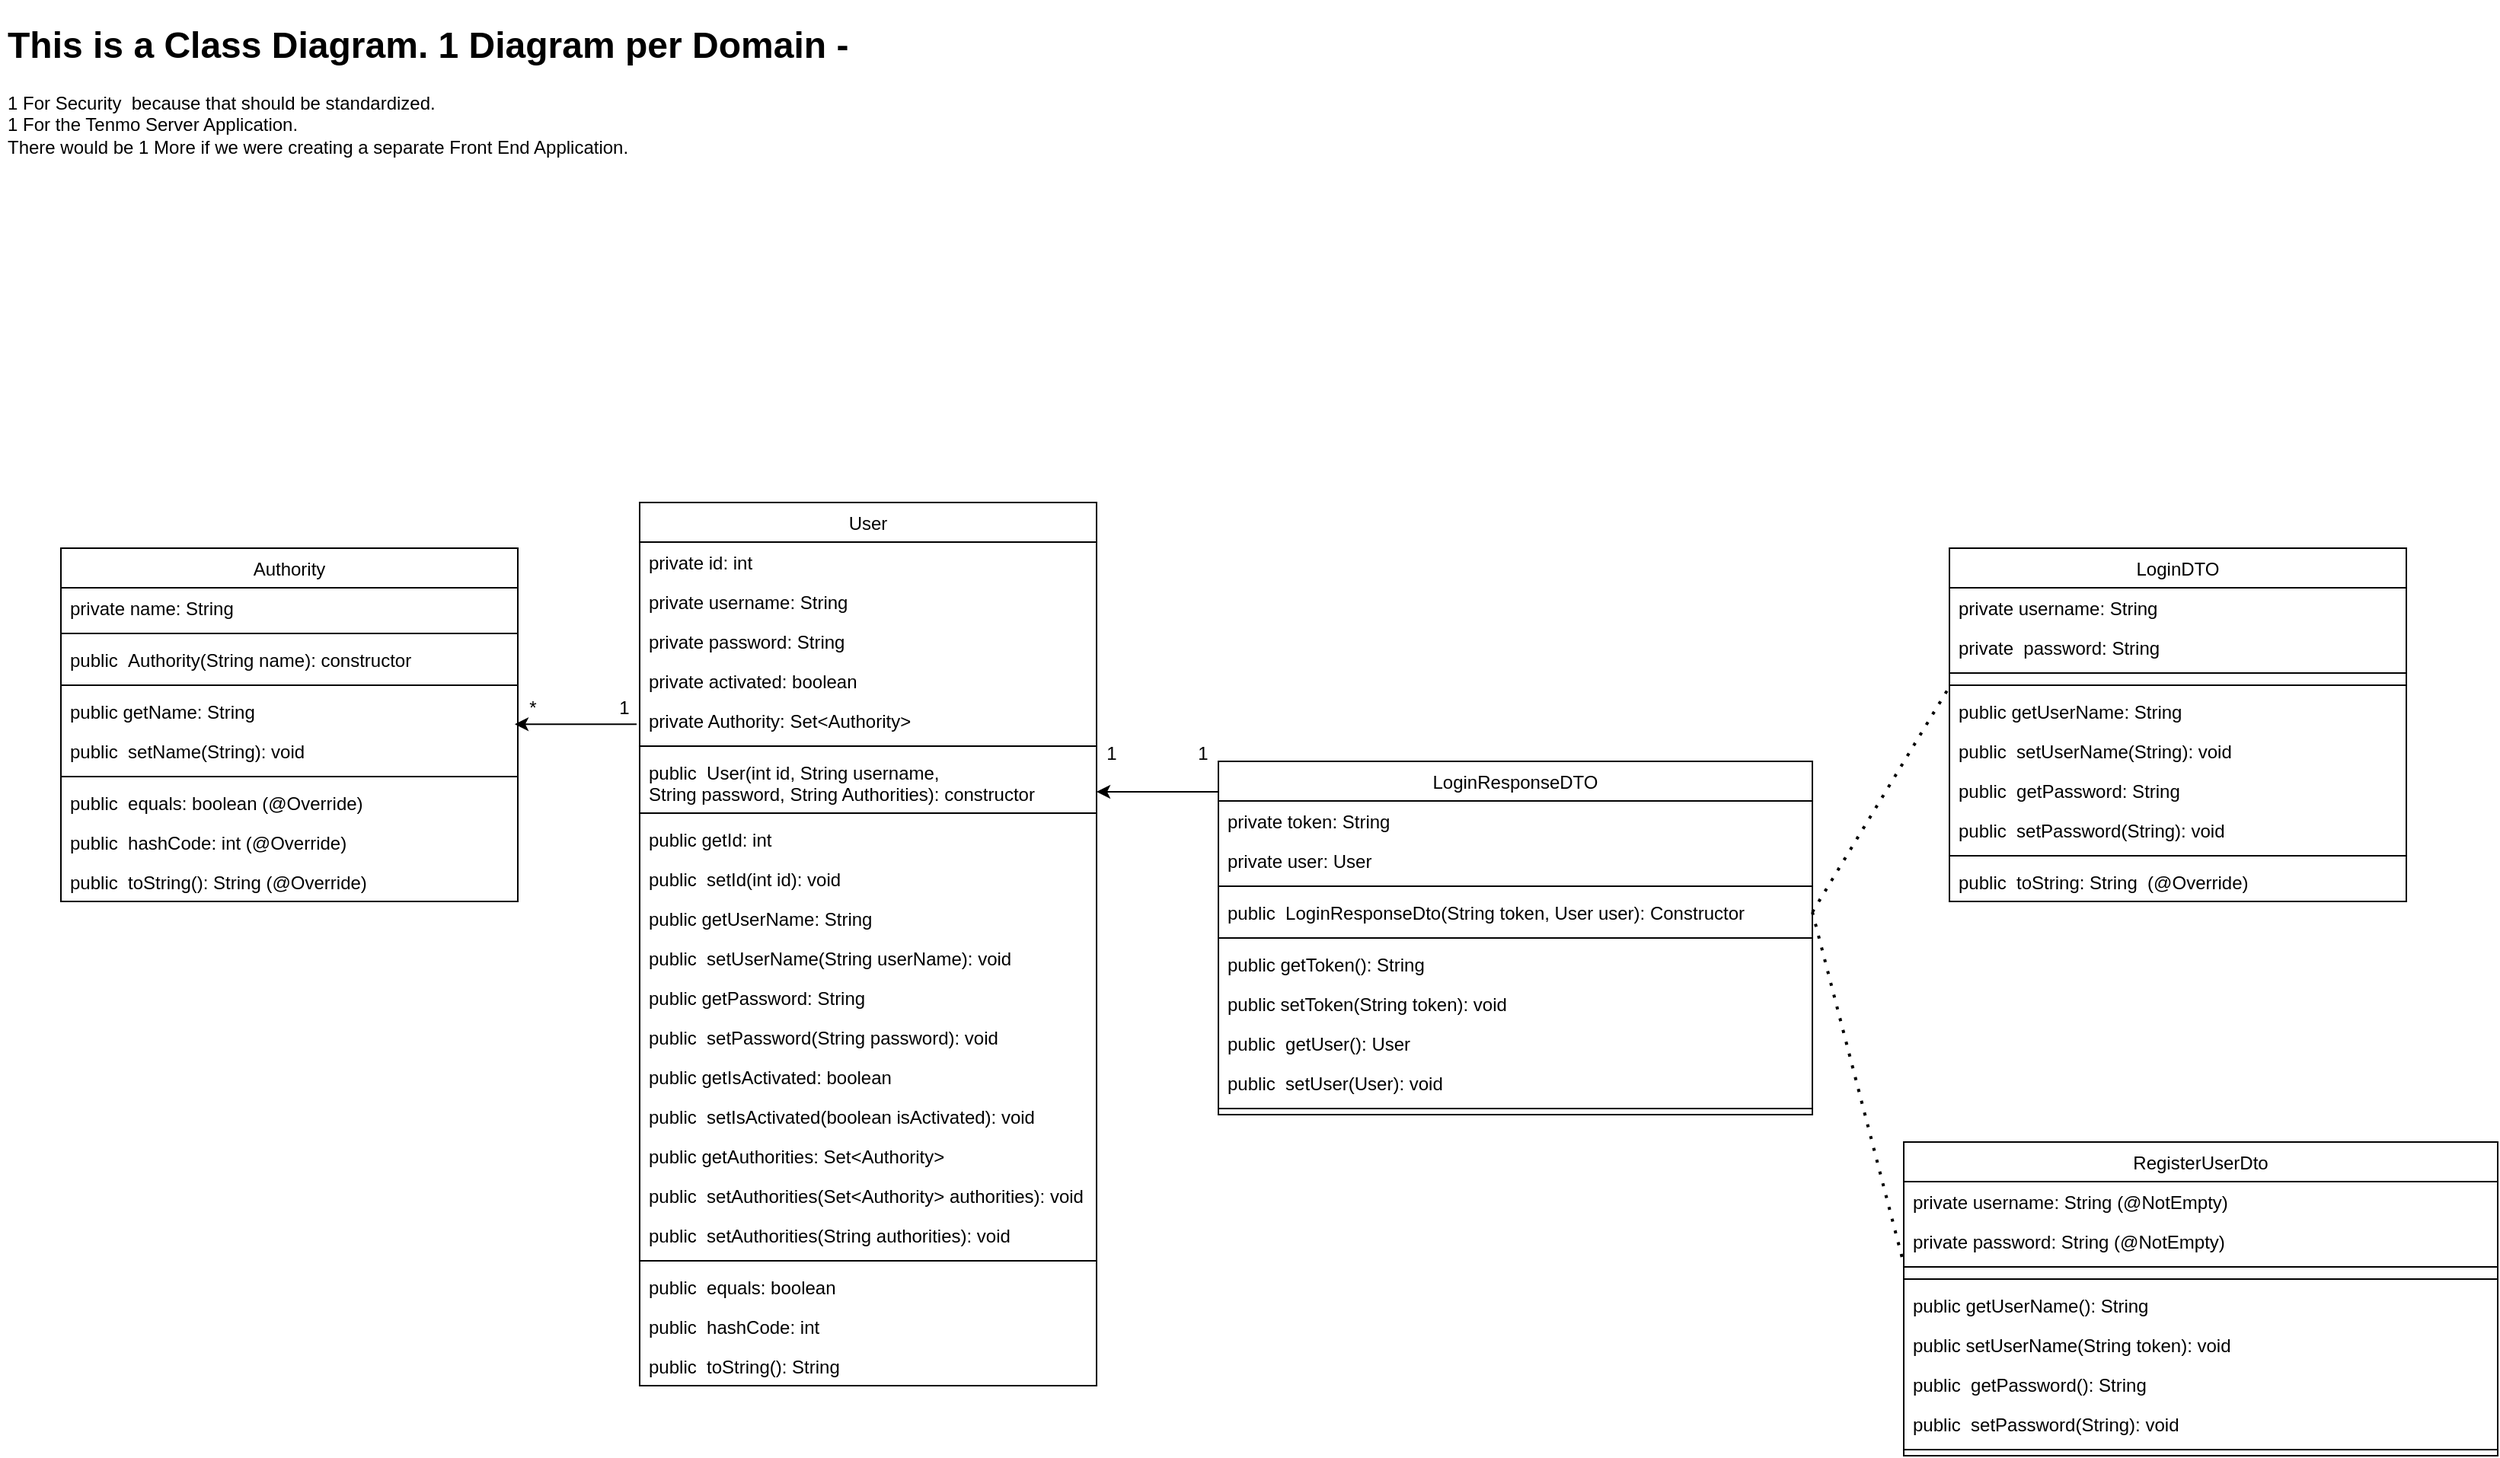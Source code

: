 <mxfile version="22.0.8" type="google" pages="9">
  <diagram id="1hNNHXemxZD0ANTrLvL-" name="Security-ORM">
    <mxGraphModel dx="1050" dy="566" grid="1" gridSize="10" guides="1" tooltips="1" connect="1" arrows="1" fold="1" page="1" pageScale="1" pageWidth="850" pageHeight="1100" math="0" shadow="0">
      <root>
        <mxCell id="0" />
        <mxCell id="1" parent="0" />
        <mxCell id="U_WAIAHPmic2r2tjayFJ-10" value="Authority" style="swimlane;fontStyle=0;childLayout=stackLayout;horizontal=1;startSize=26;fillColor=none;horizontalStack=0;resizeParent=1;resizeParentMax=0;resizeLast=0;collapsible=1;marginBottom=0;" parent="1" vertex="1">
          <mxGeometry x="80" y="360" width="300" height="232" as="geometry" />
        </mxCell>
        <mxCell id="U_WAIAHPmic2r2tjayFJ-11" value="private name: String" style="text;strokeColor=none;fillColor=none;align=left;verticalAlign=top;spacingLeft=4;spacingRight=4;overflow=hidden;rotatable=0;points=[[0,0.5],[1,0.5]];portConstraint=eastwest;" parent="U_WAIAHPmic2r2tjayFJ-10" vertex="1">
          <mxGeometry y="26" width="300" height="26" as="geometry" />
        </mxCell>
        <mxCell id="U_WAIAHPmic2r2tjayFJ-24" value="" style="line;strokeWidth=1;fillColor=none;align=left;verticalAlign=middle;spacingTop=-1;spacingLeft=3;spacingRight=3;rotatable=0;labelPosition=right;points=[];portConstraint=eastwest;strokeColor=inherit;" parent="U_WAIAHPmic2r2tjayFJ-10" vertex="1">
          <mxGeometry y="52" width="300" height="8" as="geometry" />
        </mxCell>
        <mxCell id="U_WAIAHPmic2r2tjayFJ-36" value="public  Authority(String name): constructor" style="text;strokeColor=none;fillColor=none;align=left;verticalAlign=top;spacingLeft=4;spacingRight=4;overflow=hidden;rotatable=0;points=[[0,0.5],[1,0.5]];portConstraint=eastwest;" parent="U_WAIAHPmic2r2tjayFJ-10" vertex="1">
          <mxGeometry y="60" width="300" height="26" as="geometry" />
        </mxCell>
        <mxCell id="U_WAIAHPmic2r2tjayFJ-38" value="" style="line;strokeWidth=1;fillColor=none;align=left;verticalAlign=middle;spacingTop=-1;spacingLeft=3;spacingRight=3;rotatable=0;labelPosition=right;points=[];portConstraint=eastwest;strokeColor=inherit;" parent="U_WAIAHPmic2r2tjayFJ-10" vertex="1">
          <mxGeometry y="86" width="300" height="8" as="geometry" />
        </mxCell>
        <mxCell id="U_WAIAHPmic2r2tjayFJ-17" value="public getName: String" style="text;strokeColor=none;fillColor=none;align=left;verticalAlign=top;spacingLeft=4;spacingRight=4;overflow=hidden;rotatable=0;points=[[0,0.5],[1,0.5]];portConstraint=eastwest;" parent="U_WAIAHPmic2r2tjayFJ-10" vertex="1">
          <mxGeometry y="94" width="300" height="26" as="geometry" />
        </mxCell>
        <mxCell id="U_WAIAHPmic2r2tjayFJ-25" value="public  setName(String): void" style="text;strokeColor=none;fillColor=none;align=left;verticalAlign=top;spacingLeft=4;spacingRight=4;overflow=hidden;rotatable=0;points=[[0,0.5],[1,0.5]];portConstraint=eastwest;" parent="U_WAIAHPmic2r2tjayFJ-10" vertex="1">
          <mxGeometry y="120" width="300" height="26" as="geometry" />
        </mxCell>
        <mxCell id="U_WAIAHPmic2r2tjayFJ-33" value="" style="line;strokeWidth=1;fillColor=none;align=left;verticalAlign=middle;spacingTop=-1;spacingLeft=3;spacingRight=3;rotatable=0;labelPosition=right;points=[];portConstraint=eastwest;strokeColor=inherit;" parent="U_WAIAHPmic2r2tjayFJ-10" vertex="1">
          <mxGeometry y="146" width="300" height="8" as="geometry" />
        </mxCell>
        <mxCell id="U_WAIAHPmic2r2tjayFJ-32" value="public  equals: boolean (@Override)" style="text;strokeColor=none;fillColor=none;align=left;verticalAlign=top;spacingLeft=4;spacingRight=4;overflow=hidden;rotatable=0;points=[[0,0.5],[1,0.5]];portConstraint=eastwest;" parent="U_WAIAHPmic2r2tjayFJ-10" vertex="1">
          <mxGeometry y="154" width="300" height="26" as="geometry" />
        </mxCell>
        <mxCell id="U_WAIAHPmic2r2tjayFJ-31" value="public  hashCode: int (@Override)" style="text;strokeColor=none;fillColor=none;align=left;verticalAlign=top;spacingLeft=4;spacingRight=4;overflow=hidden;rotatable=0;points=[[0,0.5],[1,0.5]];portConstraint=eastwest;" parent="U_WAIAHPmic2r2tjayFJ-10" vertex="1">
          <mxGeometry y="180" width="300" height="26" as="geometry" />
        </mxCell>
        <mxCell id="U_WAIAHPmic2r2tjayFJ-13" value="public  toString(): String (@Override)" style="text;strokeColor=none;fillColor=none;align=left;verticalAlign=top;spacingLeft=4;spacingRight=4;overflow=hidden;rotatable=0;points=[[0,0.5],[1,0.5]];portConstraint=eastwest;" parent="U_WAIAHPmic2r2tjayFJ-10" vertex="1">
          <mxGeometry y="206" width="300" height="26" as="geometry" />
        </mxCell>
        <mxCell id="lX5vusj-dG1wEB21UhwQ-1" value="LoginDTO" style="swimlane;fontStyle=0;childLayout=stackLayout;horizontal=1;startSize=26;fillColor=none;horizontalStack=0;resizeParent=1;resizeParentMax=0;resizeLast=0;collapsible=1;marginBottom=0;" parent="1" vertex="1">
          <mxGeometry x="1320" y="360" width="300" height="232" as="geometry" />
        </mxCell>
        <mxCell id="lX5vusj-dG1wEB21UhwQ-2" value="private username: String" style="text;strokeColor=none;fillColor=none;align=left;verticalAlign=top;spacingLeft=4;spacingRight=4;overflow=hidden;rotatable=0;points=[[0,0.5],[1,0.5]];portConstraint=eastwest;" parent="lX5vusj-dG1wEB21UhwQ-1" vertex="1">
          <mxGeometry y="26" width="300" height="26" as="geometry" />
        </mxCell>
        <mxCell id="lX5vusj-dG1wEB21UhwQ-3" value="private  password: String" style="text;strokeColor=none;fillColor=none;align=left;verticalAlign=top;spacingLeft=4;spacingRight=4;overflow=hidden;rotatable=0;points=[[0,0.5],[1,0.5]];portConstraint=eastwest;" parent="lX5vusj-dG1wEB21UhwQ-1" vertex="1">
          <mxGeometry y="52" width="300" height="26" as="geometry" />
        </mxCell>
        <mxCell id="lX5vusj-dG1wEB21UhwQ-5" value="" style="line;strokeWidth=1;fillColor=none;align=left;verticalAlign=middle;spacingTop=-1;spacingLeft=3;spacingRight=3;rotatable=0;labelPosition=right;points=[];portConstraint=eastwest;strokeColor=inherit;" parent="lX5vusj-dG1wEB21UhwQ-1" vertex="1">
          <mxGeometry y="78" width="300" height="8" as="geometry" />
        </mxCell>
        <mxCell id="lX5vusj-dG1wEB21UhwQ-8" value="" style="line;strokeWidth=1;fillColor=none;align=left;verticalAlign=middle;spacingTop=-1;spacingLeft=3;spacingRight=3;rotatable=0;labelPosition=right;points=[];portConstraint=eastwest;strokeColor=inherit;" parent="lX5vusj-dG1wEB21UhwQ-1" vertex="1">
          <mxGeometry y="86" width="300" height="8" as="geometry" />
        </mxCell>
        <mxCell id="lX5vusj-dG1wEB21UhwQ-9" value="public getUserName: String" style="text;strokeColor=none;fillColor=none;align=left;verticalAlign=top;spacingLeft=4;spacingRight=4;overflow=hidden;rotatable=0;points=[[0,0.5],[1,0.5]];portConstraint=eastwest;" parent="lX5vusj-dG1wEB21UhwQ-1" vertex="1">
          <mxGeometry y="94" width="300" height="26" as="geometry" />
        </mxCell>
        <mxCell id="lX5vusj-dG1wEB21UhwQ-10" value="public  setUserName(String): void" style="text;strokeColor=none;fillColor=none;align=left;verticalAlign=top;spacingLeft=4;spacingRight=4;overflow=hidden;rotatable=0;points=[[0,0.5],[1,0.5]];portConstraint=eastwest;" parent="lX5vusj-dG1wEB21UhwQ-1" vertex="1">
          <mxGeometry y="120" width="300" height="26" as="geometry" />
        </mxCell>
        <mxCell id="lX5vusj-dG1wEB21UhwQ-11" value="public  getPassword: String" style="text;strokeColor=none;fillColor=none;align=left;verticalAlign=top;spacingLeft=4;spacingRight=4;overflow=hidden;rotatable=0;points=[[0,0.5],[1,0.5]];portConstraint=eastwest;" parent="lX5vusj-dG1wEB21UhwQ-1" vertex="1">
          <mxGeometry y="146" width="300" height="26" as="geometry" />
        </mxCell>
        <mxCell id="lX5vusj-dG1wEB21UhwQ-12" value="public  setPassword(String): void" style="text;strokeColor=none;fillColor=none;align=left;verticalAlign=top;spacingLeft=4;spacingRight=4;overflow=hidden;rotatable=0;points=[[0,0.5],[1,0.5]];portConstraint=eastwest;" parent="lX5vusj-dG1wEB21UhwQ-1" vertex="1">
          <mxGeometry y="172" width="300" height="26" as="geometry" />
        </mxCell>
        <mxCell id="lX5vusj-dG1wEB21UhwQ-19" value="" style="line;strokeWidth=1;fillColor=none;align=left;verticalAlign=middle;spacingTop=-1;spacingLeft=3;spacingRight=3;rotatable=0;labelPosition=right;points=[];portConstraint=eastwest;strokeColor=inherit;" parent="lX5vusj-dG1wEB21UhwQ-1" vertex="1">
          <mxGeometry y="198" width="300" height="8" as="geometry" />
        </mxCell>
        <mxCell id="lX5vusj-dG1wEB21UhwQ-20" value="public  toString: String  (@Override)" style="text;strokeColor=none;fillColor=none;align=left;verticalAlign=top;spacingLeft=4;spacingRight=4;overflow=hidden;rotatable=0;points=[[0,0.5],[1,0.5]];portConstraint=eastwest;" parent="lX5vusj-dG1wEB21UhwQ-1" vertex="1">
          <mxGeometry y="206" width="300" height="26" as="geometry" />
        </mxCell>
        <mxCell id="lX5vusj-dG1wEB21UhwQ-23" value="User" style="swimlane;fontStyle=0;childLayout=stackLayout;horizontal=1;startSize=26;fillColor=none;horizontalStack=0;resizeParent=1;resizeParentMax=0;resizeLast=0;collapsible=1;marginBottom=0;" parent="1" vertex="1">
          <mxGeometry x="460" y="330" width="300" height="580" as="geometry" />
        </mxCell>
        <mxCell id="lX5vusj-dG1wEB21UhwQ-24" value="private id: int" style="text;strokeColor=none;fillColor=none;align=left;verticalAlign=top;spacingLeft=4;spacingRight=4;overflow=hidden;rotatable=0;points=[[0,0.5],[1,0.5]];portConstraint=eastwest;" parent="lX5vusj-dG1wEB21UhwQ-23" vertex="1">
          <mxGeometry y="26" width="300" height="26" as="geometry" />
        </mxCell>
        <mxCell id="lX5vusj-dG1wEB21UhwQ-58" value="private username: String" style="text;strokeColor=none;fillColor=none;align=left;verticalAlign=top;spacingLeft=4;spacingRight=4;overflow=hidden;rotatable=0;points=[[0,0.5],[1,0.5]];portConstraint=eastwest;" parent="lX5vusj-dG1wEB21UhwQ-23" vertex="1">
          <mxGeometry y="52" width="300" height="26" as="geometry" />
        </mxCell>
        <mxCell id="lX5vusj-dG1wEB21UhwQ-59" value="private password: String" style="text;strokeColor=none;fillColor=none;align=left;verticalAlign=top;spacingLeft=4;spacingRight=4;overflow=hidden;rotatable=0;points=[[0,0.5],[1,0.5]];portConstraint=eastwest;" parent="lX5vusj-dG1wEB21UhwQ-23" vertex="1">
          <mxGeometry y="78" width="300" height="26" as="geometry" />
        </mxCell>
        <mxCell id="lX5vusj-dG1wEB21UhwQ-60" value="private activated: boolean" style="text;strokeColor=none;fillColor=none;align=left;verticalAlign=top;spacingLeft=4;spacingRight=4;overflow=hidden;rotatable=0;points=[[0,0.5],[1,0.5]];portConstraint=eastwest;" parent="lX5vusj-dG1wEB21UhwQ-23" vertex="1">
          <mxGeometry y="104" width="300" height="26" as="geometry" />
        </mxCell>
        <mxCell id="lX5vusj-dG1wEB21UhwQ-61" value="private Authority: Set&lt;Authority&gt;" style="text;strokeColor=none;fillColor=none;align=left;verticalAlign=top;spacingLeft=4;spacingRight=4;overflow=hidden;rotatable=0;points=[[0,0.5],[1,0.5]];portConstraint=eastwest;" parent="lX5vusj-dG1wEB21UhwQ-23" vertex="1">
          <mxGeometry y="130" width="300" height="26" as="geometry" />
        </mxCell>
        <mxCell id="lX5vusj-dG1wEB21UhwQ-25" value="" style="line;strokeWidth=1;fillColor=none;align=left;verticalAlign=middle;spacingTop=-1;spacingLeft=3;spacingRight=3;rotatable=0;labelPosition=right;points=[];portConstraint=eastwest;strokeColor=inherit;" parent="lX5vusj-dG1wEB21UhwQ-23" vertex="1">
          <mxGeometry y="156" width="300" height="8" as="geometry" />
        </mxCell>
        <mxCell id="lX5vusj-dG1wEB21UhwQ-26" value="public  User(int id, String username, &#xa;String password, String Authorities): constructor" style="text;strokeColor=none;fillColor=none;align=left;verticalAlign=top;spacingLeft=4;spacingRight=4;overflow=hidden;rotatable=0;points=[[0,0.5],[1,0.5]];portConstraint=eastwest;" parent="lX5vusj-dG1wEB21UhwQ-23" vertex="1">
          <mxGeometry y="164" width="300" height="36" as="geometry" />
        </mxCell>
        <mxCell id="lX5vusj-dG1wEB21UhwQ-28" value="" style="line;strokeWidth=1;fillColor=none;align=left;verticalAlign=middle;spacingTop=-1;spacingLeft=3;spacingRight=3;rotatable=0;labelPosition=right;points=[];portConstraint=eastwest;strokeColor=inherit;" parent="lX5vusj-dG1wEB21UhwQ-23" vertex="1">
          <mxGeometry y="200" width="300" height="8" as="geometry" />
        </mxCell>
        <mxCell id="lX5vusj-dG1wEB21UhwQ-29" value="public getId: int" style="text;strokeColor=none;fillColor=none;align=left;verticalAlign=top;spacingLeft=4;spacingRight=4;overflow=hidden;rotatable=0;points=[[0,0.5],[1,0.5]];portConstraint=eastwest;" parent="lX5vusj-dG1wEB21UhwQ-23" vertex="1">
          <mxGeometry y="208" width="300" height="26" as="geometry" />
        </mxCell>
        <mxCell id="lX5vusj-dG1wEB21UhwQ-30" value="public  setId(int id): void" style="text;strokeColor=none;fillColor=none;align=left;verticalAlign=top;spacingLeft=4;spacingRight=4;overflow=hidden;rotatable=0;points=[[0,0.5],[1,0.5]];portConstraint=eastwest;" parent="lX5vusj-dG1wEB21UhwQ-23" vertex="1">
          <mxGeometry y="234" width="300" height="26" as="geometry" />
        </mxCell>
        <mxCell id="lX5vusj-dG1wEB21UhwQ-66" value="public getUserName: String" style="text;strokeColor=none;fillColor=none;align=left;verticalAlign=top;spacingLeft=4;spacingRight=4;overflow=hidden;rotatable=0;points=[[0,0.5],[1,0.5]];portConstraint=eastwest;" parent="lX5vusj-dG1wEB21UhwQ-23" vertex="1">
          <mxGeometry y="260" width="300" height="26" as="geometry" />
        </mxCell>
        <mxCell id="lX5vusj-dG1wEB21UhwQ-69" value="public  setUserName(String userName): void" style="text;strokeColor=none;fillColor=none;align=left;verticalAlign=top;spacingLeft=4;spacingRight=4;overflow=hidden;rotatable=0;points=[[0,0.5],[1,0.5]];portConstraint=eastwest;" parent="lX5vusj-dG1wEB21UhwQ-23" vertex="1">
          <mxGeometry y="286" width="300" height="26" as="geometry" />
        </mxCell>
        <mxCell id="lX5vusj-dG1wEB21UhwQ-68" value="public getPassword: String" style="text;strokeColor=none;fillColor=none;align=left;verticalAlign=top;spacingLeft=4;spacingRight=4;overflow=hidden;rotatable=0;points=[[0,0.5],[1,0.5]];portConstraint=eastwest;" parent="lX5vusj-dG1wEB21UhwQ-23" vertex="1">
          <mxGeometry y="312" width="300" height="26" as="geometry" />
        </mxCell>
        <mxCell id="lX5vusj-dG1wEB21UhwQ-67" value="public  setPassword(String password): void" style="text;strokeColor=none;fillColor=none;align=left;verticalAlign=top;spacingLeft=4;spacingRight=4;overflow=hidden;rotatable=0;points=[[0,0.5],[1,0.5]];portConstraint=eastwest;" parent="lX5vusj-dG1wEB21UhwQ-23" vertex="1">
          <mxGeometry y="338" width="300" height="26" as="geometry" />
        </mxCell>
        <mxCell id="lX5vusj-dG1wEB21UhwQ-62" value="public getIsActivated: boolean" style="text;strokeColor=none;fillColor=none;align=left;verticalAlign=top;spacingLeft=4;spacingRight=4;overflow=hidden;rotatable=0;points=[[0,0.5],[1,0.5]];portConstraint=eastwest;" parent="lX5vusj-dG1wEB21UhwQ-23" vertex="1">
          <mxGeometry y="364" width="300" height="26" as="geometry" />
        </mxCell>
        <mxCell id="lX5vusj-dG1wEB21UhwQ-65" value="public  setIsActivated(boolean isActivated): void" style="text;strokeColor=none;fillColor=none;align=left;verticalAlign=top;spacingLeft=4;spacingRight=4;overflow=hidden;rotatable=0;points=[[0,0.5],[1,0.5]];portConstraint=eastwest;" parent="lX5vusj-dG1wEB21UhwQ-23" vertex="1">
          <mxGeometry y="390" width="300" height="26" as="geometry" />
        </mxCell>
        <mxCell id="lX5vusj-dG1wEB21UhwQ-64" value="public getAuthorities: Set&lt;Authority&gt;" style="text;strokeColor=none;fillColor=none;align=left;verticalAlign=top;spacingLeft=4;spacingRight=4;overflow=hidden;rotatable=0;points=[[0,0.5],[1,0.5]];portConstraint=eastwest;" parent="lX5vusj-dG1wEB21UhwQ-23" vertex="1">
          <mxGeometry y="416" width="300" height="26" as="geometry" />
        </mxCell>
        <mxCell id="lX5vusj-dG1wEB21UhwQ-63" value="public  setAuthorities(Set&lt;Authority&gt; authorities): void" style="text;strokeColor=none;fillColor=none;align=left;verticalAlign=top;spacingLeft=4;spacingRight=4;overflow=hidden;rotatable=0;points=[[0,0.5],[1,0.5]];portConstraint=eastwest;" parent="lX5vusj-dG1wEB21UhwQ-23" vertex="1">
          <mxGeometry y="442" width="300" height="26" as="geometry" />
        </mxCell>
        <mxCell id="lX5vusj-dG1wEB21UhwQ-70" value="public  setAuthorities(String authorities): void" style="text;strokeColor=none;fillColor=none;align=left;verticalAlign=top;spacingLeft=4;spacingRight=4;overflow=hidden;rotatable=0;points=[[0,0.5],[1,0.5]];portConstraint=eastwest;" parent="lX5vusj-dG1wEB21UhwQ-23" vertex="1">
          <mxGeometry y="468" width="300" height="26" as="geometry" />
        </mxCell>
        <mxCell id="lX5vusj-dG1wEB21UhwQ-31" value="" style="line;strokeWidth=1;fillColor=none;align=left;verticalAlign=middle;spacingTop=-1;spacingLeft=3;spacingRight=3;rotatable=0;labelPosition=right;points=[];portConstraint=eastwest;strokeColor=inherit;" parent="lX5vusj-dG1wEB21UhwQ-23" vertex="1">
          <mxGeometry y="494" width="300" height="8" as="geometry" />
        </mxCell>
        <mxCell id="lX5vusj-dG1wEB21UhwQ-32" value="public  equals: boolean" style="text;strokeColor=none;fillColor=none;align=left;verticalAlign=top;spacingLeft=4;spacingRight=4;overflow=hidden;rotatable=0;points=[[0,0.5],[1,0.5]];portConstraint=eastwest;" parent="lX5vusj-dG1wEB21UhwQ-23" vertex="1">
          <mxGeometry y="502" width="300" height="26" as="geometry" />
        </mxCell>
        <mxCell id="lX5vusj-dG1wEB21UhwQ-33" value="public  hashCode: int" style="text;strokeColor=none;fillColor=none;align=left;verticalAlign=top;spacingLeft=4;spacingRight=4;overflow=hidden;rotatable=0;points=[[0,0.5],[1,0.5]];portConstraint=eastwest;" parent="lX5vusj-dG1wEB21UhwQ-23" vertex="1">
          <mxGeometry y="528" width="300" height="26" as="geometry" />
        </mxCell>
        <mxCell id="lX5vusj-dG1wEB21UhwQ-34" value="public  toString(): String" style="text;strokeColor=none;fillColor=none;align=left;verticalAlign=top;spacingLeft=4;spacingRight=4;overflow=hidden;rotatable=0;points=[[0,0.5],[1,0.5]];portConstraint=eastwest;" parent="lX5vusj-dG1wEB21UhwQ-23" vertex="1">
          <mxGeometry y="554" width="300" height="26" as="geometry" />
        </mxCell>
        <mxCell id="lX5vusj-dG1wEB21UhwQ-35" value="LoginResponseDTO" style="swimlane;fontStyle=0;childLayout=stackLayout;horizontal=1;startSize=26;fillColor=none;horizontalStack=0;resizeParent=1;resizeParentMax=0;resizeLast=0;collapsible=1;marginBottom=0;" parent="1" vertex="1">
          <mxGeometry x="840" y="500" width="390" height="232" as="geometry" />
        </mxCell>
        <mxCell id="lX5vusj-dG1wEB21UhwQ-36" value="private token: String" style="text;strokeColor=none;fillColor=none;align=left;verticalAlign=top;spacingLeft=4;spacingRight=4;overflow=hidden;rotatable=0;points=[[0,0.5],[1,0.5]];portConstraint=eastwest;" parent="lX5vusj-dG1wEB21UhwQ-35" vertex="1">
          <mxGeometry y="26" width="390" height="26" as="geometry" />
        </mxCell>
        <mxCell id="lX5vusj-dG1wEB21UhwQ-37" value="private user: User" style="text;strokeColor=none;fillColor=none;align=left;verticalAlign=top;spacingLeft=4;spacingRight=4;overflow=hidden;rotatable=0;points=[[0,0.5],[1,0.5]];portConstraint=eastwest;" parent="lX5vusj-dG1wEB21UhwQ-35" vertex="1">
          <mxGeometry y="52" width="390" height="26" as="geometry" />
        </mxCell>
        <mxCell id="lX5vusj-dG1wEB21UhwQ-38" value="" style="line;strokeWidth=1;fillColor=none;align=left;verticalAlign=middle;spacingTop=-1;spacingLeft=3;spacingRight=3;rotatable=0;labelPosition=right;points=[];portConstraint=eastwest;strokeColor=inherit;" parent="lX5vusj-dG1wEB21UhwQ-35" vertex="1">
          <mxGeometry y="78" width="390" height="8" as="geometry" />
        </mxCell>
        <mxCell id="lX5vusj-dG1wEB21UhwQ-45" value="public  LoginResponseDto(String token, User user): Constructor" style="text;strokeColor=none;fillColor=none;align=left;verticalAlign=top;spacingLeft=4;spacingRight=4;overflow=hidden;rotatable=0;points=[[0,0.5],[1,0.5]];portConstraint=eastwest;" parent="lX5vusj-dG1wEB21UhwQ-35" vertex="1">
          <mxGeometry y="86" width="390" height="26" as="geometry" />
        </mxCell>
        <mxCell id="lX5vusj-dG1wEB21UhwQ-39" value="" style="line;strokeWidth=1;fillColor=none;align=left;verticalAlign=middle;spacingTop=-1;spacingLeft=3;spacingRight=3;rotatable=0;labelPosition=right;points=[];portConstraint=eastwest;strokeColor=inherit;" parent="lX5vusj-dG1wEB21UhwQ-35" vertex="1">
          <mxGeometry y="112" width="390" height="8" as="geometry" />
        </mxCell>
        <mxCell id="lX5vusj-dG1wEB21UhwQ-46" value="public getToken(): String" style="text;strokeColor=none;fillColor=none;align=left;verticalAlign=top;spacingLeft=4;spacingRight=4;overflow=hidden;rotatable=0;points=[[0,0.5],[1,0.5]];portConstraint=eastwest;" parent="lX5vusj-dG1wEB21UhwQ-35" vertex="1">
          <mxGeometry y="120" width="390" height="26" as="geometry" />
        </mxCell>
        <mxCell id="lX5vusj-dG1wEB21UhwQ-40" value="public setToken(String token): void" style="text;strokeColor=none;fillColor=none;align=left;verticalAlign=top;spacingLeft=4;spacingRight=4;overflow=hidden;rotatable=0;points=[[0,0.5],[1,0.5]];portConstraint=eastwest;" parent="lX5vusj-dG1wEB21UhwQ-35" vertex="1">
          <mxGeometry y="146" width="390" height="26" as="geometry" />
        </mxCell>
        <mxCell id="lX5vusj-dG1wEB21UhwQ-41" value="public  getUser(): User" style="text;strokeColor=none;fillColor=none;align=left;verticalAlign=top;spacingLeft=4;spacingRight=4;overflow=hidden;rotatable=0;points=[[0,0.5],[1,0.5]];portConstraint=eastwest;" parent="lX5vusj-dG1wEB21UhwQ-35" vertex="1">
          <mxGeometry y="172" width="390" height="26" as="geometry" />
        </mxCell>
        <mxCell id="lX5vusj-dG1wEB21UhwQ-43" value="public  setUser(User): void" style="text;strokeColor=none;fillColor=none;align=left;verticalAlign=top;spacingLeft=4;spacingRight=4;overflow=hidden;rotatable=0;points=[[0,0.5],[1,0.5]];portConstraint=eastwest;" parent="lX5vusj-dG1wEB21UhwQ-35" vertex="1">
          <mxGeometry y="198" width="390" height="26" as="geometry" />
        </mxCell>
        <mxCell id="lX5vusj-dG1wEB21UhwQ-44" value="" style="line;strokeWidth=1;fillColor=none;align=left;verticalAlign=middle;spacingTop=-1;spacingLeft=3;spacingRight=3;rotatable=0;labelPosition=right;points=[];portConstraint=eastwest;strokeColor=inherit;" parent="lX5vusj-dG1wEB21UhwQ-35" vertex="1">
          <mxGeometry y="224" width="390" height="8" as="geometry" />
        </mxCell>
        <mxCell id="lX5vusj-dG1wEB21UhwQ-47" value="RegisterUserDto" style="swimlane;fontStyle=0;childLayout=stackLayout;horizontal=1;startSize=26;fillColor=none;horizontalStack=0;resizeParent=1;resizeParentMax=0;resizeLast=0;collapsible=1;marginBottom=0;" parent="1" vertex="1">
          <mxGeometry x="1290" y="750" width="390" height="206" as="geometry" />
        </mxCell>
        <mxCell id="lX5vusj-dG1wEB21UhwQ-48" value="private username: String (@NotEmpty)" style="text;strokeColor=none;fillColor=none;align=left;verticalAlign=top;spacingLeft=4;spacingRight=4;overflow=hidden;rotatable=0;points=[[0,0.5],[1,0.5]];portConstraint=eastwest;" parent="lX5vusj-dG1wEB21UhwQ-47" vertex="1">
          <mxGeometry y="26" width="390" height="26" as="geometry" />
        </mxCell>
        <mxCell id="lX5vusj-dG1wEB21UhwQ-49" value="private password: String (@NotEmpty)" style="text;strokeColor=none;fillColor=none;align=left;verticalAlign=top;spacingLeft=4;spacingRight=4;overflow=hidden;rotatable=0;points=[[0,0.5],[1,0.5]];portConstraint=eastwest;" parent="lX5vusj-dG1wEB21UhwQ-47" vertex="1">
          <mxGeometry y="52" width="390" height="26" as="geometry" />
        </mxCell>
        <mxCell id="lX5vusj-dG1wEB21UhwQ-50" value="" style="line;strokeWidth=1;fillColor=none;align=left;verticalAlign=middle;spacingTop=-1;spacingLeft=3;spacingRight=3;rotatable=0;labelPosition=right;points=[];portConstraint=eastwest;strokeColor=inherit;" parent="lX5vusj-dG1wEB21UhwQ-47" vertex="1">
          <mxGeometry y="78" width="390" height="8" as="geometry" />
        </mxCell>
        <mxCell id="lX5vusj-dG1wEB21UhwQ-52" value="" style="line;strokeWidth=1;fillColor=none;align=left;verticalAlign=middle;spacingTop=-1;spacingLeft=3;spacingRight=3;rotatable=0;labelPosition=right;points=[];portConstraint=eastwest;strokeColor=inherit;" parent="lX5vusj-dG1wEB21UhwQ-47" vertex="1">
          <mxGeometry y="86" width="390" height="8" as="geometry" />
        </mxCell>
        <mxCell id="lX5vusj-dG1wEB21UhwQ-53" value="public getUserName(): String" style="text;strokeColor=none;fillColor=none;align=left;verticalAlign=top;spacingLeft=4;spacingRight=4;overflow=hidden;rotatable=0;points=[[0,0.5],[1,0.5]];portConstraint=eastwest;" parent="lX5vusj-dG1wEB21UhwQ-47" vertex="1">
          <mxGeometry y="94" width="390" height="26" as="geometry" />
        </mxCell>
        <mxCell id="lX5vusj-dG1wEB21UhwQ-54" value="public setUserName(String token): void" style="text;strokeColor=none;fillColor=none;align=left;verticalAlign=top;spacingLeft=4;spacingRight=4;overflow=hidden;rotatable=0;points=[[0,0.5],[1,0.5]];portConstraint=eastwest;" parent="lX5vusj-dG1wEB21UhwQ-47" vertex="1">
          <mxGeometry y="120" width="390" height="26" as="geometry" />
        </mxCell>
        <mxCell id="lX5vusj-dG1wEB21UhwQ-55" value="public  getPassword(): String" style="text;strokeColor=none;fillColor=none;align=left;verticalAlign=top;spacingLeft=4;spacingRight=4;overflow=hidden;rotatable=0;points=[[0,0.5],[1,0.5]];portConstraint=eastwest;" parent="lX5vusj-dG1wEB21UhwQ-47" vertex="1">
          <mxGeometry y="146" width="390" height="26" as="geometry" />
        </mxCell>
        <mxCell id="lX5vusj-dG1wEB21UhwQ-56" value="public  setPassword(String): void" style="text;strokeColor=none;fillColor=none;align=left;verticalAlign=top;spacingLeft=4;spacingRight=4;overflow=hidden;rotatable=0;points=[[0,0.5],[1,0.5]];portConstraint=eastwest;" parent="lX5vusj-dG1wEB21UhwQ-47" vertex="1">
          <mxGeometry y="172" width="390" height="26" as="geometry" />
        </mxCell>
        <mxCell id="lX5vusj-dG1wEB21UhwQ-57" value="" style="line;strokeWidth=1;fillColor=none;align=left;verticalAlign=middle;spacingTop=-1;spacingLeft=3;spacingRight=3;rotatable=0;labelPosition=right;points=[];portConstraint=eastwest;strokeColor=inherit;" parent="lX5vusj-dG1wEB21UhwQ-47" vertex="1">
          <mxGeometry y="198" width="390" height="8" as="geometry" />
        </mxCell>
        <mxCell id="lX5vusj-dG1wEB21UhwQ-75" value="1" style="text;html=1;strokeColor=none;fillColor=none;align=center;verticalAlign=middle;whiteSpace=wrap;rounded=0;" parent="1" vertex="1">
          <mxGeometry x="420" y="450" width="60" height="30" as="geometry" />
        </mxCell>
        <mxCell id="lX5vusj-dG1wEB21UhwQ-76" value="*" style="text;html=1;strokeColor=none;fillColor=none;align=center;verticalAlign=middle;whiteSpace=wrap;rounded=0;" parent="1" vertex="1">
          <mxGeometry x="360" y="450" width="60" height="30" as="geometry" />
        </mxCell>
        <mxCell id="lX5vusj-dG1wEB21UhwQ-80" value="" style="endArrow=none;dashed=1;html=1;dashPattern=1 3;strokeWidth=2;rounded=0;entryX=0;entryY=-0.115;entryDx=0;entryDy=0;entryPerimeter=0;exitX=1;exitY=0.5;exitDx=0;exitDy=0;" parent="1" source="lX5vusj-dG1wEB21UhwQ-45" target="lX5vusj-dG1wEB21UhwQ-9" edge="1">
          <mxGeometry width="50" height="50" relative="1" as="geometry">
            <mxPoint x="1020" y="680" as="sourcePoint" />
            <mxPoint x="1070" y="630" as="targetPoint" />
          </mxGeometry>
        </mxCell>
        <mxCell id="lX5vusj-dG1wEB21UhwQ-81" value="" style="endArrow=none;dashed=1;html=1;dashPattern=1 3;strokeWidth=2;rounded=0;entryX=0;entryY=0.25;entryDx=0;entryDy=0;entryPerimeter=0;exitX=1;exitY=0.5;exitDx=0;exitDy=0;" parent="1" source="lX5vusj-dG1wEB21UhwQ-45" target="lX5vusj-dG1wEB21UhwQ-50" edge="1">
          <mxGeometry width="50" height="50" relative="1" as="geometry">
            <mxPoint x="1020" y="680" as="sourcePoint" />
            <mxPoint x="1070" y="630" as="targetPoint" />
          </mxGeometry>
        </mxCell>
        <mxCell id="lX5vusj-dG1wEB21UhwQ-84" value="1" style="text;html=1;strokeColor=none;fillColor=none;align=center;verticalAlign=middle;whiteSpace=wrap;rounded=0;" parent="1" vertex="1">
          <mxGeometry x="800" y="480" width="60" height="30" as="geometry" />
        </mxCell>
        <mxCell id="lX5vusj-dG1wEB21UhwQ-85" value="1" style="text;html=1;strokeColor=none;fillColor=none;align=center;verticalAlign=middle;whiteSpace=wrap;rounded=0;" parent="1" vertex="1">
          <mxGeometry x="740" y="480" width="60" height="30" as="geometry" />
        </mxCell>
        <mxCell id="lX5vusj-dG1wEB21UhwQ-87" value="" style="endArrow=classic;html=1;rounded=0;" parent="1" edge="1">
          <mxGeometry width="50" height="50" relative="1" as="geometry">
            <mxPoint x="840" y="520" as="sourcePoint" />
            <mxPoint x="760" y="520" as="targetPoint" />
          </mxGeometry>
        </mxCell>
        <mxCell id="lX5vusj-dG1wEB21UhwQ-88" value="" style="endArrow=classic;html=1;rounded=0;" parent="1" edge="1">
          <mxGeometry width="50" height="50" relative="1" as="geometry">
            <mxPoint x="458" y="475.58" as="sourcePoint" />
            <mxPoint x="378" y="475.58" as="targetPoint" />
          </mxGeometry>
        </mxCell>
        <mxCell id="V-SVZIKTJ_hNDO1ifQT7-1" value="&lt;h1&gt;This is a Class Diagram. 1 Diagram per Domain -&amp;nbsp;&lt;/h1&gt;&lt;div&gt;1 For Security&amp;nbsp; because that should be standardized.&lt;/div&gt;&lt;div&gt;1 For the Tenmo Server Application.&lt;/div&gt;&lt;div&gt;There would be 1 More if we were creating a separate Front End Application.&lt;/div&gt;" style="text;html=1;strokeColor=none;fillColor=none;spacing=5;spacingTop=-20;whiteSpace=wrap;overflow=hidden;rounded=0;" parent="1" vertex="1">
          <mxGeometry x="40" y="10" width="730" height="120" as="geometry" />
        </mxCell>
      </root>
    </mxGraphModel>
  </diagram>
  <diagram id="fQz0CIQPZFFiguFYOBsQ" name="Authentication - Endpoint Design">
    <mxGraphModel grid="1" page="1" gridSize="10" guides="1" tooltips="1" connect="1" arrows="1" fold="1" pageScale="1" pageWidth="850" pageHeight="1100" math="0" shadow="0">
      <root>
        <mxCell id="0" />
        <mxCell id="1" parent="0" />
        <mxCell id="_h8vEUG_jbtf5MWPAPEK-1" value="&lt;h1&gt;This is an Endpoint Hierarchy Diagram. 1 Diagram per Controller.&lt;/h1&gt;" style="text;html=1;strokeColor=none;fillColor=none;spacing=5;spacingTop=-20;whiteSpace=wrap;overflow=hidden;rounded=0;" vertex="1" parent="1">
          <mxGeometry x="40" y="10" width="770" height="120" as="geometry" />
        </mxCell>
        <mxCell id="MUOTZUyUIGGL6IDTMa0I-1" value="/user" style="rounded=1;whiteSpace=wrap;html=1;" vertex="1" parent="1">
          <mxGeometry x="340" y="200" width="120" height="60" as="geometry" />
        </mxCell>
        <mxCell id="MUOTZUyUIGGL6IDTMa0I-2" value="&lt;b style=&quot;font-weight:normal;&quot; id=&quot;docs-internal-guid-a7416cc5-7fff-1fec-84a1-b2f62d0fceee&quot;&gt;&lt;span style=&quot;font-size: 17pt; font-family: Arial; color: rgb(0, 0, 0); background-color: transparent; font-weight: 400; font-style: normal; font-variant: normal; text-decoration: none; vertical-align: baseline;&quot;&gt;http://localhost:8080&lt;/span&gt;&lt;/b&gt;" style="text;whiteSpace=wrap;html=1;" vertex="1" parent="1">
          <mxGeometry x="290" y="160" width="240" height="50" as="geometry" />
        </mxCell>
        <mxCell id="MUOTZUyUIGGL6IDTMa0I-3" value="/login" style="rounded=1;whiteSpace=wrap;html=1;" vertex="1" parent="1">
          <mxGeometry x="180" y="310" width="120" height="60" as="geometry" />
        </mxCell>
        <mxCell id="MUOTZUyUIGGL6IDTMa0I-4" value="/register" style="rounded=1;whiteSpace=wrap;html=1;" vertex="1" parent="1">
          <mxGeometry x="510" y="310" width="120" height="60" as="geometry" />
        </mxCell>
        <mxCell id="MUOTZUyUIGGL6IDTMa0I-5" value="" style="endArrow=none;html=1;rounded=0;entryX=0;entryY=0.5;entryDx=0;entryDy=0;exitX=0.5;exitY=0;exitDx=0;exitDy=0;edgeStyle=orthogonalEdgeStyle;" edge="1" parent="1" source="MUOTZUyUIGGL6IDTMa0I-3" target="MUOTZUyUIGGL6IDTMa0I-1">
          <mxGeometry width="50" height="50" relative="1" as="geometry">
            <mxPoint x="380" y="420" as="sourcePoint" />
            <mxPoint x="430" y="370" as="targetPoint" />
          </mxGeometry>
        </mxCell>
        <mxCell id="MUOTZUyUIGGL6IDTMa0I-6" value="" style="endArrow=none;html=1;rounded=0;entryX=1;entryY=0.5;entryDx=0;entryDy=0;exitX=0.5;exitY=0;exitDx=0;exitDy=0;edgeStyle=orthogonalEdgeStyle;" edge="1" parent="1" source="MUOTZUyUIGGL6IDTMa0I-4" target="MUOTZUyUIGGL6IDTMa0I-1">
          <mxGeometry width="50" height="50" relative="1" as="geometry">
            <mxPoint x="380" y="420" as="sourcePoint" />
            <mxPoint x="430" y="370" as="targetPoint" />
          </mxGeometry>
        </mxCell>
      </root>
    </mxGraphModel>
  </diagram>
  <diagram id="bxJBYAqZWWPVyma3wsWA" name="TEnmo-ERD">
    <mxGraphModel grid="1" page="1" gridSize="10" guides="1" tooltips="1" connect="1" arrows="1" fold="1" pageScale="1" pageWidth="1100" pageHeight="850" math="0" shadow="0">
      <root>
        <mxCell id="0" />
        <mxCell id="1" parent="0" />
        <mxCell id="euz8m919Rt96ty393tWX-1" value="&lt;h1&gt;This is your Database Diagram. 1 Diagram per Project&lt;/h1&gt;" style="text;html=1;strokeColor=none;fillColor=none;spacing=5;spacingTop=-20;whiteSpace=wrap;overflow=hidden;rounded=0;" vertex="1" parent="1">
          <mxGeometry x="40" y="10" width="730" height="120" as="geometry" />
        </mxCell>
        <mxCell id="k0QeidYOlg8g_CY7iUdF-92" value="tenmo_user" style="shape=table;startSize=30;container=1;collapsible=1;childLayout=tableLayout;fixedRows=1;rowLines=0;fontStyle=1;align=center;resizeLast=1;fillColor=#b1ddf0;strokeColor=#10739e;" vertex="1" parent="1">
          <mxGeometry x="20" y="315" width="320" height="270" as="geometry" />
        </mxCell>
        <mxCell id="k0QeidYOlg8g_CY7iUdF-93" value="" style="shape=tableRow;horizontal=0;startSize=0;swimlaneHead=0;swimlaneBody=0;fillColor=none;collapsible=0;dropTarget=0;points=[[0,0.5],[1,0.5]];portConstraint=eastwest;top=0;left=0;right=0;bottom=1;" vertex="1" parent="k0QeidYOlg8g_CY7iUdF-92">
          <mxGeometry y="30" width="320" height="30" as="geometry" />
        </mxCell>
        <mxCell id="k0QeidYOlg8g_CY7iUdF-94" value="PK" style="shape=partialRectangle;connectable=0;fillColor=none;top=0;left=0;bottom=0;right=0;fontStyle=1;overflow=hidden;" vertex="1" parent="k0QeidYOlg8g_CY7iUdF-93">
          <mxGeometry width="30" height="30" as="geometry">
            <mxRectangle width="30" height="30" as="alternateBounds" />
          </mxGeometry>
        </mxCell>
        <mxCell id="k0QeidYOlg8g_CY7iUdF-95" value="user_id - serial - NOT NULL" style="shape=partialRectangle;connectable=0;fillColor=none;top=0;left=0;bottom=0;right=0;align=left;spacingLeft=6;fontStyle=5;overflow=hidden;" vertex="1" parent="k0QeidYOlg8g_CY7iUdF-93">
          <mxGeometry x="30" width="290" height="30" as="geometry">
            <mxRectangle width="290" height="30" as="alternateBounds" />
          </mxGeometry>
        </mxCell>
        <mxCell id="k0QeidYOlg8g_CY7iUdF-96" value="" style="shape=tableRow;horizontal=0;startSize=0;swimlaneHead=0;swimlaneBody=0;fillColor=none;collapsible=0;dropTarget=0;points=[[0,0.5],[1,0.5]];portConstraint=eastwest;top=0;left=0;right=0;bottom=0;" vertex="1" parent="k0QeidYOlg8g_CY7iUdF-92">
          <mxGeometry y="60" width="320" height="30" as="geometry" />
        </mxCell>
        <mxCell id="k0QeidYOlg8g_CY7iUdF-97" value="" style="shape=partialRectangle;connectable=0;fillColor=none;top=0;left=0;bottom=0;right=0;editable=1;overflow=hidden;" vertex="1" parent="k0QeidYOlg8g_CY7iUdF-96">
          <mxGeometry width="30" height="30" as="geometry">
            <mxRectangle width="30" height="30" as="alternateBounds" />
          </mxGeometry>
        </mxCell>
        <mxCell id="k0QeidYOlg8g_CY7iUdF-98" value="username - varchar(50) UNIQUE - NOT NULL" style="shape=partialRectangle;connectable=0;fillColor=none;top=0;left=0;bottom=0;right=0;align=left;spacingLeft=6;overflow=hidden;" vertex="1" parent="k0QeidYOlg8g_CY7iUdF-96">
          <mxGeometry x="30" width="290" height="30" as="geometry">
            <mxRectangle width="290" height="30" as="alternateBounds" />
          </mxGeometry>
        </mxCell>
        <mxCell id="k0QeidYOlg8g_CY7iUdF-99" value="" style="shape=tableRow;horizontal=0;startSize=0;swimlaneHead=0;swimlaneBody=0;fillColor=none;collapsible=0;dropTarget=0;points=[[0,0.5],[1,0.5]];portConstraint=eastwest;top=0;left=0;right=0;bottom=0;" vertex="1" parent="k0QeidYOlg8g_CY7iUdF-92">
          <mxGeometry y="90" width="320" height="30" as="geometry" />
        </mxCell>
        <mxCell id="k0QeidYOlg8g_CY7iUdF-100" value="" style="shape=partialRectangle;connectable=0;fillColor=none;top=0;left=0;bottom=0;right=0;editable=1;overflow=hidden;" vertex="1" parent="k0QeidYOlg8g_CY7iUdF-99">
          <mxGeometry width="30" height="30" as="geometry">
            <mxRectangle width="30" height="30" as="alternateBounds" />
          </mxGeometry>
        </mxCell>
        <mxCell id="k0QeidYOlg8g_CY7iUdF-101" value="password_hash - varchar(200) NOT NULL" style="shape=partialRectangle;connectable=0;fillColor=none;top=0;left=0;bottom=0;right=0;align=left;spacingLeft=6;overflow=hidden;" vertex="1" parent="k0QeidYOlg8g_CY7iUdF-99">
          <mxGeometry x="30" width="290" height="30" as="geometry">
            <mxRectangle width="290" height="30" as="alternateBounds" />
          </mxGeometry>
        </mxCell>
        <mxCell id="k0QeidYOlg8g_CY7iUdF-102" value="" style="shape=tableRow;horizontal=0;startSize=0;swimlaneHead=0;swimlaneBody=0;fillColor=none;collapsible=0;dropTarget=0;points=[[0,0.5],[1,0.5]];portConstraint=eastwest;top=0;left=0;right=0;bottom=0;" vertex="1" parent="k0QeidYOlg8g_CY7iUdF-92">
          <mxGeometry y="120" width="320" height="30" as="geometry" />
        </mxCell>
        <mxCell id="k0QeidYOlg8g_CY7iUdF-103" value="" style="shape=partialRectangle;connectable=0;fillColor=none;top=0;left=0;bottom=0;right=0;editable=1;overflow=hidden;" vertex="1" parent="k0QeidYOlg8g_CY7iUdF-102">
          <mxGeometry width="30" height="30" as="geometry">
            <mxRectangle width="30" height="30" as="alternateBounds" />
          </mxGeometry>
        </mxCell>
        <mxCell id="k0QeidYOlg8g_CY7iUdF-104" value="role - varchar(20)" style="shape=partialRectangle;connectable=0;fillColor=none;top=0;left=0;bottom=0;right=0;align=left;spacingLeft=6;overflow=hidden;" vertex="1" parent="k0QeidYOlg8g_CY7iUdF-102">
          <mxGeometry x="30" width="290" height="30" as="geometry">
            <mxRectangle width="290" height="30" as="alternateBounds" />
          </mxGeometry>
        </mxCell>
        <mxCell id="k0QeidYOlg8g_CY7iUdF-105" value="" style="shape=tableRow;horizontal=0;startSize=0;swimlaneHead=0;swimlaneBody=0;fillColor=none;collapsible=0;dropTarget=0;points=[[0,0.5],[1,0.5]];portConstraint=eastwest;top=0;left=0;right=0;bottom=0;" vertex="1" parent="k0QeidYOlg8g_CY7iUdF-92">
          <mxGeometry y="150" width="320" height="30" as="geometry" />
        </mxCell>
        <mxCell id="k0QeidYOlg8g_CY7iUdF-106" value="" style="shape=partialRectangle;connectable=0;fillColor=none;top=0;left=0;bottom=0;right=0;editable=1;overflow=hidden;" vertex="1" parent="k0QeidYOlg8g_CY7iUdF-105">
          <mxGeometry width="30" height="30" as="geometry">
            <mxRectangle width="30" height="30" as="alternateBounds" />
          </mxGeometry>
        </mxCell>
        <mxCell id="k0QeidYOlg8g_CY7iUdF-107" value="" style="shape=partialRectangle;connectable=0;fillColor=none;top=0;left=0;bottom=0;right=0;align=left;spacingLeft=6;overflow=hidden;" vertex="1" parent="k0QeidYOlg8g_CY7iUdF-105">
          <mxGeometry x="30" width="290" height="30" as="geometry">
            <mxRectangle width="290" height="30" as="alternateBounds" />
          </mxGeometry>
        </mxCell>
        <mxCell id="k0QeidYOlg8g_CY7iUdF-108" value="" style="shape=tableRow;horizontal=0;startSize=0;swimlaneHead=0;swimlaneBody=0;fillColor=none;collapsible=0;dropTarget=0;points=[[0,0.5],[1,0.5]];portConstraint=eastwest;top=0;left=0;right=0;bottom=0;" vertex="1" parent="k0QeidYOlg8g_CY7iUdF-92">
          <mxGeometry y="180" width="320" height="30" as="geometry" />
        </mxCell>
        <mxCell id="k0QeidYOlg8g_CY7iUdF-109" value="" style="shape=partialRectangle;connectable=0;fillColor=none;top=0;left=0;bottom=0;right=0;editable=1;overflow=hidden;" vertex="1" parent="k0QeidYOlg8g_CY7iUdF-108">
          <mxGeometry width="30" height="30" as="geometry">
            <mxRectangle width="30" height="30" as="alternateBounds" />
          </mxGeometry>
        </mxCell>
        <mxCell id="k0QeidYOlg8g_CY7iUdF-110" value="" style="shape=partialRectangle;connectable=0;fillColor=none;top=0;left=0;bottom=0;right=0;align=left;spacingLeft=6;overflow=hidden;" vertex="1" parent="k0QeidYOlg8g_CY7iUdF-108">
          <mxGeometry x="30" width="290" height="30" as="geometry">
            <mxRectangle width="290" height="30" as="alternateBounds" />
          </mxGeometry>
        </mxCell>
        <mxCell id="k0QeidYOlg8g_CY7iUdF-111" value="" style="shape=tableRow;horizontal=0;startSize=0;swimlaneHead=0;swimlaneBody=0;fillColor=none;collapsible=0;dropTarget=0;points=[[0,0.5],[1,0.5]];portConstraint=eastwest;top=0;left=0;right=0;bottom=0;" vertex="1" parent="k0QeidYOlg8g_CY7iUdF-92">
          <mxGeometry y="210" width="320" height="30" as="geometry" />
        </mxCell>
        <mxCell id="k0QeidYOlg8g_CY7iUdF-112" value="" style="shape=partialRectangle;connectable=0;fillColor=none;top=0;left=0;bottom=0;right=0;editable=1;overflow=hidden;" vertex="1" parent="k0QeidYOlg8g_CY7iUdF-111">
          <mxGeometry width="30" height="30" as="geometry">
            <mxRectangle width="30" height="30" as="alternateBounds" />
          </mxGeometry>
        </mxCell>
        <mxCell id="k0QeidYOlg8g_CY7iUdF-113" value="" style="shape=partialRectangle;connectable=0;fillColor=none;top=0;left=0;bottom=0;right=0;align=left;spacingLeft=6;overflow=hidden;" vertex="1" parent="k0QeidYOlg8g_CY7iUdF-111">
          <mxGeometry x="30" width="290" height="30" as="geometry">
            <mxRectangle width="290" height="30" as="alternateBounds" />
          </mxGeometry>
        </mxCell>
        <mxCell id="k0QeidYOlg8g_CY7iUdF-114" value="" style="shape=tableRow;horizontal=0;startSize=0;swimlaneHead=0;swimlaneBody=0;fillColor=none;collapsible=0;dropTarget=0;points=[[0,0.5],[1,0.5]];portConstraint=eastwest;top=0;left=0;right=0;bottom=0;" vertex="1" parent="k0QeidYOlg8g_CY7iUdF-92">
          <mxGeometry y="240" width="320" height="30" as="geometry" />
        </mxCell>
        <mxCell id="k0QeidYOlg8g_CY7iUdF-115" value="" style="shape=partialRectangle;connectable=0;fillColor=none;top=0;left=0;bottom=0;right=0;editable=1;overflow=hidden;" vertex="1" parent="k0QeidYOlg8g_CY7iUdF-114">
          <mxGeometry width="30" height="30" as="geometry">
            <mxRectangle width="30" height="30" as="alternateBounds" />
          </mxGeometry>
        </mxCell>
        <mxCell id="k0QeidYOlg8g_CY7iUdF-116" value="" style="shape=partialRectangle;connectable=0;fillColor=none;top=0;left=0;bottom=0;right=0;align=left;spacingLeft=6;overflow=hidden;" vertex="1" parent="k0QeidYOlg8g_CY7iUdF-114">
          <mxGeometry x="30" width="290" height="30" as="geometry">
            <mxRectangle width="290" height="30" as="alternateBounds" />
          </mxGeometry>
        </mxCell>
        <mxCell id="k0QeidYOlg8g_CY7iUdF-117" value="transfer_details" style="shape=table;startSize=20;container=1;collapsible=1;childLayout=tableLayout;fixedRows=1;rowLines=0;fontStyle=1;align=center;resizeLast=1;html=1;fillColor=#bac8d3;strokeColor=#23445d;" vertex="1" parent="1">
          <mxGeometry x="880" y="490" width="320" height="240" as="geometry" />
        </mxCell>
        <mxCell id="k0QeidYOlg8g_CY7iUdF-118" value="" style="shape=tableRow;horizontal=0;startSize=0;swimlaneHead=0;swimlaneBody=0;fillColor=none;collapsible=0;dropTarget=0;points=[[0,0.5],[1,0.5]];portConstraint=eastwest;top=0;left=0;right=0;bottom=1;" vertex="1" parent="k0QeidYOlg8g_CY7iUdF-117">
          <mxGeometry y="20" width="320" height="40" as="geometry" />
        </mxCell>
        <mxCell id="k0QeidYOlg8g_CY7iUdF-119" value="PK" style="shape=partialRectangle;connectable=0;fillColor=none;top=0;left=0;bottom=0;right=0;fontStyle=1;overflow=hidden;whiteSpace=wrap;html=1;" vertex="1" parent="k0QeidYOlg8g_CY7iUdF-118">
          <mxGeometry width="30" height="40" as="geometry">
            <mxRectangle width="30" height="40" as="alternateBounds" />
          </mxGeometry>
        </mxCell>
        <mxCell id="k0QeidYOlg8g_CY7iUdF-120" value="transfer_details_id - serial, NOT NULL" style="shape=partialRectangle;connectable=0;fillColor=none;top=0;left=0;bottom=0;right=0;align=left;spacingLeft=6;fontStyle=5;overflow=hidden;whiteSpace=wrap;html=1;" vertex="1" parent="k0QeidYOlg8g_CY7iUdF-118">
          <mxGeometry x="30" width="290" height="40" as="geometry">
            <mxRectangle width="290" height="40" as="alternateBounds" />
          </mxGeometry>
        </mxCell>
        <mxCell id="k0QeidYOlg8g_CY7iUdF-121" value="" style="shape=tableRow;horizontal=0;startSize=0;swimlaneHead=0;swimlaneBody=0;fillColor=none;collapsible=0;dropTarget=0;points=[[0,0.5],[1,0.5]];portConstraint=eastwest;top=0;left=0;right=0;bottom=0;" vertex="1" parent="k0QeidYOlg8g_CY7iUdF-117">
          <mxGeometry y="60" width="320" height="30" as="geometry" />
        </mxCell>
        <mxCell id="k0QeidYOlg8g_CY7iUdF-122" value="FK1" style="shape=partialRectangle;connectable=0;fillColor=none;top=0;left=0;bottom=0;right=0;editable=1;overflow=hidden;whiteSpace=wrap;html=1;" vertex="1" parent="k0QeidYOlg8g_CY7iUdF-121">
          <mxGeometry width="30" height="30" as="geometry">
            <mxRectangle width="30" height="30" as="alternateBounds" />
          </mxGeometry>
        </mxCell>
        <mxCell id="k0QeidYOlg8g_CY7iUdF-123" value="account_id_from_account" style="shape=partialRectangle;connectable=0;fillColor=none;top=0;left=0;bottom=0;right=0;align=left;spacingLeft=6;overflow=hidden;whiteSpace=wrap;html=1;" vertex="1" parent="k0QeidYOlg8g_CY7iUdF-121">
          <mxGeometry x="30" width="290" height="30" as="geometry">
            <mxRectangle width="290" height="30" as="alternateBounds" />
          </mxGeometry>
        </mxCell>
        <mxCell id="k0QeidYOlg8g_CY7iUdF-124" value="" style="shape=tableRow;horizontal=0;startSize=0;swimlaneHead=0;swimlaneBody=0;fillColor=none;collapsible=0;dropTarget=0;points=[[0,0.5],[1,0.5]];portConstraint=eastwest;top=0;left=0;right=0;bottom=0;" vertex="1" parent="k0QeidYOlg8g_CY7iUdF-117">
          <mxGeometry y="90" width="320" height="30" as="geometry" />
        </mxCell>
        <mxCell id="k0QeidYOlg8g_CY7iUdF-125" value="FK2" style="shape=partialRectangle;connectable=0;fillColor=none;top=0;left=0;bottom=0;right=0;editable=1;overflow=hidden;whiteSpace=wrap;html=1;" vertex="1" parent="k0QeidYOlg8g_CY7iUdF-124">
          <mxGeometry width="30" height="30" as="geometry">
            <mxRectangle width="30" height="30" as="alternateBounds" />
          </mxGeometry>
        </mxCell>
        <mxCell id="k0QeidYOlg8g_CY7iUdF-126" value="account_id_to_account" style="shape=partialRectangle;connectable=0;fillColor=none;top=0;left=0;bottom=0;right=0;align=left;spacingLeft=6;overflow=hidden;whiteSpace=wrap;html=1;" vertex="1" parent="k0QeidYOlg8g_CY7iUdF-124">
          <mxGeometry x="30" width="290" height="30" as="geometry">
            <mxRectangle width="290" height="30" as="alternateBounds" />
          </mxGeometry>
        </mxCell>
        <mxCell id="k0QeidYOlg8g_CY7iUdF-127" value="" style="shape=tableRow;horizontal=0;startSize=0;swimlaneHead=0;swimlaneBody=0;fillColor=none;collapsible=0;dropTarget=0;points=[[0,0.5],[1,0.5]];portConstraint=eastwest;top=0;left=0;right=0;bottom=0;" vertex="1" parent="k0QeidYOlg8g_CY7iUdF-117">
          <mxGeometry y="120" width="320" height="30" as="geometry" />
        </mxCell>
        <mxCell id="k0QeidYOlg8g_CY7iUdF-128" value="FK3" style="shape=partialRectangle;connectable=0;fillColor=none;top=0;left=0;bottom=0;right=0;editable=1;overflow=hidden;whiteSpace=wrap;html=1;" vertex="1" parent="k0QeidYOlg8g_CY7iUdF-127">
          <mxGeometry width="30" height="30" as="geometry">
            <mxRectangle width="30" height="30" as="alternateBounds" />
          </mxGeometry>
        </mxCell>
        <mxCell id="k0QeidYOlg8g_CY7iUdF-129" value="transfer_status_id" style="shape=partialRectangle;connectable=0;fillColor=none;top=0;left=0;bottom=0;right=0;align=left;spacingLeft=6;overflow=hidden;whiteSpace=wrap;html=1;" vertex="1" parent="k0QeidYOlg8g_CY7iUdF-127">
          <mxGeometry x="30" width="290" height="30" as="geometry">
            <mxRectangle width="290" height="30" as="alternateBounds" />
          </mxGeometry>
        </mxCell>
        <mxCell id="k0QeidYOlg8g_CY7iUdF-130" value="" style="shape=tableRow;horizontal=0;startSize=0;swimlaneHead=0;swimlaneBody=0;fillColor=none;collapsible=0;dropTarget=0;points=[[0,0.5],[1,0.5]];portConstraint=eastwest;top=0;left=0;right=0;bottom=0;" vertex="1" parent="k0QeidYOlg8g_CY7iUdF-117">
          <mxGeometry y="150" width="320" height="30" as="geometry" />
        </mxCell>
        <mxCell id="k0QeidYOlg8g_CY7iUdF-131" value="FK4" style="shape=partialRectangle;connectable=0;fillColor=none;top=0;left=0;bottom=0;right=0;editable=1;overflow=hidden;whiteSpace=wrap;html=1;" vertex="1" parent="k0QeidYOlg8g_CY7iUdF-130">
          <mxGeometry width="30" height="30" as="geometry">
            <mxRectangle width="30" height="30" as="alternateBounds" />
          </mxGeometry>
        </mxCell>
        <mxCell id="k0QeidYOlg8g_CY7iUdF-132" value="transfer_type_id&amp;nbsp;" style="shape=partialRectangle;connectable=0;fillColor=none;top=0;left=0;bottom=0;right=0;align=left;spacingLeft=6;overflow=hidden;whiteSpace=wrap;html=1;" vertex="1" parent="k0QeidYOlg8g_CY7iUdF-130">
          <mxGeometry x="30" width="290" height="30" as="geometry">
            <mxRectangle width="290" height="30" as="alternateBounds" />
          </mxGeometry>
        </mxCell>
        <mxCell id="k0QeidYOlg8g_CY7iUdF-133" value="" style="shape=tableRow;horizontal=0;startSize=0;swimlaneHead=0;swimlaneBody=0;fillColor=none;collapsible=0;dropTarget=0;points=[[0,0.5],[1,0.5]];portConstraint=eastwest;top=0;left=0;right=0;bottom=0;" vertex="1" parent="k0QeidYOlg8g_CY7iUdF-117">
          <mxGeometry y="180" width="320" height="30" as="geometry" />
        </mxCell>
        <mxCell id="k0QeidYOlg8g_CY7iUdF-134" value="" style="shape=partialRectangle;connectable=0;fillColor=none;top=0;left=0;bottom=0;right=0;editable=1;overflow=hidden;whiteSpace=wrap;html=1;" vertex="1" parent="k0QeidYOlg8g_CY7iUdF-133">
          <mxGeometry width="30" height="30" as="geometry">
            <mxRectangle width="30" height="30" as="alternateBounds" />
          </mxGeometry>
        </mxCell>
        <mxCell id="k0QeidYOlg8g_CY7iUdF-135" value="amount" style="shape=partialRectangle;connectable=0;fillColor=none;top=0;left=0;bottom=0;right=0;align=left;spacingLeft=6;overflow=hidden;whiteSpace=wrap;html=1;" vertex="1" parent="k0QeidYOlg8g_CY7iUdF-133">
          <mxGeometry x="30" width="290" height="30" as="geometry">
            <mxRectangle width="290" height="30" as="alternateBounds" />
          </mxGeometry>
        </mxCell>
        <mxCell id="k0QeidYOlg8g_CY7iUdF-136" value="" style="shape=tableRow;horizontal=0;startSize=0;swimlaneHead=0;swimlaneBody=0;fillColor=none;collapsible=0;dropTarget=0;points=[[0,0.5],[1,0.5]];portConstraint=eastwest;top=0;left=0;right=0;bottom=0;" vertex="1" parent="k0QeidYOlg8g_CY7iUdF-117">
          <mxGeometry y="210" width="320" height="30" as="geometry" />
        </mxCell>
        <mxCell id="k0QeidYOlg8g_CY7iUdF-137" value="" style="shape=partialRectangle;connectable=0;fillColor=none;top=0;left=0;bottom=0;right=0;editable=1;overflow=hidden;whiteSpace=wrap;html=1;" vertex="1" parent="k0QeidYOlg8g_CY7iUdF-136">
          <mxGeometry width="30" height="30" as="geometry">
            <mxRectangle width="30" height="30" as="alternateBounds" />
          </mxGeometry>
        </mxCell>
        <mxCell id="k0QeidYOlg8g_CY7iUdF-138" value="" style="shape=partialRectangle;connectable=0;fillColor=none;top=0;left=0;bottom=0;right=0;align=left;spacingLeft=6;overflow=hidden;whiteSpace=wrap;html=1;" vertex="1" parent="k0QeidYOlg8g_CY7iUdF-136">
          <mxGeometry x="30" width="290" height="30" as="geometry">
            <mxRectangle width="290" height="30" as="alternateBounds" />
          </mxGeometry>
        </mxCell>
        <mxCell id="k0QeidYOlg8g_CY7iUdF-140" value="" style="edgeStyle=entityRelationEdgeStyle;fontSize=12;html=1;endArrow=ERmandOne;startArrow=ERmandOne;rounded=0;entryX=-0.013;entryY=-0.059;entryDx=0;entryDy=0;entryPerimeter=0;exitX=1;exitY=0.5;exitDx=0;exitDy=0;" edge="1" parent="1" source="k0QeidYOlg8g_CY7iUdF-102" target="k0QeidYOlg8g_CY7iUdF-171">
          <mxGeometry width="100" height="100" relative="1" as="geometry">
            <mxPoint x="190" y="480" as="sourcePoint" />
            <mxPoint x="360" y="265" as="targetPoint" />
          </mxGeometry>
        </mxCell>
        <mxCell id="k0QeidYOlg8g_CY7iUdF-141" value="1:1" style="edgeLabel;html=1;align=center;verticalAlign=middle;resizable=0;points=[];" connectable="0" vertex="1" parent="k0QeidYOlg8g_CY7iUdF-140">
          <mxGeometry x="-0.008" y="-6" relative="1" as="geometry">
            <mxPoint x="12" as="offset" />
          </mxGeometry>
        </mxCell>
        <mxCell id="k0QeidYOlg8g_CY7iUdF-145" value="" style="shape=tableRow;horizontal=0;startSize=0;swimlaneHead=0;swimlaneBody=0;fillColor=none;collapsible=0;dropTarget=0;points=[[0,0.5],[1,0.5]];portConstraint=eastwest;top=0;left=0;right=0;bottom=0;" vertex="1" parent="1">
          <mxGeometry x="1480" y="785" width="319.429" height="30" as="geometry" />
        </mxCell>
        <mxCell id="k0QeidYOlg8g_CY7iUdF-146" value="" style="shape=partialRectangle;connectable=0;fillColor=none;top=0;left=0;bottom=0;right=0;editable=1;overflow=hidden;whiteSpace=wrap;html=1;" vertex="1" parent="k0QeidYOlg8g_CY7iUdF-145">
          <mxGeometry width="30" height="30" as="geometry">
            <mxRectangle width="30" height="30" as="alternateBounds" />
          </mxGeometry>
        </mxCell>
        <mxCell id="k0QeidYOlg8g_CY7iUdF-148" value="" style="shape=tableRow;horizontal=0;startSize=0;swimlaneHead=0;swimlaneBody=0;fillColor=none;collapsible=0;dropTarget=0;points=[[0,0.5],[1,0.5]];portConstraint=eastwest;top=0;left=0;right=0;bottom=0;" vertex="1" parent="1">
          <mxGeometry x="1480" y="815" width="319.429" height="30" as="geometry" />
        </mxCell>
        <mxCell id="k0QeidYOlg8g_CY7iUdF-149" value="" style="shape=partialRectangle;connectable=0;fillColor=none;top=0;left=0;bottom=0;right=0;editable=1;overflow=hidden;whiteSpace=wrap;html=1;" vertex="1" parent="k0QeidYOlg8g_CY7iUdF-148">
          <mxGeometry width="30" height="30" as="geometry">
            <mxRectangle width="30" height="30" as="alternateBounds" />
          </mxGeometry>
        </mxCell>
        <mxCell id="k0QeidYOlg8g_CY7iUdF-150" value="" style="shape=partialRectangle;connectable=0;fillColor=none;top=0;left=0;bottom=0;right=0;align=left;spacingLeft=6;overflow=hidden;whiteSpace=wrap;html=1;" vertex="1" parent="k0QeidYOlg8g_CY7iUdF-148">
          <mxGeometry x="30" width="289.429" height="30" as="geometry">
            <mxRectangle width="289.429" height="30" as="alternateBounds" />
          </mxGeometry>
        </mxCell>
        <mxCell id="k0QeidYOlg8g_CY7iUdF-151" value="Description:&lt;br&gt;1. Approved&lt;br&gt;&lt;div style=&quot;&quot;&gt;&lt;span style=&quot;background-color: initial;&quot;&gt;2. Pending&lt;/span&gt;&lt;/div&gt;&lt;div style=&quot;&quot;&gt;&lt;span style=&quot;background-color: initial;&quot;&gt;3. Rejected&lt;/span&gt;&lt;/div&gt;" style="text;html=1;align=left;verticalAlign=middle;resizable=0;points=[];autosize=1;strokeColor=#ae4132;fillColor=#fad9d5;" vertex="1" parent="1">
          <mxGeometry x="1770.004" y="445" width="90" height="70" as="geometry" />
        </mxCell>
        <mxCell id="k0QeidYOlg8g_CY7iUdF-152" value="transfer_status" style="shape=table;startSize=20;container=1;collapsible=1;childLayout=tableLayout;fixedRows=1;rowLines=0;fontStyle=1;align=center;resizeLast=1;html=1;fillColor=#fad9d5;strokeColor=#ae4132;" vertex="1" parent="1">
          <mxGeometry x="1480" y="445" width="289.714" height="150" as="geometry" />
        </mxCell>
        <mxCell id="k0QeidYOlg8g_CY7iUdF-153" value="" style="shape=tableRow;horizontal=0;startSize=0;swimlaneHead=0;swimlaneBody=0;fillColor=none;collapsible=0;dropTarget=0;points=[[0,0.5],[1,0.5]];portConstraint=eastwest;top=0;left=0;right=0;bottom=1;" vertex="1" parent="k0QeidYOlg8g_CY7iUdF-152">
          <mxGeometry y="20" width="289.714" height="40" as="geometry" />
        </mxCell>
        <mxCell id="k0QeidYOlg8g_CY7iUdF-154" value="PK" style="shape=partialRectangle;connectable=0;fillColor=none;top=0;left=0;bottom=0;right=0;fontStyle=1;overflow=hidden;whiteSpace=wrap;html=1;" vertex="1" parent="k0QeidYOlg8g_CY7iUdF-153">
          <mxGeometry width="30" height="40" as="geometry">
            <mxRectangle width="30" height="40" as="alternateBounds" />
          </mxGeometry>
        </mxCell>
        <mxCell id="k0QeidYOlg8g_CY7iUdF-155" value="transfer_status_id - int, NOT NULL" style="shape=partialRectangle;connectable=0;fillColor=none;top=0;left=0;bottom=0;right=0;align=left;spacingLeft=6;fontStyle=5;overflow=hidden;whiteSpace=wrap;html=1;" vertex="1" parent="k0QeidYOlg8g_CY7iUdF-153">
          <mxGeometry x="30" width="259.714" height="40" as="geometry">
            <mxRectangle width="259.714" height="40" as="alternateBounds" />
          </mxGeometry>
        </mxCell>
        <mxCell id="k0QeidYOlg8g_CY7iUdF-156" value="" style="shape=tableRow;horizontal=0;startSize=0;swimlaneHead=0;swimlaneBody=0;fillColor=none;collapsible=0;dropTarget=0;points=[[0,0.5],[1,0.5]];portConstraint=eastwest;top=0;left=0;right=0;bottom=0;" vertex="1" parent="k0QeidYOlg8g_CY7iUdF-152">
          <mxGeometry y="60" width="289.714" height="30" as="geometry" />
        </mxCell>
        <mxCell id="k0QeidYOlg8g_CY7iUdF-157" value="" style="shape=partialRectangle;connectable=0;fillColor=none;top=0;left=0;bottom=0;right=0;editable=1;overflow=hidden;whiteSpace=wrap;html=1;" vertex="1" parent="k0QeidYOlg8g_CY7iUdF-156">
          <mxGeometry width="30" height="30" as="geometry">
            <mxRectangle width="30" height="30" as="alternateBounds" />
          </mxGeometry>
        </mxCell>
        <mxCell id="k0QeidYOlg8g_CY7iUdF-158" value="transfer_description - varchar(20), NOT NULL" style="shape=partialRectangle;connectable=0;fillColor=none;top=0;left=0;bottom=0;right=0;align=left;spacingLeft=6;overflow=hidden;whiteSpace=wrap;html=1;" vertex="1" parent="k0QeidYOlg8g_CY7iUdF-156">
          <mxGeometry x="30" width="259.714" height="30" as="geometry">
            <mxRectangle width="259.714" height="30" as="alternateBounds" />
          </mxGeometry>
        </mxCell>
        <mxCell id="k0QeidYOlg8g_CY7iUdF-159" value="" style="shape=tableRow;horizontal=0;startSize=0;swimlaneHead=0;swimlaneBody=0;fillColor=none;collapsible=0;dropTarget=0;points=[[0,0.5],[1,0.5]];portConstraint=eastwest;top=0;left=0;right=0;bottom=0;" vertex="1" parent="k0QeidYOlg8g_CY7iUdF-152">
          <mxGeometry y="90" width="289.714" height="30" as="geometry" />
        </mxCell>
        <mxCell id="k0QeidYOlg8g_CY7iUdF-160" value="" style="shape=partialRectangle;connectable=0;fillColor=none;top=0;left=0;bottom=0;right=0;editable=1;overflow=hidden;whiteSpace=wrap;html=1;" vertex="1" parent="k0QeidYOlg8g_CY7iUdF-159">
          <mxGeometry width="30" height="30" as="geometry">
            <mxRectangle width="30" height="30" as="alternateBounds" />
          </mxGeometry>
        </mxCell>
        <mxCell id="k0QeidYOlg8g_CY7iUdF-161" value="" style="shape=partialRectangle;connectable=0;fillColor=none;top=0;left=0;bottom=0;right=0;align=left;spacingLeft=6;overflow=hidden;whiteSpace=wrap;html=1;" vertex="1" parent="k0QeidYOlg8g_CY7iUdF-159">
          <mxGeometry x="30" width="259.714" height="30" as="geometry">
            <mxRectangle width="259.714" height="30" as="alternateBounds" />
          </mxGeometry>
        </mxCell>
        <mxCell id="k0QeidYOlg8g_CY7iUdF-162" value="" style="shape=tableRow;horizontal=0;startSize=0;swimlaneHead=0;swimlaneBody=0;fillColor=none;collapsible=0;dropTarget=0;points=[[0,0.5],[1,0.5]];portConstraint=eastwest;top=0;left=0;right=0;bottom=0;" vertex="1" parent="k0QeidYOlg8g_CY7iUdF-152">
          <mxGeometry y="120" width="289.714" height="30" as="geometry" />
        </mxCell>
        <mxCell id="k0QeidYOlg8g_CY7iUdF-163" value="" style="shape=partialRectangle;connectable=0;fillColor=none;top=0;left=0;bottom=0;right=0;editable=1;overflow=hidden;whiteSpace=wrap;html=1;" vertex="1" parent="k0QeidYOlg8g_CY7iUdF-162">
          <mxGeometry width="30" height="30" as="geometry">
            <mxRectangle width="30" height="30" as="alternateBounds" />
          </mxGeometry>
        </mxCell>
        <mxCell id="k0QeidYOlg8g_CY7iUdF-164" value="" style="shape=partialRectangle;connectable=0;fillColor=none;top=0;left=0;bottom=0;right=0;align=left;spacingLeft=6;overflow=hidden;whiteSpace=wrap;html=1;" vertex="1" parent="k0QeidYOlg8g_CY7iUdF-162">
          <mxGeometry x="30" width="259.714" height="30" as="geometry">
            <mxRectangle width="259.714" height="30" as="alternateBounds" />
          </mxGeometry>
        </mxCell>
        <mxCell id="k0QeidYOlg8g_CY7iUdF-166" value="" style="edgeStyle=entityRelationEdgeStyle;fontSize=12;html=1;endArrow=ERmany;startArrow=ERmany;rounded=0;entryX=0;entryY=0.5;entryDx=0;entryDy=0;exitX=1;exitY=0.5;exitDx=0;exitDy=0;" edge="1" parent="1" source="k0QeidYOlg8g_CY7iUdF-171" target="k0QeidYOlg8g_CY7iUdF-121">
          <mxGeometry width="100" height="100" relative="1" as="geometry">
            <mxPoint x="780" y="295" as="sourcePoint" />
            <mxPoint x="880" y="195" as="targetPoint" />
          </mxGeometry>
        </mxCell>
        <mxCell id="k0QeidYOlg8g_CY7iUdF-167" value="account" style="shape=table;startSize=15;container=1;collapsible=1;childLayout=tableLayout;fixedRows=1;rowLines=0;fontStyle=1;align=center;resizeLast=1;html=1;fillColor=#d0cee2;strokeColor=#56517e;" vertex="1" parent="1">
          <mxGeometry x="500" y="145" width="260" height="145" as="geometry" />
        </mxCell>
        <mxCell id="k0QeidYOlg8g_CY7iUdF-168" value="" style="shape=tableRow;horizontal=0;startSize=0;swimlaneHead=0;swimlaneBody=0;fillColor=none;collapsible=0;dropTarget=0;points=[[0,0.5],[1,0.5]];portConstraint=eastwest;top=0;left=0;right=0;bottom=1;" vertex="1" parent="k0QeidYOlg8g_CY7iUdF-167">
          <mxGeometry y="15" width="260" height="40" as="geometry" />
        </mxCell>
        <mxCell id="k0QeidYOlg8g_CY7iUdF-169" value="PK" style="shape=partialRectangle;connectable=0;fillColor=none;top=0;left=0;bottom=0;right=0;fontStyle=1;overflow=hidden;whiteSpace=wrap;html=1;" vertex="1" parent="k0QeidYOlg8g_CY7iUdF-168">
          <mxGeometry width="30" height="40" as="geometry">
            <mxRectangle width="30" height="40" as="alternateBounds" />
          </mxGeometry>
        </mxCell>
        <mxCell id="k0QeidYOlg8g_CY7iUdF-170" value="account_id - serial, NOT NULL" style="shape=partialRectangle;connectable=0;fillColor=none;top=0;left=0;bottom=0;right=0;align=left;spacingLeft=6;fontStyle=5;overflow=hidden;whiteSpace=wrap;html=1;" vertex="1" parent="k0QeidYOlg8g_CY7iUdF-168">
          <mxGeometry x="30" width="230" height="40" as="geometry">
            <mxRectangle width="230" height="40" as="alternateBounds" />
          </mxGeometry>
        </mxCell>
        <mxCell id="k0QeidYOlg8g_CY7iUdF-171" value="" style="shape=tableRow;horizontal=0;startSize=0;swimlaneHead=0;swimlaneBody=0;fillColor=none;collapsible=0;dropTarget=0;points=[[0,0.5],[1,0.5]];portConstraint=eastwest;top=0;left=0;right=0;bottom=0;" vertex="1" parent="k0QeidYOlg8g_CY7iUdF-167">
          <mxGeometry y="55" width="260" height="30" as="geometry" />
        </mxCell>
        <mxCell id="k0QeidYOlg8g_CY7iUdF-172" value="FK" style="shape=partialRectangle;connectable=0;fillColor=none;top=0;left=0;bottom=0;right=0;editable=1;overflow=hidden;whiteSpace=wrap;html=1;" vertex="1" parent="k0QeidYOlg8g_CY7iUdF-171">
          <mxGeometry width="30" height="30" as="geometry">
            <mxRectangle width="30" height="30" as="alternateBounds" />
          </mxGeometry>
        </mxCell>
        <mxCell id="k0QeidYOlg8g_CY7iUdF-173" value="user_id - serial, NOT NULL" style="shape=partialRectangle;connectable=0;fillColor=none;top=0;left=0;bottom=0;right=0;align=left;spacingLeft=6;overflow=hidden;whiteSpace=wrap;html=1;" vertex="1" parent="k0QeidYOlg8g_CY7iUdF-171">
          <mxGeometry x="30" width="230" height="30" as="geometry">
            <mxRectangle width="230" height="30" as="alternateBounds" />
          </mxGeometry>
        </mxCell>
        <mxCell id="k0QeidYOlg8g_CY7iUdF-174" value="" style="shape=tableRow;horizontal=0;startSize=0;swimlaneHead=0;swimlaneBody=0;fillColor=none;collapsible=0;dropTarget=0;points=[[0,0.5],[1,0.5]];portConstraint=eastwest;top=0;left=0;right=0;bottom=0;" vertex="1" parent="k0QeidYOlg8g_CY7iUdF-167">
          <mxGeometry y="85" width="260" height="30" as="geometry" />
        </mxCell>
        <mxCell id="k0QeidYOlg8g_CY7iUdF-175" value="" style="shape=partialRectangle;connectable=0;fillColor=none;top=0;left=0;bottom=0;right=0;editable=1;overflow=hidden;whiteSpace=wrap;html=1;" vertex="1" parent="k0QeidYOlg8g_CY7iUdF-174">
          <mxGeometry width="30" height="30" as="geometry">
            <mxRectangle width="30" height="30" as="alternateBounds" />
          </mxGeometry>
        </mxCell>
        <mxCell id="k0QeidYOlg8g_CY7iUdF-176" value="account_balance - double?, NOT NULL" style="shape=partialRectangle;connectable=0;fillColor=none;top=0;left=0;bottom=0;right=0;align=left;spacingLeft=6;overflow=hidden;whiteSpace=wrap;html=1;" vertex="1" parent="k0QeidYOlg8g_CY7iUdF-174">
          <mxGeometry x="30" width="230" height="30" as="geometry">
            <mxRectangle width="230" height="30" as="alternateBounds" />
          </mxGeometry>
        </mxCell>
        <mxCell id="k0QeidYOlg8g_CY7iUdF-177" value="" style="shape=tableRow;horizontal=0;startSize=0;swimlaneHead=0;swimlaneBody=0;fillColor=none;collapsible=0;dropTarget=0;points=[[0,0.5],[1,0.5]];portConstraint=eastwest;top=0;left=0;right=0;bottom=0;" vertex="1" parent="k0QeidYOlg8g_CY7iUdF-167">
          <mxGeometry y="115" width="260" height="30" as="geometry" />
        </mxCell>
        <mxCell id="k0QeidYOlg8g_CY7iUdF-178" value="" style="shape=partialRectangle;connectable=0;fillColor=none;top=0;left=0;bottom=0;right=0;editable=1;overflow=hidden;whiteSpace=wrap;html=1;" vertex="1" parent="k0QeidYOlg8g_CY7iUdF-177">
          <mxGeometry width="30" height="30" as="geometry">
            <mxRectangle width="30" height="30" as="alternateBounds" />
          </mxGeometry>
        </mxCell>
        <mxCell id="k0QeidYOlg8g_CY7iUdF-179" value="" style="shape=partialRectangle;connectable=0;fillColor=none;top=0;left=0;bottom=0;right=0;align=left;spacingLeft=6;overflow=hidden;whiteSpace=wrap;html=1;" vertex="1" parent="k0QeidYOlg8g_CY7iUdF-177">
          <mxGeometry x="30" width="230" height="30" as="geometry">
            <mxRectangle width="230" height="30" as="alternateBounds" />
          </mxGeometry>
        </mxCell>
        <mxCell id="k0QeidYOlg8g_CY7iUdF-181" value="1:N" style="text;html=1;align=center;verticalAlign=middle;resizable=0;points=[];autosize=1;strokeColor=none;fillColor=none;" vertex="1" parent="1">
          <mxGeometry x="815" y="345" width="40" height="30" as="geometry" />
        </mxCell>
        <mxCell id="Qhj3JCYW49lwOlL5EV6h-1" value="" style="group" connectable="0" vertex="1" parent="1">
          <mxGeometry x="1480" y="720" width="430" height="150" as="geometry" />
        </mxCell>
        <mxCell id="Qhj3JCYW49lwOlL5EV6h-2" value="" style="group" connectable="0" vertex="1" parent="Qhj3JCYW49lwOlL5EV6h-1">
          <mxGeometry width="430" height="150" as="geometry" />
        </mxCell>
        <mxCell id="Qhj3JCYW49lwOlL5EV6h-3" value="Description:&lt;br&gt;1. Send&lt;br&gt;&lt;div style=&quot;&quot;&gt;&lt;span style=&quot;background-color: initial;&quot;&gt;2. Request&lt;/span&gt;&lt;/div&gt;" style="text;html=1;align=left;verticalAlign=middle;resizable=0;points=[];autosize=1;strokeColor=#b46504;fillColor=#fad7ac;" vertex="1" parent="Qhj3JCYW49lwOlL5EV6h-2">
          <mxGeometry x="319.429" width="90" height="60" as="geometry" />
        </mxCell>
        <mxCell id="Qhj3JCYW49lwOlL5EV6h-4" value="transfer_type" style="shape=table;startSize=20;container=1;collapsible=1;childLayout=tableLayout;fixedRows=1;rowLines=0;fontStyle=1;align=center;resizeLast=1;html=1;fillColor=#fad7ac;strokeColor=#b46504;" vertex="1" parent="Qhj3JCYW49lwOlL5EV6h-1">
          <mxGeometry width="319.429" height="150" as="geometry" />
        </mxCell>
        <mxCell id="Qhj3JCYW49lwOlL5EV6h-5" value="" style="shape=tableRow;horizontal=0;startSize=0;swimlaneHead=0;swimlaneBody=0;fillColor=none;collapsible=0;dropTarget=0;points=[[0,0.5],[1,0.5]];portConstraint=eastwest;top=0;left=0;right=0;bottom=1;" vertex="1" parent="Qhj3JCYW49lwOlL5EV6h-4">
          <mxGeometry y="20" width="319.429" height="40" as="geometry" />
        </mxCell>
        <mxCell id="Qhj3JCYW49lwOlL5EV6h-6" value="PK" style="shape=partialRectangle;connectable=0;fillColor=none;top=0;left=0;bottom=0;right=0;fontStyle=1;overflow=hidden;whiteSpace=wrap;html=1;" vertex="1" parent="Qhj3JCYW49lwOlL5EV6h-5">
          <mxGeometry width="30" height="40" as="geometry">
            <mxRectangle width="30" height="40" as="alternateBounds" />
          </mxGeometry>
        </mxCell>
        <mxCell id="Qhj3JCYW49lwOlL5EV6h-7" value="transfer_type_id - int, NOT NULL" style="shape=partialRectangle;connectable=0;fillColor=none;top=0;left=0;bottom=0;right=0;align=left;spacingLeft=6;fontStyle=5;overflow=hidden;whiteSpace=wrap;html=1;" vertex="1" parent="Qhj3JCYW49lwOlL5EV6h-5">
          <mxGeometry x="30" width="289.429" height="40" as="geometry">
            <mxRectangle width="289.429" height="40" as="alternateBounds" />
          </mxGeometry>
        </mxCell>
        <mxCell id="Qhj3JCYW49lwOlL5EV6h-8" value="" style="shape=tableRow;horizontal=0;startSize=0;swimlaneHead=0;swimlaneBody=0;fillColor=none;collapsible=0;dropTarget=0;points=[[0,0.5],[1,0.5]];portConstraint=eastwest;top=0;left=0;right=0;bottom=0;" vertex="1" parent="Qhj3JCYW49lwOlL5EV6h-4">
          <mxGeometry y="60" width="319.429" height="30" as="geometry" />
        </mxCell>
        <mxCell id="Qhj3JCYW49lwOlL5EV6h-9" value="" style="shape=partialRectangle;connectable=0;fillColor=none;top=0;left=0;bottom=0;right=0;editable=1;overflow=hidden;whiteSpace=wrap;html=1;" vertex="1" parent="Qhj3JCYW49lwOlL5EV6h-8">
          <mxGeometry width="30" height="30" as="geometry">
            <mxRectangle width="30" height="30" as="alternateBounds" />
          </mxGeometry>
        </mxCell>
        <mxCell id="Qhj3JCYW49lwOlL5EV6h-10" value="transfer_type_description - varchar(20), NOT NULL" style="shape=partialRectangle;connectable=0;fillColor=none;top=0;left=0;bottom=0;right=0;align=left;spacingLeft=6;overflow=hidden;whiteSpace=wrap;html=1;" vertex="1" parent="Qhj3JCYW49lwOlL5EV6h-8">
          <mxGeometry x="30" width="289.429" height="30" as="geometry">
            <mxRectangle width="289.429" height="30" as="alternateBounds" />
          </mxGeometry>
        </mxCell>
        <mxCell id="Qhj3JCYW49lwOlL5EV6h-11" value="" style="shape=tableRow;horizontal=0;startSize=0;swimlaneHead=0;swimlaneBody=0;fillColor=none;collapsible=0;dropTarget=0;points=[[0,0.5],[1,0.5]];portConstraint=eastwest;top=0;left=0;right=0;bottom=0;" vertex="1" parent="Qhj3JCYW49lwOlL5EV6h-4">
          <mxGeometry y="90" width="319.429" height="30" as="geometry" />
        </mxCell>
        <mxCell id="Qhj3JCYW49lwOlL5EV6h-12" value="" style="shape=partialRectangle;connectable=0;fillColor=none;top=0;left=0;bottom=0;right=0;editable=1;overflow=hidden;whiteSpace=wrap;html=1;" vertex="1" parent="Qhj3JCYW49lwOlL5EV6h-11">
          <mxGeometry width="30" height="30" as="geometry">
            <mxRectangle width="30" height="30" as="alternateBounds" />
          </mxGeometry>
        </mxCell>
        <mxCell id="Qhj3JCYW49lwOlL5EV6h-13" value="" style="shape=partialRectangle;connectable=0;fillColor=none;top=0;left=0;bottom=0;right=0;align=left;spacingLeft=6;overflow=hidden;whiteSpace=wrap;html=1;" vertex="1" parent="Qhj3JCYW49lwOlL5EV6h-11">
          <mxGeometry x="30" width="289.429" height="30" as="geometry">
            <mxRectangle width="289.429" height="30" as="alternateBounds" />
          </mxGeometry>
        </mxCell>
        <mxCell id="Qhj3JCYW49lwOlL5EV6h-14" value="" style="shape=tableRow;horizontal=0;startSize=0;swimlaneHead=0;swimlaneBody=0;fillColor=none;collapsible=0;dropTarget=0;points=[[0,0.5],[1,0.5]];portConstraint=eastwest;top=0;left=0;right=0;bottom=0;" vertex="1" parent="Qhj3JCYW49lwOlL5EV6h-4">
          <mxGeometry y="120" width="319.429" height="30" as="geometry" />
        </mxCell>
        <mxCell id="Qhj3JCYW49lwOlL5EV6h-15" value="" style="shape=partialRectangle;connectable=0;fillColor=none;top=0;left=0;bottom=0;right=0;editable=1;overflow=hidden;whiteSpace=wrap;html=1;" vertex="1" parent="Qhj3JCYW49lwOlL5EV6h-14">
          <mxGeometry width="30" height="30" as="geometry">
            <mxRectangle width="30" height="30" as="alternateBounds" />
          </mxGeometry>
        </mxCell>
        <mxCell id="Qhj3JCYW49lwOlL5EV6h-16" value="" style="shape=partialRectangle;connectable=0;fillColor=none;top=0;left=0;bottom=0;right=0;align=left;spacingLeft=6;overflow=hidden;whiteSpace=wrap;html=1;" vertex="1" parent="Qhj3JCYW49lwOlL5EV6h-14">
          <mxGeometry x="30" width="289.429" height="30" as="geometry">
            <mxRectangle width="289.429" height="30" as="alternateBounds" />
          </mxGeometry>
        </mxCell>
        <mxCell id="Qhj3JCYW49lwOlL5EV6h-17" value="" style="edgeStyle=entityRelationEdgeStyle;fontSize=12;html=1;endArrow=ERoneToMany;rounded=0;entryX=0;entryY=0.5;entryDx=0;entryDy=0;" edge="1" parent="1" target="k0QeidYOlg8g_CY7iUdF-153">
          <mxGeometry width="100" height="100" relative="1" as="geometry">
            <mxPoint x="1200" y="560" as="sourcePoint" />
            <mxPoint x="1300" y="460" as="targetPoint" />
          </mxGeometry>
        </mxCell>
        <mxCell id="Qhj3JCYW49lwOlL5EV6h-18" value="1:N" style="text;html=1;align=center;verticalAlign=middle;resizable=0;points=[];autosize=1;strokeColor=none;fillColor=none;" vertex="1" parent="1">
          <mxGeometry x="1280" y="500" width="40" height="30" as="geometry" />
        </mxCell>
        <mxCell id="Qhj3JCYW49lwOlL5EV6h-19" value="" style="edgeStyle=entityRelationEdgeStyle;fontSize=12;html=1;endArrow=ERoneToMany;rounded=0;entryX=0;entryY=0;entryDx=0;entryDy=0;entryPerimeter=0;" edge="1" parent="1" target="Qhj3JCYW49lwOlL5EV6h-11">
          <mxGeometry width="100" height="100" relative="1" as="geometry">
            <mxPoint x="1200" y="685" as="sourcePoint" />
            <mxPoint x="1480" y="610" as="targetPoint" />
          </mxGeometry>
        </mxCell>
        <mxCell id="Qhj3JCYW49lwOlL5EV6h-20" value="1:N" style="text;html=1;align=center;verticalAlign=middle;resizable=0;points=[];autosize=1;strokeColor=none;fillColor=none;" vertex="1" parent="1">
          <mxGeometry x="1300" y="708" width="40" height="30" as="geometry" />
        </mxCell>
      </root>
    </mxGraphModel>
  </diagram>
  <diagram id="s_kndhqBwDmR71O0RNEN" name="TEnmo-ORM">
    <mxGraphModel grid="1" page="1" gridSize="10" guides="1" tooltips="1" connect="1" arrows="1" fold="1" pageScale="1" pageWidth="850" pageHeight="1100" math="0" shadow="0">
      <root>
        <mxCell id="0" />
        <mxCell id="1" parent="0" />
        <mxCell id="-32E9s2LY_kPtceigcGK-1" value="&lt;h1&gt;This is a Class Diagram. 1 Diagram per Domain -&amp;nbsp;&lt;/h1&gt;&lt;div&gt;1 For Security&amp;nbsp; because that should be standardized.&lt;/div&gt;&lt;div&gt;1 For the Tenmo Server Application.&lt;/div&gt;&lt;div&gt;There would be 1 More if we were creating a separate Front End Application.&lt;/div&gt;" style="text;html=1;strokeColor=none;fillColor=none;spacing=5;spacingTop=-20;whiteSpace=wrap;overflow=hidden;rounded=0;" vertex="1" parent="1">
          <mxGeometry x="40" y="10" width="730" height="120" as="geometry" />
        </mxCell>
        <mxCell id="EyLWrHdkN75MTbtM0SGs-1" value="Account" style="swimlane;fontStyle=1;align=center;verticalAlign=top;childLayout=stackLayout;horizontal=1;startSize=26;horizontalStack=0;resizeParent=1;resizeLast=0;collapsible=1;marginBottom=0;rounded=0;shadow=0;strokeWidth=1;fillColor=#FFFF00;" vertex="1" parent="1">
          <mxGeometry x="160" y="120" width="240" height="268" as="geometry">
            <mxRectangle x="230" y="140" width="160" height="26" as="alternateBounds" />
          </mxGeometry>
        </mxCell>
        <mxCell id="EyLWrHdkN75MTbtM0SGs-2" value="private int accountId" style="text;align=left;verticalAlign=top;spacingLeft=4;spacingRight=4;overflow=hidden;rotatable=0;points=[[0,0.5],[1,0.5]];portConstraint=eastwest;fillColor=#FFCC99;" vertex="1" parent="EyLWrHdkN75MTbtM0SGs-1">
          <mxGeometry y="26" width="240" height="26" as="geometry" />
        </mxCell>
        <mxCell id="EyLWrHdkN75MTbtM0SGs-3" value="private int userId" style="text;align=left;verticalAlign=top;spacingLeft=4;spacingRight=4;overflow=hidden;rotatable=0;points=[[0,0.5],[1,0.5]];portConstraint=eastwest;rounded=0;shadow=0;html=0;fillColor=#FFCC99;" vertex="1" parent="EyLWrHdkN75MTbtM0SGs-1">
          <mxGeometry y="52" width="240" height="26" as="geometry" />
        </mxCell>
        <mxCell id="EyLWrHdkN75MTbtM0SGs-4" value="private BigDeciamal accountBalance" style="text;align=left;verticalAlign=top;spacingLeft=4;spacingRight=4;overflow=hidden;rotatable=0;points=[[0,0.5],[1,0.5]];portConstraint=eastwest;rounded=0;shadow=0;html=0;fillColor=#FFCC99;" vertex="1" parent="EyLWrHdkN75MTbtM0SGs-1">
          <mxGeometry y="78" width="240" height="26" as="geometry" />
        </mxCell>
        <mxCell id="EyLWrHdkN75MTbtM0SGs-5" value="" style="line;html=1;strokeWidth=1;align=left;verticalAlign=middle;spacingTop=-1;spacingLeft=3;spacingRight=3;rotatable=0;labelPosition=right;points=[];portConstraint=eastwest;" vertex="1" parent="EyLWrHdkN75MTbtM0SGs-1">
          <mxGeometry y="104" width="240" height="8" as="geometry" />
        </mxCell>
        <mxCell id="EyLWrHdkN75MTbtM0SGs-6" value="protected void setAccountId&#xa;" style="text;align=left;verticalAlign=top;spacingLeft=4;spacingRight=4;overflow=hidden;rotatable=0;points=[[0,0.5],[1,0.5]];portConstraint=eastwest;fillColor=#9999FF;" vertex="1" parent="EyLWrHdkN75MTbtM0SGs-1">
          <mxGeometry y="112" width="240" height="26" as="geometry" />
        </mxCell>
        <mxCell id="EyLWrHdkN75MTbtM0SGs-7" value="protected void setUserId" style="text;align=left;verticalAlign=top;spacingLeft=4;spacingRight=4;overflow=hidden;rotatable=0;points=[[0,0.5],[1,0.5]];portConstraint=eastwest;fillColor=#9999FF;" vertex="1" parent="EyLWrHdkN75MTbtM0SGs-1">
          <mxGeometry y="138" width="240" height="26" as="geometry" />
        </mxCell>
        <mxCell id="EyLWrHdkN75MTbtM0SGs-8" value="protected void setAccountBalance" style="text;align=left;verticalAlign=top;spacingLeft=4;spacingRight=4;overflow=hidden;rotatable=0;points=[[0,0.5],[1,0.5]];portConstraint=eastwest;fillColor=#9999FF;" vertex="1" parent="EyLWrHdkN75MTbtM0SGs-1">
          <mxGeometry y="164" width="240" height="26" as="geometry" />
        </mxCell>
        <mxCell id="EyLWrHdkN75MTbtM0SGs-9" value="protected int getAccountId" style="text;align=left;verticalAlign=top;spacingLeft=4;spacingRight=4;overflow=hidden;rotatable=0;points=[[0,0.5],[1,0.5]];portConstraint=eastwest;fillColor=#9999FF;" vertex="1" parent="EyLWrHdkN75MTbtM0SGs-1">
          <mxGeometry y="190" width="240" height="26" as="geometry" />
        </mxCell>
        <mxCell id="EyLWrHdkN75MTbtM0SGs-10" value="protected int getUserId" style="text;align=left;verticalAlign=top;spacingLeft=4;spacingRight=4;overflow=hidden;rotatable=0;points=[[0,0.5],[1,0.5]];portConstraint=eastwest;fillColor=#9999FF;" vertex="1" parent="EyLWrHdkN75MTbtM0SGs-1">
          <mxGeometry y="216" width="240" height="26" as="geometry" />
        </mxCell>
        <mxCell id="EyLWrHdkN75MTbtM0SGs-11" value="protected int getAccountBalance" style="text;align=left;verticalAlign=top;spacingLeft=4;spacingRight=4;overflow=hidden;rotatable=0;points=[[0,0.5],[1,0.5]];portConstraint=eastwest;fillColor=#9999FF;" vertex="1" parent="EyLWrHdkN75MTbtM0SGs-1">
          <mxGeometry y="242" width="240" height="26" as="geometry" />
        </mxCell>
        <mxCell id="EyLWrHdkN75MTbtM0SGs-12" value="Transfer" style="swimlane;fontStyle=1;align=center;verticalAlign=top;childLayout=stackLayout;horizontal=1;startSize=26;horizontalStack=0;resizeParent=1;resizeLast=0;collapsible=1;marginBottom=0;rounded=0;shadow=0;strokeWidth=1;fillColor=#FFFF00;" vertex="1" parent="1">
          <mxGeometry x="440" y="120" width="290" height="666" as="geometry">
            <mxRectangle x="130" y="380" width="160" height="26" as="alternateBounds" />
          </mxGeometry>
        </mxCell>
        <mxCell id="EyLWrHdkN75MTbtM0SGs-13" value="private int transferID" style="text;align=left;verticalAlign=top;spacingLeft=4;spacingRight=4;overflow=hidden;rotatable=0;points=[[0,0.5],[1,0.5]];portConstraint=eastwest;fillColor=#FFCC99;" vertex="1" parent="EyLWrHdkN75MTbtM0SGs-12">
          <mxGeometry y="26" width="290" height="26" as="geometry" />
        </mxCell>
        <mxCell id="EyLWrHdkN75MTbtM0SGs-14" value="private int senderAccountId" style="text;align=left;verticalAlign=top;spacingLeft=4;spacingRight=4;overflow=hidden;rotatable=0;points=[[0,0.5],[1,0.5]];portConstraint=eastwest;rounded=0;shadow=0;html=0;fillColor=#FFCC99;" vertex="1" parent="EyLWrHdkN75MTbtM0SGs-12">
          <mxGeometry y="52" width="290" height="26" as="geometry" />
        </mxCell>
        <mxCell id="EyLWrHdkN75MTbtM0SGs-15" value="private int receiverAccountId" style="text;align=left;verticalAlign=top;spacingLeft=4;spacingRight=4;overflow=hidden;rotatable=0;points=[[0,0.5],[1,0.5]];portConstraint=eastwest;rounded=0;shadow=0;html=0;fillColor=#FFCC99;" vertex="1" parent="EyLWrHdkN75MTbtM0SGs-12">
          <mxGeometry y="78" width="290" height="26" as="geometry" />
        </mxCell>
        <mxCell id="EyLWrHdkN75MTbtM0SGs-16" value="private int statusId" style="text;align=left;verticalAlign=top;spacingLeft=4;spacingRight=4;overflow=hidden;rotatable=0;points=[[0,0.5],[1,0.5]];portConstraint=eastwest;rounded=0;shadow=0;html=0;fillColor=#FFCC99;" vertex="1" parent="EyLWrHdkN75MTbtM0SGs-12">
          <mxGeometry y="104" width="290" height="26" as="geometry" />
        </mxCell>
        <mxCell id="EyLWrHdkN75MTbtM0SGs-17" value="private int typeId" style="text;align=left;verticalAlign=top;spacingLeft=4;spacingRight=4;overflow=hidden;rotatable=0;points=[[0,0.5],[1,0.5]];portConstraint=eastwest;rounded=0;shadow=0;html=0;fillColor=#FFCC99;" vertex="1" parent="EyLWrHdkN75MTbtM0SGs-12">
          <mxGeometry y="130" width="290" height="26" as="geometry" />
        </mxCell>
        <mxCell id="EyLWrHdkN75MTbtM0SGs-34" value="private String transferStatusDescription" style="text;align=left;verticalAlign=top;spacingLeft=4;spacingRight=4;overflow=hidden;rotatable=0;points=[[0,0.5],[1,0.5]];portConstraint=eastwest;fillColor=#FFCC99;" vertex="1" parent="EyLWrHdkN75MTbtM0SGs-12">
          <mxGeometry y="156" width="290" height="26" as="geometry" />
        </mxCell>
        <mxCell id="EyLWrHdkN75MTbtM0SGs-42" value="private String transferTypeDescription" style="text;align=left;verticalAlign=top;spacingLeft=4;spacingRight=4;overflow=hidden;rotatable=0;points=[[0,0.5],[1,0.5]];portConstraint=eastwest;fillColor=#FFCC99;" vertex="1" parent="EyLWrHdkN75MTbtM0SGs-12">
          <mxGeometry y="182" width="290" height="26" as="geometry" />
        </mxCell>
        <mxCell id="EyLWrHdkN75MTbtM0SGs-18" value="private BigDecimal transferAmount" style="text;align=left;verticalAlign=top;spacingLeft=4;spacingRight=4;overflow=hidden;rotatable=0;points=[[0,0.5],[1,0.5]];portConstraint=eastwest;rounded=0;shadow=0;html=0;fillColor=#FFCC99;" vertex="1" parent="EyLWrHdkN75MTbtM0SGs-12">
          <mxGeometry y="208" width="290" height="26" as="geometry" />
        </mxCell>
        <mxCell id="EyLWrHdkN75MTbtM0SGs-35" value="" style="line;html=1;strokeWidth=1;align=left;verticalAlign=middle;spacingTop=-1;spacingLeft=3;spacingRight=3;rotatable=0;labelPosition=right;points=[];portConstraint=eastwest;fillColor=#FFCC99;" vertex="1" parent="EyLWrHdkN75MTbtM0SGs-12">
          <mxGeometry y="234" width="290" height="8" as="geometry" />
        </mxCell>
        <mxCell id="EyLWrHdkN75MTbtM0SGs-19" value="" style="line;html=1;strokeWidth=1;align=left;verticalAlign=middle;spacingTop=-1;spacingLeft=3;spacingRight=3;rotatable=0;labelPosition=right;points=[];portConstraint=eastwest;fillColor=#9999FF;" vertex="1" parent="EyLWrHdkN75MTbtM0SGs-12">
          <mxGeometry y="242" width="290" height="8" as="geometry" />
        </mxCell>
        <mxCell id="EyLWrHdkN75MTbtM0SGs-20" value="protected void setTransferId" style="text;align=left;verticalAlign=top;spacingLeft=4;spacingRight=4;overflow=hidden;rotatable=0;points=[[0,0.5],[1,0.5]];portConstraint=eastwest;fontStyle=0;fillColor=#9999FF;" vertex="1" parent="EyLWrHdkN75MTbtM0SGs-12">
          <mxGeometry y="250" width="290" height="26" as="geometry" />
        </mxCell>
        <mxCell id="EyLWrHdkN75MTbtM0SGs-21" value="protected void setSenderAccountId" style="text;align=left;verticalAlign=top;spacingLeft=4;spacingRight=4;overflow=hidden;rotatable=0;points=[[0,0.5],[1,0.5]];portConstraint=eastwest;fillColor=#9999FF;" vertex="1" parent="EyLWrHdkN75MTbtM0SGs-12">
          <mxGeometry y="276" width="290" height="26" as="geometry" />
        </mxCell>
        <mxCell id="EyLWrHdkN75MTbtM0SGs-37" value="protected void setTransferStatusDescription" style="text;align=left;verticalAlign=top;spacingLeft=4;spacingRight=4;overflow=hidden;rotatable=0;points=[[0,0.5],[1,0.5]];portConstraint=eastwest;fillColor=#9999FF;" vertex="1" parent="EyLWrHdkN75MTbtM0SGs-12">
          <mxGeometry y="302" width="290" height="26" as="geometry" />
        </mxCell>
        <mxCell id="EyLWrHdkN75MTbtM0SGs-39" value="protected String getTransferStatusDescription" style="text;align=left;verticalAlign=top;spacingLeft=4;spacingRight=4;overflow=hidden;rotatable=0;points=[[0,0.5],[1,0.5]];portConstraint=eastwest;fillColor=#9999FF;" vertex="1" parent="EyLWrHdkN75MTbtM0SGs-12">
          <mxGeometry y="328" width="290" height="26" as="geometry" />
        </mxCell>
        <mxCell id="EyLWrHdkN75MTbtM0SGs-45" value="protected void setTransferTypeDescription" style="text;align=left;verticalAlign=top;spacingLeft=4;spacingRight=4;overflow=hidden;rotatable=0;points=[[0,0.5],[1,0.5]];portConstraint=eastwest;fillColor=#9999FF;" vertex="1" parent="EyLWrHdkN75MTbtM0SGs-12">
          <mxGeometry y="354" width="290" height="26" as="geometry" />
        </mxCell>
        <mxCell id="EyLWrHdkN75MTbtM0SGs-47" value="protected String getTransferTypeDescription" style="text;align=left;verticalAlign=top;spacingLeft=4;spacingRight=4;overflow=hidden;rotatable=0;points=[[0,0.5],[1,0.5]];portConstraint=eastwest;fillColor=#9999FF;" vertex="1" parent="EyLWrHdkN75MTbtM0SGs-12">
          <mxGeometry y="380" width="290" height="26" as="geometry" />
        </mxCell>
        <mxCell id="EyLWrHdkN75MTbtM0SGs-22" value="protected void setRecieverAccountId" style="text;align=left;verticalAlign=top;spacingLeft=4;spacingRight=4;overflow=hidden;rotatable=0;points=[[0,0.5],[1,0.5]];portConstraint=eastwest;rounded=0;shadow=0;html=0;fillColor=#9999FF;" vertex="1" parent="EyLWrHdkN75MTbtM0SGs-12">
          <mxGeometry y="406" width="290" height="26" as="geometry" />
        </mxCell>
        <mxCell id="EyLWrHdkN75MTbtM0SGs-23" value="protected void setStatusId" style="text;align=left;verticalAlign=top;spacingLeft=4;spacingRight=4;overflow=hidden;rotatable=0;points=[[0,0.5],[1,0.5]];portConstraint=eastwest;rounded=0;shadow=0;html=0;fillColor=#9999FF;" vertex="1" parent="EyLWrHdkN75MTbtM0SGs-12">
          <mxGeometry y="432" width="290" height="26" as="geometry" />
        </mxCell>
        <mxCell id="EyLWrHdkN75MTbtM0SGs-24" value="protected void setTypeId" style="text;align=left;verticalAlign=top;spacingLeft=4;spacingRight=4;overflow=hidden;rotatable=0;points=[[0,0.5],[1,0.5]];portConstraint=eastwest;rounded=0;shadow=0;html=0;fillColor=#9999FF;" vertex="1" parent="EyLWrHdkN75MTbtM0SGs-12">
          <mxGeometry y="458" width="290" height="26" as="geometry" />
        </mxCell>
        <mxCell id="EyLWrHdkN75MTbtM0SGs-25" value="protected void setTransferAmount" style="text;align=left;verticalAlign=top;spacingLeft=4;spacingRight=4;overflow=hidden;rotatable=0;points=[[0,0.5],[1,0.5]];portConstraint=eastwest;rounded=0;shadow=0;html=0;fillColor=#9999FF;" vertex="1" parent="EyLWrHdkN75MTbtM0SGs-12">
          <mxGeometry y="484" width="290" height="26" as="geometry" />
        </mxCell>
        <mxCell id="EyLWrHdkN75MTbtM0SGs-26" value="protected int getTransferId" style="text;align=left;verticalAlign=top;spacingLeft=4;spacingRight=4;overflow=hidden;rotatable=0;points=[[0,0.5],[1,0.5]];portConstraint=eastwest;rounded=0;shadow=0;html=0;fillColor=#9999FF;" vertex="1" parent="EyLWrHdkN75MTbtM0SGs-12">
          <mxGeometry y="510" width="290" height="26" as="geometry" />
        </mxCell>
        <mxCell id="EyLWrHdkN75MTbtM0SGs-27" value="protected int getSenderAccountId" style="text;align=left;verticalAlign=top;spacingLeft=4;spacingRight=4;overflow=hidden;rotatable=0;points=[[0,0.5],[1,0.5]];portConstraint=eastwest;rounded=0;shadow=0;html=0;fillColor=#9999FF;" vertex="1" parent="EyLWrHdkN75MTbtM0SGs-12">
          <mxGeometry y="536" width="290" height="26" as="geometry" />
        </mxCell>
        <mxCell id="EyLWrHdkN75MTbtM0SGs-28" value="protected int getReceiverAccountId" style="text;align=left;verticalAlign=top;spacingLeft=4;spacingRight=4;overflow=hidden;rotatable=0;points=[[0,0.5],[1,0.5]];portConstraint=eastwest;rounded=0;shadow=0;html=0;fillColor=#9999FF;" vertex="1" parent="EyLWrHdkN75MTbtM0SGs-12">
          <mxGeometry y="562" width="290" height="26" as="geometry" />
        </mxCell>
        <mxCell id="EyLWrHdkN75MTbtM0SGs-29" value="protected int getStatusId" style="text;align=left;verticalAlign=top;spacingLeft=4;spacingRight=4;overflow=hidden;rotatable=0;points=[[0,0.5],[1,0.5]];portConstraint=eastwest;rounded=0;shadow=0;html=0;fillColor=#9999FF;" vertex="1" parent="EyLWrHdkN75MTbtM0SGs-12">
          <mxGeometry y="588" width="290" height="26" as="geometry" />
        </mxCell>
        <mxCell id="EyLWrHdkN75MTbtM0SGs-30" value="protected int getTypeId" style="text;align=left;verticalAlign=top;spacingLeft=4;spacingRight=4;overflow=hidden;rotatable=0;points=[[0,0.5],[1,0.5]];portConstraint=eastwest;rounded=0;shadow=0;html=0;fillColor=#9999FF;" vertex="1" parent="EyLWrHdkN75MTbtM0SGs-12">
          <mxGeometry y="614" width="290" height="26" as="geometry" />
        </mxCell>
        <mxCell id="EyLWrHdkN75MTbtM0SGs-31" value="protected int getTransferAmount" style="text;align=left;verticalAlign=top;spacingLeft=4;spacingRight=4;overflow=hidden;rotatable=0;points=[[0,0.5],[1,0.5]];portConstraint=eastwest;rounded=0;shadow=0;html=0;fillColor=#9999FF;" vertex="1" parent="EyLWrHdkN75MTbtM0SGs-12">
          <mxGeometry y="640" width="290" height="26" as="geometry" />
        </mxCell>
      </root>
    </mxGraphModel>
  </diagram>
  <diagram id="NBn0TfiwziGV2tYdnieh" name="TEnmo - Endpoint Details">
    <mxGraphModel grid="1" page="1" gridSize="10" guides="1" tooltips="1" connect="1" arrows="1" fold="1" pageScale="1" pageWidth="850" pageHeight="1100" math="0" shadow="0">
      <root>
        <mxCell id="0" />
        <mxCell id="1" parent="0" />
        <mxCell id="oFUuiq7L6QRVvx62lv0i-1" value="&lt;h1&gt;This is an Endpoint Design Document. 1 Diagram per project.&lt;/h1&gt;&lt;div&gt;&lt;br&gt;&lt;/div&gt;" style="text;html=1;strokeColor=none;fillColor=none;spacing=5;spacingTop=-20;whiteSpace=wrap;overflow=hidden;rounded=0;" vertex="1" parent="1">
          <mxGeometry x="40" y="10" width="730" height="120" as="geometry" />
        </mxCell>
        <mxCell id="awLVpeMQ1lUSbqIpcGtv-1" value="Endpoint Design For TEnmo" style="shape=table;startSize=30;container=1;collapsible=0;childLayout=tableLayout;strokeColor=default;fontSize=19;fontStyle=1;fillColor=#FFCCCC;" vertex="1" parent="1">
          <mxGeometry x="80" y="170" width="1390" height="660" as="geometry" />
        </mxCell>
        <mxCell id="awLVpeMQ1lUSbqIpcGtv-2" value="" style="shape=tableRow;horizontal=0;startSize=0;swimlaneHead=0;swimlaneBody=0;strokeColor=inherit;top=0;left=0;bottom=0;right=0;collapsible=0;dropTarget=0;fillColor=none;points=[[0,0.5],[1,0.5]];portConstraint=eastwest;fontSize=16;" vertex="1" parent="awLVpeMQ1lUSbqIpcGtv-1">
          <mxGeometry y="30" width="1390" height="30" as="geometry" />
        </mxCell>
        <mxCell id="awLVpeMQ1lUSbqIpcGtv-3" value="Endpoint" style="shape=partialRectangle;html=1;whiteSpace=wrap;connectable=0;strokeColor=#666666;overflow=hidden;fillColor=#f5f5f5;top=0;left=0;bottom=0;right=0;pointerEvents=1;fontSize=18;fontColor=#333333;fontStyle=1" vertex="1" parent="awLVpeMQ1lUSbqIpcGtv-2">
          <mxGeometry width="279" height="30" as="geometry">
            <mxRectangle width="279" height="30" as="alternateBounds" />
          </mxGeometry>
        </mxCell>
        <mxCell id="awLVpeMQ1lUSbqIpcGtv-4" value="Method" style="shape=partialRectangle;html=1;whiteSpace=wrap;connectable=0;strokeColor=#666666;overflow=hidden;fillColor=#f5f5f5;top=0;left=0;bottom=0;right=0;pointerEvents=1;fontSize=18;fontColor=#333333;fontStyle=1" vertex="1" parent="awLVpeMQ1lUSbqIpcGtv-2">
          <mxGeometry x="279" width="277" height="30" as="geometry">
            <mxRectangle width="277" height="30" as="alternateBounds" />
          </mxGeometry>
        </mxCell>
        <mxCell id="awLVpeMQ1lUSbqIpcGtv-5" value="Description" style="shape=partialRectangle;html=1;whiteSpace=wrap;connectable=0;strokeColor=#666666;overflow=hidden;fillColor=#f5f5f5;top=0;left=0;bottom=0;right=0;pointerEvents=1;fontSize=18;fontColor=#333333;fontStyle=1" vertex="1" parent="awLVpeMQ1lUSbqIpcGtv-2">
          <mxGeometry x="556" width="278" height="30" as="geometry">
            <mxRectangle width="278" height="30" as="alternateBounds" />
          </mxGeometry>
        </mxCell>
        <mxCell id="awLVpeMQ1lUSbqIpcGtv-6" value="Success" style="shape=partialRectangle;html=1;whiteSpace=wrap;connectable=0;strokeColor=#666666;overflow=hidden;fillColor=#f5f5f5;top=0;left=0;bottom=0;right=0;pointerEvents=1;fontSize=18;fontColor=#333333;fontStyle=1" vertex="1" parent="awLVpeMQ1lUSbqIpcGtv-2">
          <mxGeometry x="834" width="277" height="30" as="geometry">
            <mxRectangle width="277" height="30" as="alternateBounds" />
          </mxGeometry>
        </mxCell>
        <mxCell id="awLVpeMQ1lUSbqIpcGtv-7" value="Error" style="shape=partialRectangle;html=1;whiteSpace=wrap;connectable=0;strokeColor=#666666;overflow=hidden;fillColor=#f5f5f5;top=0;left=0;bottom=0;right=0;pointerEvents=1;fontSize=18;fontColor=#333333;fontStyle=1" vertex="1" parent="awLVpeMQ1lUSbqIpcGtv-2">
          <mxGeometry x="1111" width="279" height="30" as="geometry">
            <mxRectangle width="279" height="30" as="alternateBounds" />
          </mxGeometry>
        </mxCell>
        <mxCell id="awLVpeMQ1lUSbqIpcGtv-8" value="" style="shape=tableRow;horizontal=0;startSize=0;swimlaneHead=0;swimlaneBody=0;strokeColor=inherit;top=0;left=0;bottom=0;right=0;collapsible=0;dropTarget=0;fillColor=none;points=[[0,0.5],[1,0.5]];portConstraint=eastwest;fontSize=16;" vertex="1" parent="awLVpeMQ1lUSbqIpcGtv-1">
          <mxGeometry y="60" width="1390" height="40" as="geometry" />
        </mxCell>
        <mxCell id="awLVpeMQ1lUSbqIpcGtv-9" value="/register" style="shape=partialRectangle;html=1;whiteSpace=wrap;connectable=0;strokeColor=inherit;overflow=hidden;fillColor=none;top=0;left=0;bottom=0;right=0;pointerEvents=1;fontSize=16;" vertex="1" parent="awLVpeMQ1lUSbqIpcGtv-8">
          <mxGeometry width="279" height="40" as="geometry">
            <mxRectangle width="279" height="40" as="alternateBounds" />
          </mxGeometry>
        </mxCell>
        <mxCell id="awLVpeMQ1lUSbqIpcGtv-10" value="POST" style="shape=partialRectangle;html=1;whiteSpace=wrap;connectable=0;strokeColor=inherit;overflow=hidden;fillColor=none;top=0;left=0;bottom=0;right=0;pointerEvents=1;fontSize=16;" vertex="1" parent="awLVpeMQ1lUSbqIpcGtv-8">
          <mxGeometry x="279" width="277" height="40" as="geometry">
            <mxRectangle width="277" height="40" as="alternateBounds" />
          </mxGeometry>
        </mxCell>
        <mxCell id="awLVpeMQ1lUSbqIpcGtv-11" value="Creates a new User Account." style="shape=partialRectangle;html=1;whiteSpace=wrap;connectable=0;strokeColor=inherit;overflow=hidden;fillColor=none;top=0;left=0;bottom=0;right=0;pointerEvents=1;fontSize=16;" vertex="1" parent="awLVpeMQ1lUSbqIpcGtv-8">
          <mxGeometry x="556" width="278" height="40" as="geometry">
            <mxRectangle width="278" height="40" as="alternateBounds" />
          </mxGeometry>
        </mxCell>
        <mxCell id="awLVpeMQ1lUSbqIpcGtv-12" value="201 - Created" style="shape=partialRectangle;html=1;whiteSpace=wrap;connectable=0;strokeColor=inherit;overflow=hidden;fillColor=none;top=0;left=0;bottom=0;right=0;pointerEvents=1;fontSize=16;" vertex="1" parent="awLVpeMQ1lUSbqIpcGtv-8">
          <mxGeometry x="834" width="277" height="40" as="geometry">
            <mxRectangle width="277" height="40" as="alternateBounds" />
          </mxGeometry>
        </mxCell>
        <mxCell id="awLVpeMQ1lUSbqIpcGtv-13" value="400 - Bad Request" style="shape=partialRectangle;html=1;whiteSpace=wrap;connectable=0;strokeColor=inherit;overflow=hidden;fillColor=none;top=0;left=0;bottom=0;right=0;pointerEvents=1;fontSize=16;" vertex="1" parent="awLVpeMQ1lUSbqIpcGtv-8">
          <mxGeometry x="1111" width="279" height="40" as="geometry">
            <mxRectangle width="279" height="40" as="alternateBounds" />
          </mxGeometry>
        </mxCell>
        <mxCell id="awLVpeMQ1lUSbqIpcGtv-14" value="" style="shape=tableRow;horizontal=0;startSize=0;swimlaneHead=0;swimlaneBody=0;strokeColor=inherit;top=0;left=0;bottom=0;right=0;collapsible=0;dropTarget=0;fillColor=none;points=[[0,0.5],[1,0.5]];portConstraint=eastwest;fontSize=16;" vertex="1" parent="awLVpeMQ1lUSbqIpcGtv-1">
          <mxGeometry y="100" width="1390" height="40" as="geometry" />
        </mxCell>
        <mxCell id="awLVpeMQ1lUSbqIpcGtv-15" value="/login" style="shape=partialRectangle;html=1;whiteSpace=wrap;connectable=0;strokeColor=inherit;overflow=hidden;fillColor=none;top=0;left=0;bottom=0;right=0;pointerEvents=1;fontSize=16;" vertex="1" parent="awLVpeMQ1lUSbqIpcGtv-14">
          <mxGeometry width="279" height="40" as="geometry">
            <mxRectangle width="279" height="40" as="alternateBounds" />
          </mxGeometry>
        </mxCell>
        <mxCell id="awLVpeMQ1lUSbqIpcGtv-16" value="POST" style="shape=partialRectangle;html=1;whiteSpace=wrap;connectable=0;strokeColor=inherit;overflow=hidden;fillColor=none;top=0;left=0;bottom=0;right=0;pointerEvents=1;fontSize=16;" vertex="1" parent="awLVpeMQ1lUSbqIpcGtv-14">
          <mxGeometry x="279" width="277" height="40" as="geometry">
            <mxRectangle width="277" height="40" as="alternateBounds" />
          </mxGeometry>
        </mxCell>
        <mxCell id="awLVpeMQ1lUSbqIpcGtv-17" value="Retrieves JWT Token" style="shape=partialRectangle;html=1;whiteSpace=wrap;connectable=0;strokeColor=inherit;overflow=hidden;fillColor=none;top=0;left=0;bottom=0;right=0;pointerEvents=1;fontSize=16;" vertex="1" parent="awLVpeMQ1lUSbqIpcGtv-14">
          <mxGeometry x="556" width="278" height="40" as="geometry">
            <mxRectangle width="278" height="40" as="alternateBounds" />
          </mxGeometry>
        </mxCell>
        <mxCell id="awLVpeMQ1lUSbqIpcGtv-18" value="200 -&amp;nbsp; OK" style="shape=partialRectangle;html=1;whiteSpace=wrap;connectable=0;strokeColor=inherit;overflow=hidden;fillColor=none;top=0;left=0;bottom=0;right=0;pointerEvents=1;fontSize=16;" vertex="1" parent="awLVpeMQ1lUSbqIpcGtv-14">
          <mxGeometry x="834" width="277" height="40" as="geometry">
            <mxRectangle width="277" height="40" as="alternateBounds" />
          </mxGeometry>
        </mxCell>
        <mxCell id="awLVpeMQ1lUSbqIpcGtv-19" value="401 - Not Authorized" style="shape=partialRectangle;html=1;whiteSpace=wrap;connectable=0;strokeColor=inherit;overflow=hidden;fillColor=none;top=0;left=0;bottom=0;right=0;pointerEvents=1;fontSize=16;" vertex="1" parent="awLVpeMQ1lUSbqIpcGtv-14">
          <mxGeometry x="1111" width="279" height="40" as="geometry">
            <mxRectangle width="279" height="40" as="alternateBounds" />
          </mxGeometry>
        </mxCell>
        <mxCell id="awLVpeMQ1lUSbqIpcGtv-20" style="shape=tableRow;horizontal=0;startSize=0;swimlaneHead=0;swimlaneBody=0;strokeColor=inherit;top=0;left=0;bottom=0;right=0;collapsible=0;dropTarget=0;fillColor=none;points=[[0,0.5],[1,0.5]];portConstraint=eastwest;fontSize=16;" vertex="1" parent="awLVpeMQ1lUSbqIpcGtv-1">
          <mxGeometry y="140" width="1390" height="40" as="geometry" />
        </mxCell>
        <mxCell id="awLVpeMQ1lUSbqIpcGtv-21" value="" style="shape=partialRectangle;html=1;whiteSpace=wrap;connectable=0;strokeColor=inherit;overflow=hidden;fillColor=none;top=0;left=0;bottom=0;right=0;pointerEvents=1;fontSize=16;" vertex="1" parent="awLVpeMQ1lUSbqIpcGtv-20">
          <mxGeometry width="279" height="40" as="geometry">
            <mxRectangle width="279" height="40" as="alternateBounds" />
          </mxGeometry>
        </mxCell>
        <mxCell id="awLVpeMQ1lUSbqIpcGtv-22" value="" style="shape=partialRectangle;html=1;whiteSpace=wrap;connectable=0;strokeColor=inherit;overflow=hidden;fillColor=none;top=0;left=0;bottom=0;right=0;pointerEvents=1;fontSize=16;" vertex="1" parent="awLVpeMQ1lUSbqIpcGtv-20">
          <mxGeometry x="279" width="277" height="40" as="geometry">
            <mxRectangle width="277" height="40" as="alternateBounds" />
          </mxGeometry>
        </mxCell>
        <mxCell id="awLVpeMQ1lUSbqIpcGtv-23" value="" style="shape=partialRectangle;html=1;whiteSpace=wrap;connectable=0;strokeColor=inherit;overflow=hidden;fillColor=none;top=0;left=0;bottom=0;right=0;pointerEvents=1;fontSize=16;" vertex="1" parent="awLVpeMQ1lUSbqIpcGtv-20">
          <mxGeometry x="556" width="278" height="40" as="geometry">
            <mxRectangle width="278" height="40" as="alternateBounds" />
          </mxGeometry>
        </mxCell>
        <mxCell id="awLVpeMQ1lUSbqIpcGtv-24" value="" style="shape=partialRectangle;html=1;whiteSpace=wrap;connectable=0;strokeColor=inherit;overflow=hidden;fillColor=none;top=0;left=0;bottom=0;right=0;pointerEvents=1;fontSize=16;" vertex="1" parent="awLVpeMQ1lUSbqIpcGtv-20">
          <mxGeometry x="834" width="277" height="40" as="geometry">
            <mxRectangle width="277" height="40" as="alternateBounds" />
          </mxGeometry>
        </mxCell>
        <mxCell id="awLVpeMQ1lUSbqIpcGtv-25" value="" style="shape=partialRectangle;html=1;whiteSpace=wrap;connectable=0;strokeColor=inherit;overflow=hidden;fillColor=none;top=0;left=0;bottom=0;right=0;pointerEvents=1;fontSize=16;" vertex="1" parent="awLVpeMQ1lUSbqIpcGtv-20">
          <mxGeometry x="1111" width="279" height="40" as="geometry">
            <mxRectangle width="279" height="40" as="alternateBounds" />
          </mxGeometry>
        </mxCell>
        <mxCell id="awLVpeMQ1lUSbqIpcGtv-26" style="shape=tableRow;horizontal=0;startSize=0;swimlaneHead=0;swimlaneBody=0;strokeColor=inherit;top=0;left=0;bottom=0;right=0;collapsible=0;dropTarget=0;fillColor=none;points=[[0,0.5],[1,0.5]];portConstraint=eastwest;fontSize=16;" vertex="1" parent="awLVpeMQ1lUSbqIpcGtv-1">
          <mxGeometry y="180" width="1390" height="40" as="geometry" />
        </mxCell>
        <mxCell id="awLVpeMQ1lUSbqIpcGtv-27" value="/transfers/{transferId}" style="shape=partialRectangle;html=1;whiteSpace=wrap;connectable=0;strokeColor=inherit;overflow=hidden;fillColor=#FFCCCC;top=0;left=0;bottom=0;right=0;pointerEvents=1;fontSize=16;" vertex="1" parent="awLVpeMQ1lUSbqIpcGtv-26">
          <mxGeometry width="279" height="40" as="geometry">
            <mxRectangle width="279" height="40" as="alternateBounds" />
          </mxGeometry>
        </mxCell>
        <mxCell id="awLVpeMQ1lUSbqIpcGtv-28" value="GET&lt;span style=&quot;white-space: pre;&quot;&gt;&#x9;&lt;/span&gt;" style="shape=partialRectangle;html=1;whiteSpace=wrap;connectable=0;strokeColor=inherit;overflow=hidden;fillColor=none;top=0;left=0;bottom=0;right=0;pointerEvents=1;fontSize=16;" vertex="1" parent="awLVpeMQ1lUSbqIpcGtv-26">
          <mxGeometry x="279" width="277" height="40" as="geometry">
            <mxRectangle width="277" height="40" as="alternateBounds" />
          </mxGeometry>
        </mxCell>
        <mxCell id="awLVpeMQ1lUSbqIpcGtv-29" value="Retrieves transfer by ID" style="shape=partialRectangle;html=1;whiteSpace=wrap;connectable=0;strokeColor=inherit;overflow=hidden;fillColor=none;top=0;left=0;bottom=0;right=0;pointerEvents=1;fontSize=16;" vertex="1" parent="awLVpeMQ1lUSbqIpcGtv-26">
          <mxGeometry x="556" width="278" height="40" as="geometry">
            <mxRectangle width="278" height="40" as="alternateBounds" />
          </mxGeometry>
        </mxCell>
        <mxCell id="awLVpeMQ1lUSbqIpcGtv-30" value="200 - OK&amp;nbsp;" style="shape=partialRectangle;html=1;whiteSpace=wrap;connectable=0;strokeColor=inherit;overflow=hidden;fillColor=none;top=0;left=0;bottom=0;right=0;pointerEvents=1;fontSize=16;" vertex="1" parent="awLVpeMQ1lUSbqIpcGtv-26">
          <mxGeometry x="834" width="277" height="40" as="geometry">
            <mxRectangle width="277" height="40" as="alternateBounds" />
          </mxGeometry>
        </mxCell>
        <mxCell id="awLVpeMQ1lUSbqIpcGtv-31" value="401 - Not Authorized" style="shape=partialRectangle;html=1;whiteSpace=wrap;connectable=0;strokeColor=inherit;overflow=hidden;fillColor=none;top=0;left=0;bottom=0;right=0;pointerEvents=1;fontSize=16;" vertex="1" parent="awLVpeMQ1lUSbqIpcGtv-26">
          <mxGeometry x="1111" width="279" height="40" as="geometry">
            <mxRectangle width="279" height="40" as="alternateBounds" />
          </mxGeometry>
        </mxCell>
        <mxCell id="awLVpeMQ1lUSbqIpcGtv-32" style="shape=tableRow;horizontal=0;startSize=0;swimlaneHead=0;swimlaneBody=0;strokeColor=inherit;top=0;left=0;bottom=0;right=0;collapsible=0;dropTarget=0;fillColor=none;points=[[0,0.5],[1,0.5]];portConstraint=eastwest;fontSize=16;" vertex="1" parent="awLVpeMQ1lUSbqIpcGtv-1">
          <mxGeometry y="220" width="1390" height="40" as="geometry" />
        </mxCell>
        <mxCell id="awLVpeMQ1lUSbqIpcGtv-33" value="/accounts/transfers" style="shape=partialRectangle;html=1;whiteSpace=wrap;connectable=0;strokeColor=inherit;overflow=hidden;fillColor=#FFCCCC;top=0;left=0;bottom=0;right=0;pointerEvents=1;fontSize=16;" vertex="1" parent="awLVpeMQ1lUSbqIpcGtv-32">
          <mxGeometry width="279" height="40" as="geometry">
            <mxRectangle width="279" height="40" as="alternateBounds" />
          </mxGeometry>
        </mxCell>
        <mxCell id="awLVpeMQ1lUSbqIpcGtv-34" value="GET" style="shape=partialRectangle;html=1;whiteSpace=wrap;connectable=0;strokeColor=inherit;overflow=hidden;fillColor=none;top=0;left=0;bottom=0;right=0;pointerEvents=1;fontSize=16;" vertex="1" parent="awLVpeMQ1lUSbqIpcGtv-32">
          <mxGeometry x="279" width="277" height="40" as="geometry">
            <mxRectangle width="277" height="40" as="alternateBounds" />
          </mxGeometry>
        </mxCell>
        <mxCell id="awLVpeMQ1lUSbqIpcGtv-35" value="Retrieves list of all transfers" style="shape=partialRectangle;html=1;whiteSpace=wrap;connectable=0;strokeColor=inherit;overflow=hidden;fillColor=none;top=0;left=0;bottom=0;right=0;pointerEvents=1;fontSize=16;" vertex="1" parent="awLVpeMQ1lUSbqIpcGtv-32">
          <mxGeometry x="556" width="278" height="40" as="geometry">
            <mxRectangle width="278" height="40" as="alternateBounds" />
          </mxGeometry>
        </mxCell>
        <mxCell id="awLVpeMQ1lUSbqIpcGtv-36" value="200 - OK" style="shape=partialRectangle;html=1;whiteSpace=wrap;connectable=0;strokeColor=inherit;overflow=hidden;fillColor=none;top=0;left=0;bottom=0;right=0;pointerEvents=1;fontSize=16;" vertex="1" parent="awLVpeMQ1lUSbqIpcGtv-32">
          <mxGeometry x="834" width="277" height="40" as="geometry">
            <mxRectangle width="277" height="40" as="alternateBounds" />
          </mxGeometry>
        </mxCell>
        <mxCell id="awLVpeMQ1lUSbqIpcGtv-37" value="401 - Not Authorized" style="shape=partialRectangle;html=1;whiteSpace=wrap;connectable=0;strokeColor=inherit;overflow=hidden;fillColor=none;top=0;left=0;bottom=0;right=0;pointerEvents=1;fontSize=16;" vertex="1" parent="awLVpeMQ1lUSbqIpcGtv-32">
          <mxGeometry x="1111" width="279" height="40" as="geometry">
            <mxRectangle width="279" height="40" as="alternateBounds" />
          </mxGeometry>
        </mxCell>
        <mxCell id="awLVpeMQ1lUSbqIpcGtv-38" style="shape=tableRow;horizontal=0;startSize=0;swimlaneHead=0;swimlaneBody=0;strokeColor=inherit;top=0;left=0;bottom=0;right=0;collapsible=0;dropTarget=0;fillColor=none;points=[[0,0.5],[1,0.5]];portConstraint=eastwest;fontSize=16;" vertex="1" parent="awLVpeMQ1lUSbqIpcGtv-1">
          <mxGeometry y="260" width="1390" height="40" as="geometry" />
        </mxCell>
        <mxCell id="awLVpeMQ1lUSbqIpcGtv-39" value="/transfers" style="shape=partialRectangle;html=1;whiteSpace=wrap;connectable=0;strokeColor=inherit;overflow=hidden;fillColor=#FFCCCC;top=0;left=0;bottom=0;right=0;pointerEvents=1;fontSize=16;" vertex="1" parent="awLVpeMQ1lUSbqIpcGtv-38">
          <mxGeometry width="279" height="40" as="geometry">
            <mxRectangle width="279" height="40" as="alternateBounds" />
          </mxGeometry>
        </mxCell>
        <mxCell id="awLVpeMQ1lUSbqIpcGtv-40" value="POST" style="shape=partialRectangle;html=1;whiteSpace=wrap;connectable=0;strokeColor=inherit;overflow=hidden;fillColor=none;top=0;left=0;bottom=0;right=0;pointerEvents=1;fontSize=16;" vertex="1" parent="awLVpeMQ1lUSbqIpcGtv-38">
          <mxGeometry x="279" width="277" height="40" as="geometry">
            <mxRectangle width="277" height="40" as="alternateBounds" />
          </mxGeometry>
        </mxCell>
        <mxCell id="awLVpeMQ1lUSbqIpcGtv-41" value="Creates new transfer" style="shape=partialRectangle;html=1;whiteSpace=wrap;connectable=0;strokeColor=inherit;overflow=hidden;fillColor=none;top=0;left=0;bottom=0;right=0;pointerEvents=1;fontSize=16;" vertex="1" parent="awLVpeMQ1lUSbqIpcGtv-38">
          <mxGeometry x="556" width="278" height="40" as="geometry">
            <mxRectangle width="278" height="40" as="alternateBounds" />
          </mxGeometry>
        </mxCell>
        <mxCell id="awLVpeMQ1lUSbqIpcGtv-42" value="201 -&amp;nbsp; Created" style="shape=partialRectangle;html=1;whiteSpace=wrap;connectable=0;strokeColor=inherit;overflow=hidden;fillColor=none;top=0;left=0;bottom=0;right=0;pointerEvents=1;fontSize=16;" vertex="1" parent="awLVpeMQ1lUSbqIpcGtv-38">
          <mxGeometry x="834" width="277" height="40" as="geometry">
            <mxRectangle width="277" height="40" as="alternateBounds" />
          </mxGeometry>
        </mxCell>
        <mxCell id="awLVpeMQ1lUSbqIpcGtv-43" value="400 - Bad Request" style="shape=partialRectangle;html=1;whiteSpace=wrap;connectable=0;strokeColor=inherit;overflow=hidden;fillColor=none;top=0;left=0;bottom=0;right=0;pointerEvents=1;fontSize=16;" vertex="1" parent="awLVpeMQ1lUSbqIpcGtv-38">
          <mxGeometry x="1111" width="279" height="40" as="geometry">
            <mxRectangle width="279" height="40" as="alternateBounds" />
          </mxGeometry>
        </mxCell>
        <mxCell id="awLVpeMQ1lUSbqIpcGtv-44" style="shape=tableRow;horizontal=0;startSize=0;swimlaneHead=0;swimlaneBody=0;strokeColor=inherit;top=0;left=0;bottom=0;right=0;collapsible=0;dropTarget=0;fillColor=none;points=[[0,0.5],[1,0.5]];portConstraint=eastwest;fontSize=16;" vertex="1" parent="awLVpeMQ1lUSbqIpcGtv-1">
          <mxGeometry y="300" width="1390" height="40" as="geometry" />
        </mxCell>
        <mxCell id="awLVpeMQ1lUSbqIpcGtv-45" value="/transfers/{transferId}" style="shape=partialRectangle;html=1;whiteSpace=wrap;connectable=0;strokeColor=inherit;overflow=hidden;fillColor=#FFCCCC;top=0;left=0;bottom=0;right=0;pointerEvents=1;fontSize=16;" vertex="1" parent="awLVpeMQ1lUSbqIpcGtv-44">
          <mxGeometry width="279" height="40" as="geometry">
            <mxRectangle width="279" height="40" as="alternateBounds" />
          </mxGeometry>
        </mxCell>
        <mxCell id="awLVpeMQ1lUSbqIpcGtv-46" value="PUT" style="shape=partialRectangle;html=1;whiteSpace=wrap;connectable=0;strokeColor=inherit;overflow=hidden;fillColor=none;top=0;left=0;bottom=0;right=0;pointerEvents=1;fontSize=16;" vertex="1" parent="awLVpeMQ1lUSbqIpcGtv-44">
          <mxGeometry x="279" width="277" height="40" as="geometry">
            <mxRectangle width="277" height="40" as="alternateBounds" />
          </mxGeometry>
        </mxCell>
        <mxCell id="awLVpeMQ1lUSbqIpcGtv-47" value="Update transfer status by transfer ID" style="shape=partialRectangle;html=1;whiteSpace=wrap;connectable=0;strokeColor=inherit;overflow=hidden;fillColor=none;top=0;left=0;bottom=0;right=0;pointerEvents=1;fontSize=16;" vertex="1" parent="awLVpeMQ1lUSbqIpcGtv-44">
          <mxGeometry x="556" width="278" height="40" as="geometry">
            <mxRectangle width="278" height="40" as="alternateBounds" />
          </mxGeometry>
        </mxCell>
        <mxCell id="awLVpeMQ1lUSbqIpcGtv-48" value="200 - OK" style="shape=partialRectangle;html=1;whiteSpace=wrap;connectable=0;strokeColor=inherit;overflow=hidden;fillColor=none;top=0;left=0;bottom=0;right=0;pointerEvents=1;fontSize=16;" vertex="1" parent="awLVpeMQ1lUSbqIpcGtv-44">
          <mxGeometry x="834" width="277" height="40" as="geometry">
            <mxRectangle width="277" height="40" as="alternateBounds" />
          </mxGeometry>
        </mxCell>
        <mxCell id="awLVpeMQ1lUSbqIpcGtv-49" value="401 - Not Authorized" style="shape=partialRectangle;html=1;whiteSpace=wrap;connectable=0;strokeColor=inherit;overflow=hidden;fillColor=none;top=0;left=0;bottom=0;right=0;pointerEvents=1;fontSize=16;" vertex="1" parent="awLVpeMQ1lUSbqIpcGtv-44">
          <mxGeometry x="1111" width="279" height="40" as="geometry">
            <mxRectangle width="279" height="40" as="alternateBounds" />
          </mxGeometry>
        </mxCell>
        <mxCell id="awLVpeMQ1lUSbqIpcGtv-50" style="shape=tableRow;horizontal=0;startSize=0;swimlaneHead=0;swimlaneBody=0;strokeColor=inherit;top=0;left=0;bottom=0;right=0;collapsible=0;dropTarget=0;fillColor=none;points=[[0,0.5],[1,0.5]];portConstraint=eastwest;fontSize=16;" vertex="1" parent="awLVpeMQ1lUSbqIpcGtv-1">
          <mxGeometry y="340" width="1390" height="40" as="geometry" />
        </mxCell>
        <mxCell id="awLVpeMQ1lUSbqIpcGtv-51" value="/accounts/balance&lt;span style=&quot;white-space: pre;&quot;&gt;&#x9;&lt;/span&gt;" style="shape=partialRectangle;html=1;whiteSpace=wrap;connectable=0;strokeColor=inherit;overflow=hidden;fillColor=#FFCCCC;top=0;left=0;bottom=0;right=0;pointerEvents=1;fontSize=16;" vertex="1" parent="awLVpeMQ1lUSbqIpcGtv-50">
          <mxGeometry width="279" height="40" as="geometry">
            <mxRectangle width="279" height="40" as="alternateBounds" />
          </mxGeometry>
        </mxCell>
        <mxCell id="awLVpeMQ1lUSbqIpcGtv-52" value="GET" style="shape=partialRectangle;html=1;whiteSpace=wrap;connectable=0;strokeColor=inherit;overflow=hidden;fillColor=none;top=0;left=0;bottom=0;right=0;pointerEvents=1;fontSize=16;" vertex="1" parent="awLVpeMQ1lUSbqIpcGtv-50">
          <mxGeometry x="279" width="277" height="40" as="geometry">
            <mxRectangle width="277" height="40" as="alternateBounds" />
          </mxGeometry>
        </mxCell>
        <mxCell id="awLVpeMQ1lUSbqIpcGtv-53" value="Retrieves balance for an account" style="shape=partialRectangle;html=1;whiteSpace=wrap;connectable=0;strokeColor=inherit;overflow=hidden;fillColor=none;top=0;left=0;bottom=0;right=0;pointerEvents=1;fontSize=16;" vertex="1" parent="awLVpeMQ1lUSbqIpcGtv-50">
          <mxGeometry x="556" width="278" height="40" as="geometry">
            <mxRectangle width="278" height="40" as="alternateBounds" />
          </mxGeometry>
        </mxCell>
        <mxCell id="awLVpeMQ1lUSbqIpcGtv-54" value="200 - OK" style="shape=partialRectangle;html=1;whiteSpace=wrap;connectable=0;strokeColor=inherit;overflow=hidden;fillColor=none;top=0;left=0;bottom=0;right=0;pointerEvents=1;fontSize=16;" vertex="1" parent="awLVpeMQ1lUSbqIpcGtv-50">
          <mxGeometry x="834" width="277" height="40" as="geometry">
            <mxRectangle width="277" height="40" as="alternateBounds" />
          </mxGeometry>
        </mxCell>
        <mxCell id="awLVpeMQ1lUSbqIpcGtv-55" value="401 - Not Authroized" style="shape=partialRectangle;html=1;whiteSpace=wrap;connectable=0;strokeColor=inherit;overflow=hidden;fillColor=none;top=0;left=0;bottom=0;right=0;pointerEvents=1;fontSize=16;" vertex="1" parent="awLVpeMQ1lUSbqIpcGtv-50">
          <mxGeometry x="1111" width="279" height="40" as="geometry">
            <mxRectangle width="279" height="40" as="alternateBounds" />
          </mxGeometry>
        </mxCell>
        <mxCell id="awLVpeMQ1lUSbqIpcGtv-56" style="shape=tableRow;horizontal=0;startSize=0;swimlaneHead=0;swimlaneBody=0;strokeColor=inherit;top=0;left=0;bottom=0;right=0;collapsible=0;dropTarget=0;fillColor=none;points=[[0,0.5],[1,0.5]];portConstraint=eastwest;fontSize=16;" vertex="1" parent="awLVpeMQ1lUSbqIpcGtv-1">
          <mxGeometry y="380" width="1390" height="40" as="geometry" />
        </mxCell>
        <mxCell id="awLVpeMQ1lUSbqIpcGtv-57" value="" style="shape=partialRectangle;html=1;whiteSpace=wrap;connectable=0;strokeColor=inherit;overflow=hidden;fillColor=#FFCCCC;top=0;left=0;bottom=0;right=0;pointerEvents=1;fontSize=16;" vertex="1" parent="awLVpeMQ1lUSbqIpcGtv-56">
          <mxGeometry width="279" height="40" as="geometry">
            <mxRectangle width="279" height="40" as="alternateBounds" />
          </mxGeometry>
        </mxCell>
        <mxCell id="awLVpeMQ1lUSbqIpcGtv-58" value="" style="shape=partialRectangle;html=1;whiteSpace=wrap;connectable=0;strokeColor=inherit;overflow=hidden;fillColor=none;top=0;left=0;bottom=0;right=0;pointerEvents=1;fontSize=16;" vertex="1" parent="awLVpeMQ1lUSbqIpcGtv-56">
          <mxGeometry x="279" width="277" height="40" as="geometry">
            <mxRectangle width="277" height="40" as="alternateBounds" />
          </mxGeometry>
        </mxCell>
        <mxCell id="awLVpeMQ1lUSbqIpcGtv-59" value="" style="shape=partialRectangle;html=1;whiteSpace=wrap;connectable=0;strokeColor=inherit;overflow=hidden;fillColor=none;top=0;left=0;bottom=0;right=0;pointerEvents=1;fontSize=16;" vertex="1" parent="awLVpeMQ1lUSbqIpcGtv-56">
          <mxGeometry x="556" width="278" height="40" as="geometry">
            <mxRectangle width="278" height="40" as="alternateBounds" />
          </mxGeometry>
        </mxCell>
        <mxCell id="awLVpeMQ1lUSbqIpcGtv-60" value="" style="shape=partialRectangle;html=1;whiteSpace=wrap;connectable=0;strokeColor=inherit;overflow=hidden;fillColor=none;top=0;left=0;bottom=0;right=0;pointerEvents=1;fontSize=16;" vertex="1" parent="awLVpeMQ1lUSbqIpcGtv-56">
          <mxGeometry x="834" width="277" height="40" as="geometry">
            <mxRectangle width="277" height="40" as="alternateBounds" />
          </mxGeometry>
        </mxCell>
        <mxCell id="awLVpeMQ1lUSbqIpcGtv-61" value="" style="shape=partialRectangle;html=1;whiteSpace=wrap;connectable=0;strokeColor=inherit;overflow=hidden;fillColor=none;top=0;left=0;bottom=0;right=0;pointerEvents=1;fontSize=16;" vertex="1" parent="awLVpeMQ1lUSbqIpcGtv-56">
          <mxGeometry x="1111" width="279" height="40" as="geometry">
            <mxRectangle width="279" height="40" as="alternateBounds" />
          </mxGeometry>
        </mxCell>
        <mxCell id="awLVpeMQ1lUSbqIpcGtv-62" style="shape=tableRow;horizontal=0;startSize=0;swimlaneHead=0;swimlaneBody=0;strokeColor=inherit;top=0;left=0;bottom=0;right=0;collapsible=0;dropTarget=0;fillColor=none;points=[[0,0.5],[1,0.5]];portConstraint=eastwest;fontSize=16;" vertex="1" parent="awLVpeMQ1lUSbqIpcGtv-1">
          <mxGeometry y="420" width="1390" height="40" as="geometry" />
        </mxCell>
        <mxCell id="awLVpeMQ1lUSbqIpcGtv-63" value="/users" style="shape=partialRectangle;html=1;whiteSpace=wrap;connectable=0;strokeColor=inherit;overflow=hidden;fillColor=#FFCCCC;top=0;left=0;bottom=0;right=0;pointerEvents=1;fontSize=16;" vertex="1" parent="awLVpeMQ1lUSbqIpcGtv-62">
          <mxGeometry width="279" height="40" as="geometry">
            <mxRectangle width="279" height="40" as="alternateBounds" />
          </mxGeometry>
        </mxCell>
        <mxCell id="awLVpeMQ1lUSbqIpcGtv-64" value="GET" style="shape=partialRectangle;html=1;whiteSpace=wrap;connectable=0;strokeColor=inherit;overflow=hidden;fillColor=none;top=0;left=0;bottom=0;right=0;pointerEvents=1;fontSize=16;" vertex="1" parent="awLVpeMQ1lUSbqIpcGtv-62">
          <mxGeometry x="279" width="277" height="40" as="geometry">
            <mxRectangle width="277" height="40" as="alternateBounds" />
          </mxGeometry>
        </mxCell>
        <mxCell id="awLVpeMQ1lUSbqIpcGtv-65" value="Retrieves a list of all users" style="shape=partialRectangle;html=1;whiteSpace=wrap;connectable=0;strokeColor=inherit;overflow=hidden;fillColor=none;top=0;left=0;bottom=0;right=0;pointerEvents=1;fontSize=16;" vertex="1" parent="awLVpeMQ1lUSbqIpcGtv-62">
          <mxGeometry x="556" width="278" height="40" as="geometry">
            <mxRectangle width="278" height="40" as="alternateBounds" />
          </mxGeometry>
        </mxCell>
        <mxCell id="awLVpeMQ1lUSbqIpcGtv-66" value="200 - OK" style="shape=partialRectangle;html=1;whiteSpace=wrap;connectable=0;strokeColor=inherit;overflow=hidden;fillColor=none;top=0;left=0;bottom=0;right=0;pointerEvents=1;fontSize=16;" vertex="1" parent="awLVpeMQ1lUSbqIpcGtv-62">
          <mxGeometry x="834" width="277" height="40" as="geometry">
            <mxRectangle width="277" height="40" as="alternateBounds" />
          </mxGeometry>
        </mxCell>
        <mxCell id="awLVpeMQ1lUSbqIpcGtv-67" value="401 - Not Authorized" style="shape=partialRectangle;html=1;whiteSpace=wrap;connectable=0;strokeColor=inherit;overflow=hidden;fillColor=none;top=0;left=0;bottom=0;right=0;pointerEvents=1;fontSize=16;" vertex="1" parent="awLVpeMQ1lUSbqIpcGtv-62">
          <mxGeometry x="1111" width="279" height="40" as="geometry">
            <mxRectangle width="279" height="40" as="alternateBounds" />
          </mxGeometry>
        </mxCell>
        <mxCell id="awLVpeMQ1lUSbqIpcGtv-68" style="shape=tableRow;horizontal=0;startSize=0;swimlaneHead=0;swimlaneBody=0;strokeColor=inherit;top=0;left=0;bottom=0;right=0;collapsible=0;dropTarget=0;fillColor=none;points=[[0,0.5],[1,0.5]];portConstraint=eastwest;fontSize=16;" vertex="1" parent="awLVpeMQ1lUSbqIpcGtv-1">
          <mxGeometry y="460" width="1390" height="40" as="geometry" />
        </mxCell>
        <mxCell id="awLVpeMQ1lUSbqIpcGtv-69" style="shape=partialRectangle;html=1;whiteSpace=wrap;connectable=0;strokeColor=inherit;overflow=hidden;fillColor=none;top=0;left=0;bottom=0;right=0;pointerEvents=1;fontSize=16;" vertex="1" parent="awLVpeMQ1lUSbqIpcGtv-68">
          <mxGeometry width="279" height="40" as="geometry">
            <mxRectangle width="279" height="40" as="alternateBounds" />
          </mxGeometry>
        </mxCell>
        <mxCell id="awLVpeMQ1lUSbqIpcGtv-70" style="shape=partialRectangle;html=1;whiteSpace=wrap;connectable=0;strokeColor=inherit;overflow=hidden;fillColor=none;top=0;left=0;bottom=0;right=0;pointerEvents=1;fontSize=16;" vertex="1" parent="awLVpeMQ1lUSbqIpcGtv-68">
          <mxGeometry x="279" width="277" height="40" as="geometry">
            <mxRectangle width="277" height="40" as="alternateBounds" />
          </mxGeometry>
        </mxCell>
        <mxCell id="awLVpeMQ1lUSbqIpcGtv-71" style="shape=partialRectangle;html=1;whiteSpace=wrap;connectable=0;strokeColor=inherit;overflow=hidden;fillColor=none;top=0;left=0;bottom=0;right=0;pointerEvents=1;fontSize=16;" vertex="1" parent="awLVpeMQ1lUSbqIpcGtv-68">
          <mxGeometry x="556" width="278" height="40" as="geometry">
            <mxRectangle width="278" height="40" as="alternateBounds" />
          </mxGeometry>
        </mxCell>
        <mxCell id="awLVpeMQ1lUSbqIpcGtv-72" style="shape=partialRectangle;html=1;whiteSpace=wrap;connectable=0;strokeColor=inherit;overflow=hidden;fillColor=none;top=0;left=0;bottom=0;right=0;pointerEvents=1;fontSize=16;" vertex="1" parent="awLVpeMQ1lUSbqIpcGtv-68">
          <mxGeometry x="834" width="277" height="40" as="geometry">
            <mxRectangle width="277" height="40" as="alternateBounds" />
          </mxGeometry>
        </mxCell>
        <mxCell id="awLVpeMQ1lUSbqIpcGtv-73" style="shape=partialRectangle;html=1;whiteSpace=wrap;connectable=0;strokeColor=inherit;overflow=hidden;fillColor=none;top=0;left=0;bottom=0;right=0;pointerEvents=1;fontSize=16;" vertex="1" parent="awLVpeMQ1lUSbqIpcGtv-68">
          <mxGeometry x="1111" width="279" height="40" as="geometry">
            <mxRectangle width="279" height="40" as="alternateBounds" />
          </mxGeometry>
        </mxCell>
        <mxCell id="awLVpeMQ1lUSbqIpcGtv-74" style="shape=tableRow;horizontal=0;startSize=0;swimlaneHead=0;swimlaneBody=0;strokeColor=inherit;top=0;left=0;bottom=0;right=0;collapsible=0;dropTarget=0;fillColor=none;points=[[0,0.5],[1,0.5]];portConstraint=eastwest;fontSize=16;" vertex="1" parent="awLVpeMQ1lUSbqIpcGtv-1">
          <mxGeometry y="500" width="1390" height="40" as="geometry" />
        </mxCell>
        <mxCell id="awLVpeMQ1lUSbqIpcGtv-75" style="shape=partialRectangle;html=1;whiteSpace=wrap;connectable=0;strokeColor=inherit;overflow=hidden;fillColor=none;top=0;left=0;bottom=0;right=0;pointerEvents=1;fontSize=16;" vertex="1" parent="awLVpeMQ1lUSbqIpcGtv-74">
          <mxGeometry width="279" height="40" as="geometry">
            <mxRectangle width="279" height="40" as="alternateBounds" />
          </mxGeometry>
        </mxCell>
        <mxCell id="awLVpeMQ1lUSbqIpcGtv-76" style="shape=partialRectangle;html=1;whiteSpace=wrap;connectable=0;strokeColor=inherit;overflow=hidden;fillColor=none;top=0;left=0;bottom=0;right=0;pointerEvents=1;fontSize=16;" vertex="1" parent="awLVpeMQ1lUSbqIpcGtv-74">
          <mxGeometry x="279" width="277" height="40" as="geometry">
            <mxRectangle width="277" height="40" as="alternateBounds" />
          </mxGeometry>
        </mxCell>
        <mxCell id="awLVpeMQ1lUSbqIpcGtv-77" style="shape=partialRectangle;html=1;whiteSpace=wrap;connectable=0;strokeColor=inherit;overflow=hidden;fillColor=none;top=0;left=0;bottom=0;right=0;pointerEvents=1;fontSize=16;" vertex="1" parent="awLVpeMQ1lUSbqIpcGtv-74">
          <mxGeometry x="556" width="278" height="40" as="geometry">
            <mxRectangle width="278" height="40" as="alternateBounds" />
          </mxGeometry>
        </mxCell>
        <mxCell id="awLVpeMQ1lUSbqIpcGtv-78" style="shape=partialRectangle;html=1;whiteSpace=wrap;connectable=0;strokeColor=inherit;overflow=hidden;fillColor=none;top=0;left=0;bottom=0;right=0;pointerEvents=1;fontSize=16;" vertex="1" parent="awLVpeMQ1lUSbqIpcGtv-74">
          <mxGeometry x="834" width="277" height="40" as="geometry">
            <mxRectangle width="277" height="40" as="alternateBounds" />
          </mxGeometry>
        </mxCell>
        <mxCell id="awLVpeMQ1lUSbqIpcGtv-79" style="shape=partialRectangle;html=1;whiteSpace=wrap;connectable=0;strokeColor=inherit;overflow=hidden;fillColor=none;top=0;left=0;bottom=0;right=0;pointerEvents=1;fontSize=16;" vertex="1" parent="awLVpeMQ1lUSbqIpcGtv-74">
          <mxGeometry x="1111" width="279" height="40" as="geometry">
            <mxRectangle width="279" height="40" as="alternateBounds" />
          </mxGeometry>
        </mxCell>
        <mxCell id="awLVpeMQ1lUSbqIpcGtv-80" style="shape=tableRow;horizontal=0;startSize=0;swimlaneHead=0;swimlaneBody=0;strokeColor=inherit;top=0;left=0;bottom=0;right=0;collapsible=0;dropTarget=0;fillColor=none;points=[[0,0.5],[1,0.5]];portConstraint=eastwest;fontSize=16;" vertex="1" parent="awLVpeMQ1lUSbqIpcGtv-1">
          <mxGeometry y="540" width="1390" height="40" as="geometry" />
        </mxCell>
        <mxCell id="awLVpeMQ1lUSbqIpcGtv-81" style="shape=partialRectangle;html=1;whiteSpace=wrap;connectable=0;strokeColor=inherit;overflow=hidden;fillColor=none;top=0;left=0;bottom=0;right=0;pointerEvents=1;fontSize=16;" vertex="1" parent="awLVpeMQ1lUSbqIpcGtv-80">
          <mxGeometry width="279" height="40" as="geometry">
            <mxRectangle width="279" height="40" as="alternateBounds" />
          </mxGeometry>
        </mxCell>
        <mxCell id="awLVpeMQ1lUSbqIpcGtv-82" style="shape=partialRectangle;html=1;whiteSpace=wrap;connectable=0;strokeColor=inherit;overflow=hidden;fillColor=none;top=0;left=0;bottom=0;right=0;pointerEvents=1;fontSize=16;" vertex="1" parent="awLVpeMQ1lUSbqIpcGtv-80">
          <mxGeometry x="279" width="277" height="40" as="geometry">
            <mxRectangle width="277" height="40" as="alternateBounds" />
          </mxGeometry>
        </mxCell>
        <mxCell id="awLVpeMQ1lUSbqIpcGtv-83" style="shape=partialRectangle;html=1;whiteSpace=wrap;connectable=0;strokeColor=inherit;overflow=hidden;fillColor=none;top=0;left=0;bottom=0;right=0;pointerEvents=1;fontSize=16;" vertex="1" parent="awLVpeMQ1lUSbqIpcGtv-80">
          <mxGeometry x="556" width="278" height="40" as="geometry">
            <mxRectangle width="278" height="40" as="alternateBounds" />
          </mxGeometry>
        </mxCell>
        <mxCell id="awLVpeMQ1lUSbqIpcGtv-84" style="shape=partialRectangle;html=1;whiteSpace=wrap;connectable=0;strokeColor=inherit;overflow=hidden;fillColor=none;top=0;left=0;bottom=0;right=0;pointerEvents=1;fontSize=16;" vertex="1" parent="awLVpeMQ1lUSbqIpcGtv-80">
          <mxGeometry x="834" width="277" height="40" as="geometry">
            <mxRectangle width="277" height="40" as="alternateBounds" />
          </mxGeometry>
        </mxCell>
        <mxCell id="awLVpeMQ1lUSbqIpcGtv-85" style="shape=partialRectangle;html=1;whiteSpace=wrap;connectable=0;strokeColor=inherit;overflow=hidden;fillColor=none;top=0;left=0;bottom=0;right=0;pointerEvents=1;fontSize=16;" vertex="1" parent="awLVpeMQ1lUSbqIpcGtv-80">
          <mxGeometry x="1111" width="279" height="40" as="geometry">
            <mxRectangle width="279" height="40" as="alternateBounds" />
          </mxGeometry>
        </mxCell>
        <mxCell id="awLVpeMQ1lUSbqIpcGtv-86" style="shape=tableRow;horizontal=0;startSize=0;swimlaneHead=0;swimlaneBody=0;strokeColor=inherit;top=0;left=0;bottom=0;right=0;collapsible=0;dropTarget=0;fillColor=none;points=[[0,0.5],[1,0.5]];portConstraint=eastwest;fontSize=16;" vertex="1" parent="awLVpeMQ1lUSbqIpcGtv-1">
          <mxGeometry y="580" width="1390" height="40" as="geometry" />
        </mxCell>
        <mxCell id="awLVpeMQ1lUSbqIpcGtv-87" style="shape=partialRectangle;html=1;whiteSpace=wrap;connectable=0;strokeColor=inherit;overflow=hidden;fillColor=none;top=0;left=0;bottom=0;right=0;pointerEvents=1;fontSize=16;" vertex="1" parent="awLVpeMQ1lUSbqIpcGtv-86">
          <mxGeometry width="279" height="40" as="geometry">
            <mxRectangle width="279" height="40" as="alternateBounds" />
          </mxGeometry>
        </mxCell>
        <mxCell id="awLVpeMQ1lUSbqIpcGtv-88" style="shape=partialRectangle;html=1;whiteSpace=wrap;connectable=0;strokeColor=inherit;overflow=hidden;fillColor=none;top=0;left=0;bottom=0;right=0;pointerEvents=1;fontSize=16;" vertex="1" parent="awLVpeMQ1lUSbqIpcGtv-86">
          <mxGeometry x="279" width="277" height="40" as="geometry">
            <mxRectangle width="277" height="40" as="alternateBounds" />
          </mxGeometry>
        </mxCell>
        <mxCell id="awLVpeMQ1lUSbqIpcGtv-89" style="shape=partialRectangle;html=1;whiteSpace=wrap;connectable=0;strokeColor=inherit;overflow=hidden;fillColor=none;top=0;left=0;bottom=0;right=0;pointerEvents=1;fontSize=16;" vertex="1" parent="awLVpeMQ1lUSbqIpcGtv-86">
          <mxGeometry x="556" width="278" height="40" as="geometry">
            <mxRectangle width="278" height="40" as="alternateBounds" />
          </mxGeometry>
        </mxCell>
        <mxCell id="awLVpeMQ1lUSbqIpcGtv-90" style="shape=partialRectangle;html=1;whiteSpace=wrap;connectable=0;strokeColor=inherit;overflow=hidden;fillColor=none;top=0;left=0;bottom=0;right=0;pointerEvents=1;fontSize=16;" vertex="1" parent="awLVpeMQ1lUSbqIpcGtv-86">
          <mxGeometry x="834" width="277" height="40" as="geometry">
            <mxRectangle width="277" height="40" as="alternateBounds" />
          </mxGeometry>
        </mxCell>
        <mxCell id="awLVpeMQ1lUSbqIpcGtv-91" style="shape=partialRectangle;html=1;whiteSpace=wrap;connectable=0;strokeColor=inherit;overflow=hidden;fillColor=none;top=0;left=0;bottom=0;right=0;pointerEvents=1;fontSize=16;" vertex="1" parent="awLVpeMQ1lUSbqIpcGtv-86">
          <mxGeometry x="1111" width="279" height="40" as="geometry">
            <mxRectangle width="279" height="40" as="alternateBounds" />
          </mxGeometry>
        </mxCell>
        <mxCell id="awLVpeMQ1lUSbqIpcGtv-92" style="shape=tableRow;horizontal=0;startSize=0;swimlaneHead=0;swimlaneBody=0;strokeColor=inherit;top=0;left=0;bottom=0;right=0;collapsible=0;dropTarget=0;fillColor=none;points=[[0,0.5],[1,0.5]];portConstraint=eastwest;fontSize=16;" vertex="1" parent="awLVpeMQ1lUSbqIpcGtv-1">
          <mxGeometry y="620" width="1390" height="40" as="geometry" />
        </mxCell>
        <mxCell id="awLVpeMQ1lUSbqIpcGtv-93" style="shape=partialRectangle;html=1;whiteSpace=wrap;connectable=0;strokeColor=inherit;overflow=hidden;fillColor=none;top=0;left=0;bottom=0;right=0;pointerEvents=1;fontSize=16;" vertex="1" parent="awLVpeMQ1lUSbqIpcGtv-92">
          <mxGeometry width="279" height="40" as="geometry">
            <mxRectangle width="279" height="40" as="alternateBounds" />
          </mxGeometry>
        </mxCell>
        <mxCell id="awLVpeMQ1lUSbqIpcGtv-94" style="shape=partialRectangle;html=1;whiteSpace=wrap;connectable=0;strokeColor=inherit;overflow=hidden;fillColor=none;top=0;left=0;bottom=0;right=0;pointerEvents=1;fontSize=16;" vertex="1" parent="awLVpeMQ1lUSbqIpcGtv-92">
          <mxGeometry x="279" width="277" height="40" as="geometry">
            <mxRectangle width="277" height="40" as="alternateBounds" />
          </mxGeometry>
        </mxCell>
        <mxCell id="awLVpeMQ1lUSbqIpcGtv-95" style="shape=partialRectangle;html=1;whiteSpace=wrap;connectable=0;strokeColor=inherit;overflow=hidden;fillColor=none;top=0;left=0;bottom=0;right=0;pointerEvents=1;fontSize=16;" vertex="1" parent="awLVpeMQ1lUSbqIpcGtv-92">
          <mxGeometry x="556" width="278" height="40" as="geometry">
            <mxRectangle width="278" height="40" as="alternateBounds" />
          </mxGeometry>
        </mxCell>
        <mxCell id="awLVpeMQ1lUSbqIpcGtv-96" style="shape=partialRectangle;html=1;whiteSpace=wrap;connectable=0;strokeColor=inherit;overflow=hidden;fillColor=none;top=0;left=0;bottom=0;right=0;pointerEvents=1;fontSize=16;" vertex="1" parent="awLVpeMQ1lUSbqIpcGtv-92">
          <mxGeometry x="834" width="277" height="40" as="geometry">
            <mxRectangle width="277" height="40" as="alternateBounds" />
          </mxGeometry>
        </mxCell>
        <mxCell id="awLVpeMQ1lUSbqIpcGtv-97" style="shape=partialRectangle;html=1;whiteSpace=wrap;connectable=0;strokeColor=inherit;overflow=hidden;fillColor=none;top=0;left=0;bottom=0;right=0;pointerEvents=1;fontSize=16;" vertex="1" parent="awLVpeMQ1lUSbqIpcGtv-92">
          <mxGeometry x="1111" width="279" height="40" as="geometry">
            <mxRectangle width="279" height="40" as="alternateBounds" />
          </mxGeometry>
        </mxCell>
      </root>
    </mxGraphModel>
  </diagram>
  <diagram name="TEnmo - Endpoint Design" id="YPRNTb6CSVa1ABUxN-kt">
    <mxGraphModel grid="1" page="1" gridSize="10" guides="1" tooltips="1" connect="1" arrows="1" fold="1" pageScale="1" pageWidth="850" pageHeight="1100" math="0" shadow="0">
      <root>
        <mxCell id="M34Np425uzmjwPf0PUc6-0" />
        <mxCell id="M34Np425uzmjwPf0PUc6-1" parent="M34Np425uzmjwPf0PUc6-0" />
        <mxCell id="M34Np425uzmjwPf0PUc6-8" value="&lt;h1&gt;This is an Endpoint Hierarchy Diagram. 1 Diagram per Controller.&lt;/h1&gt;" style="text;html=1;strokeColor=none;fillColor=none;spacing=5;spacingTop=-20;whiteSpace=wrap;overflow=hidden;rounded=0;" vertex="1" parent="M34Np425uzmjwPf0PUc6-1">
          <mxGeometry x="40" y="10" width="770" height="120" as="geometry" />
        </mxCell>
        <mxCell id="iFNShPbVlFPcItMiJMVz-0" style="edgeStyle=orthogonalEdgeStyle;rounded=0;orthogonalLoop=1;jettySize=auto;html=1;entryX=0.5;entryY=0;entryDx=0;entryDy=0;" edge="1" parent="M34Np425uzmjwPf0PUc6-1" source="aJ4N7g98BgxiyLwedBBA-0" target="jPwbvPYPyxSaQZMUhKcR-0">
          <mxGeometry relative="1" as="geometry" />
        </mxCell>
        <mxCell id="aJ4N7g98BgxiyLwedBBA-0" value="/" style="rounded=1;whiteSpace=wrap;html=1;" vertex="1" parent="M34Np425uzmjwPf0PUc6-1">
          <mxGeometry x="340" y="200" width="120" height="60" as="geometry" />
        </mxCell>
        <mxCell id="aJ4N7g98BgxiyLwedBBA-1" value="&lt;b style=&quot;font-weight:normal;&quot; id=&quot;docs-internal-guid-a7416cc5-7fff-1fec-84a1-b2f62d0fceee&quot;&gt;&lt;span style=&quot;font-size: 17pt; font-family: Arial; color: rgb(0, 0, 0); background-color: transparent; font-weight: 400; font-style: normal; font-variant: normal; text-decoration: none; vertical-align: baseline;&quot;&gt;http://localhost:8080&lt;/span&gt;&lt;/b&gt;" style="text;whiteSpace=wrap;html=1;" vertex="1" parent="M34Np425uzmjwPf0PUc6-1">
          <mxGeometry x="290" y="160" width="240" height="50" as="geometry" />
        </mxCell>
        <mxCell id="0TxZAJPQh6wJS3XeBTOq-0" style="edgeStyle=orthogonalEdgeStyle;rounded=0;orthogonalLoop=1;jettySize=auto;html=1;entryX=0.5;entryY=0;entryDx=0;entryDy=0;" edge="1" parent="M34Np425uzmjwPf0PUc6-1" source="aJ4N7g98BgxiyLwedBBA-4" target="0TxZAJPQh6wJS3XeBTOq-2">
          <mxGeometry relative="1" as="geometry">
            <mxPoint x="80" y="400" as="targetPoint" />
            <Array as="points">
              <mxPoint x="40" y="340" />
            </Array>
          </mxGeometry>
        </mxCell>
        <mxCell id="0TxZAJPQh6wJS3XeBTOq-4" style="edgeStyle=orthogonalEdgeStyle;rounded=0;orthogonalLoop=1;jettySize=auto;html=1;exitX=1;exitY=0.5;exitDx=0;exitDy=0;" edge="1" parent="M34Np425uzmjwPf0PUc6-1" source="aJ4N7g98BgxiyLwedBBA-4" target="0TxZAJPQh6wJS3XeBTOq-3">
          <mxGeometry relative="1" as="geometry" />
        </mxCell>
        <mxCell id="aJ4N7g98BgxiyLwedBBA-4" value="/accounts" style="rounded=1;whiteSpace=wrap;html=1;" vertex="1" parent="M34Np425uzmjwPf0PUc6-1">
          <mxGeometry x="100" y="310" width="120" height="60" as="geometry" />
        </mxCell>
        <mxCell id="aJ4N7g98BgxiyLwedBBA-6" style="edgeStyle=orthogonalEdgeStyle;rounded=0;orthogonalLoop=1;jettySize=auto;html=1;entryX=0.5;entryY=0;entryDx=0;entryDy=0;exitX=1;exitY=0.5;exitDx=0;exitDy=0;" edge="1" parent="M34Np425uzmjwPf0PUc6-1" source="aJ4N7g98BgxiyLwedBBA-7" target="aJ4N7g98BgxiyLwedBBA-12">
          <mxGeometry relative="1" as="geometry" />
        </mxCell>
        <mxCell id="aJ4N7g98BgxiyLwedBBA-7" value="/transfers" style="rounded=1;whiteSpace=wrap;html=1;" vertex="1" parent="M34Np425uzmjwPf0PUc6-1">
          <mxGeometry x="580" y="310" width="120" height="60" as="geometry" />
        </mxCell>
        <mxCell id="aJ4N7g98BgxiyLwedBBA-8" value="" style="endArrow=none;html=1;rounded=0;entryX=0;entryY=0.5;entryDx=0;entryDy=0;exitX=0.5;exitY=0;exitDx=0;exitDy=0;edgeStyle=orthogonalEdgeStyle;" edge="1" parent="M34Np425uzmjwPf0PUc6-1" source="aJ4N7g98BgxiyLwedBBA-4" target="aJ4N7g98BgxiyLwedBBA-0">
          <mxGeometry width="50" height="50" relative="1" as="geometry">
            <mxPoint x="380" y="420" as="sourcePoint" />
            <mxPoint x="430" y="370" as="targetPoint" />
          </mxGeometry>
        </mxCell>
        <mxCell id="aJ4N7g98BgxiyLwedBBA-9" value="" style="endArrow=none;html=1;rounded=0;entryX=1;entryY=0.5;entryDx=0;entryDy=0;exitX=0.5;exitY=0;exitDx=0;exitDy=0;edgeStyle=orthogonalEdgeStyle;" edge="1" parent="M34Np425uzmjwPf0PUc6-1" source="aJ4N7g98BgxiyLwedBBA-7" target="aJ4N7g98BgxiyLwedBBA-0">
          <mxGeometry width="50" height="50" relative="1" as="geometry">
            <mxPoint x="380" y="420" as="sourcePoint" />
            <mxPoint x="430" y="370" as="targetPoint" />
          </mxGeometry>
        </mxCell>
        <mxCell id="aJ4N7g98BgxiyLwedBBA-12" value="/{transferId}" style="rounded=1;whiteSpace=wrap;html=1;" vertex="1" parent="M34Np425uzmjwPf0PUc6-1">
          <mxGeometry x="700" y="410" width="120" height="60" as="geometry" />
        </mxCell>
        <mxCell id="jPwbvPYPyxSaQZMUhKcR-0" value="/users" style="rounded=1;whiteSpace=wrap;html=1;" vertex="1" parent="M34Np425uzmjwPf0PUc6-1">
          <mxGeometry x="340" y="310" width="120" height="60" as="geometry" />
        </mxCell>
        <mxCell id="0TxZAJPQh6wJS3XeBTOq-2" value="/balance" style="rounded=1;whiteSpace=wrap;html=1;" vertex="1" parent="M34Np425uzmjwPf0PUc6-1">
          <mxGeometry x="-20" y="400" width="120" height="60" as="geometry" />
        </mxCell>
        <mxCell id="0TxZAJPQh6wJS3XeBTOq-3" value="/transfers" style="rounded=1;whiteSpace=wrap;html=1;" vertex="1" parent="M34Np425uzmjwPf0PUc6-1">
          <mxGeometry x="220" y="400" width="120" height="60" as="geometry" />
        </mxCell>
      </root>
    </mxGraphModel>
  </diagram>
  <diagram id="6PUdO4dv_WW5D6zEc7E2" name="TEnmo-DAO">
    <mxGraphModel grid="1" page="1" gridSize="10" guides="1" tooltips="1" connect="1" arrows="1" fold="1" pageScale="1" pageWidth="1200" pageHeight="1920" math="0" shadow="0">
      <root>
        <mxCell id="0" />
        <mxCell id="1" parent="0" />
        <mxCell id="lOSojBh-e1L2Uc3c-3aQ-1" value="&lt;font style=&quot;font-size: 12px;&quot;&gt;User Dao Model: The User Dao model is responsible for accessing user-related data in the database&lt;/font&gt;" style="text;html=1;align=center;verticalAlign=middle;resizable=0;points=[];autosize=1;strokeColor=none;fillColor=none;" vertex="1" parent="1">
          <mxGeometry x="10" y="10" width="560" height="30" as="geometry" />
        </mxCell>
        <mxCell id="lOSojBh-e1L2Uc3c-3aQ-2" value="Account Dao Model: The Account Dao model is responsible for accessing and managing user account balances" style="text;html=1;align=center;verticalAlign=middle;resizable=0;points=[];autosize=1;strokeColor=none;fillColor=none;" vertex="1" parent="1">
          <mxGeometry x="10" y="40" width="620" height="30" as="geometry" />
        </mxCell>
        <mxCell id="lOSojBh-e1L2Uc3c-3aQ-3" value="Transfer Dao Model: The Transfer Dao model is responsible for managing the transferring of TE Bucks" style="text;html=1;align=center;verticalAlign=middle;resizable=0;points=[];autosize=1;strokeColor=none;fillColor=none;" vertex="1" parent="1">
          <mxGeometry x="10" y="70" width="570" height="30" as="geometry" />
        </mxCell>
        <mxCell id="NqyBXdRlUHz25hvmNqq1-51" value="User Dao" style="swimlane;whiteSpace=wrap;html=1;" vertex="1" parent="1">
          <mxGeometry x="400" y="170" width="340" height="250" as="geometry" />
        </mxCell>
        <mxCell id="NqyBXdRlUHz25hvmNqq1-52" value="+ createUser : String, String" style="text;html=1;align=center;verticalAlign=middle;resizable=0;points=[];autosize=1;strokeColor=none;fillColor=none;" vertex="1" parent="NqyBXdRlUHz25hvmNqq1-51">
          <mxGeometry x="-5" y="90" width="170" height="30" as="geometry" />
        </mxCell>
        <mxCell id="NqyBXdRlUHz25hvmNqq1-53" value="+ allUsers: List&amp;lt;User&amp;gt;" style="text;html=1;align=center;verticalAlign=middle;resizable=0;points=[];autosize=1;strokeColor=none;fillColor=none;" vertex="1" parent="NqyBXdRlUHz25hvmNqq1-51">
          <mxGeometry y="30" width="140" height="30" as="geometry" />
        </mxCell>
        <mxCell id="NqyBXdRlUHz25hvmNqq1-54" value="+ updateUser: boolean" style="text;html=1;align=center;verticalAlign=middle;resizable=0;points=[];autosize=1;strokeColor=none;fillColor=none;" vertex="1" parent="NqyBXdRlUHz25hvmNqq1-51">
          <mxGeometry x="-5" y="60" width="150" height="30" as="geometry" />
        </mxCell>
        <mxCell id="NqyBXdRlUHz25hvmNqq1-55" value="" style="endArrow=none;html=1;rounded=0;" edge="1" parent="NqyBXdRlUHz25hvmNqq1-51">
          <mxGeometry width="50" height="50" relative="1" as="geometry">
            <mxPoint x="-5" y="154.5" as="sourcePoint" />
            <mxPoint x="335" y="154.5" as="targetPoint" />
            <Array as="points">
              <mxPoint x="75" y="154.5" />
            </Array>
          </mxGeometry>
        </mxCell>
        <mxCell id="NqyBXdRlUHz25hvmNqq1-56" value="+ getUser(): id" style="text;html=1;align=center;verticalAlign=middle;resizable=0;points=[];autosize=1;strokeColor=none;fillColor=none;" vertex="1" parent="NqyBXdRlUHz25hvmNqq1-51">
          <mxGeometry y="160" width="100" height="30" as="geometry" />
        </mxCell>
        <mxCell id="NqyBXdRlUHz25hvmNqq1-57" value="+ getAllUsers(): id" style="text;html=1;align=center;verticalAlign=middle;resizable=0;points=[];autosize=1;strokeColor=none;fillColor=none;" vertex="1" parent="NqyBXdRlUHz25hvmNqq1-51">
          <mxGeometry y="190" width="120" height="30" as="geometry" />
        </mxCell>
        <mxCell id="NqyBXdRlUHz25hvmNqq1-58" value="Account Dao" style="swimlane;whiteSpace=wrap;html=1;" vertex="1" parent="1">
          <mxGeometry x="820" y="200" width="350" height="210" as="geometry" />
        </mxCell>
        <mxCell id="NqyBXdRlUHz25hvmNqq1-59" value="+ getBalance: int" style="text;html=1;align=center;verticalAlign=middle;resizable=0;points=[];autosize=1;strokeColor=none;fillColor=none;" vertex="1" parent="NqyBXdRlUHz25hvmNqq1-58">
          <mxGeometry y="48" width="110" height="30" as="geometry" />
        </mxCell>
        <mxCell id="NqyBXdRlUHz25hvmNqq1-61" value="+ addToBalance: int, BigDecimal" style="text;html=1;align=center;verticalAlign=middle;resizable=0;points=[];autosize=1;strokeColor=none;fillColor=none;" vertex="1" parent="NqyBXdRlUHz25hvmNqq1-58">
          <mxGeometry y="78" width="200" height="30" as="geometry" />
        </mxCell>
        <mxCell id="NqyBXdRlUHz25hvmNqq1-62" value="+ subtractFromBalance: int, BigDecimal" style="text;html=1;align=center;verticalAlign=middle;resizable=0;points=[];autosize=1;strokeColor=none;fillColor=none;" vertex="1" parent="NqyBXdRlUHz25hvmNqq1-58">
          <mxGeometry y="108" width="230" height="30" as="geometry" />
        </mxCell>
        <mxCell id="4p8MADTaJvh8eoeR6fYh-2" value="+ createNewAccount&amp;nbsp;" style="text;html=1;align=center;verticalAlign=middle;resizable=0;points=[];autosize=1;strokeColor=#d6b656;fillColor=#fff2cc;" vertex="1" parent="NqyBXdRlUHz25hvmNqq1-58">
          <mxGeometry y="138" width="140" height="30" as="geometry" />
        </mxCell>
        <mxCell id="NqyBXdRlUHz25hvmNqq1-63" value="Transfer Dao" style="swimlane;whiteSpace=wrap;html=1;" vertex="1" parent="1">
          <mxGeometry x="700" y="630" width="460" height="230" as="geometry" />
        </mxCell>
        <mxCell id="NqyBXdRlUHz25hvmNqq1-64" value="+ sendTransfer: (int senderId, int recieverId, BigDecimal amount)&amp;nbsp;" style="text;html=1;align=center;verticalAlign=middle;resizable=0;points=[];autosize=1;strokeColor=none;fillColor=none;" vertex="1" parent="NqyBXdRlUHz25hvmNqq1-63">
          <mxGeometry y="38" width="370" height="30" as="geometry" />
        </mxCell>
        <mxCell id="NqyBXdRlUHz25hvmNqq1-65" value="+ getTransfersByUserId:&amp;nbsp; List&amp;lt;Transfer&amp;gt;&amp;nbsp; int userId" style="text;html=1;align=center;verticalAlign=middle;resizable=0;points=[];autosize=1;strokeColor=none;fillColor=none;" vertex="1" parent="NqyBXdRlUHz25hvmNqq1-63">
          <mxGeometry y="68" width="290" height="30" as="geometry" />
        </mxCell>
        <mxCell id="NqyBXdRlUHz25hvmNqq1-66" value="+ getTransferById: int" style="text;html=1;align=center;verticalAlign=middle;resizable=0;points=[];autosize=1;strokeColor=none;fillColor=none;" vertex="1" parent="NqyBXdRlUHz25hvmNqq1-63">
          <mxGeometry y="98" width="140" height="30" as="geometry" />
        </mxCell>
        <mxCell id="NqyBXdRlUHz25hvmNqq1-67" value="+ getPendingTransfers: List&amp;lt;Transfer&amp;gt; int transferId" style="text;html=1;align=center;verticalAlign=middle;resizable=0;points=[];autosize=1;strokeColor=none;fillColor=none;" vertex="1" parent="NqyBXdRlUHz25hvmNqq1-63">
          <mxGeometry x="-5" y="128" width="300" height="30" as="geometry" />
        </mxCell>
        <mxCell id="NqyBXdRlUHz25hvmNqq1-68" value="+ updateTransferStatus: boolean" style="text;html=1;align=center;verticalAlign=middle;resizable=0;points=[];autosize=1;strokeColor=none;fillColor=none;" vertex="1" parent="NqyBXdRlUHz25hvmNqq1-63">
          <mxGeometry x="-10" y="158" width="200" height="30" as="geometry" />
        </mxCell>
        <mxCell id="4p8MADTaJvh8eoeR6fYh-3" value="+ createNewTransfer" style="text;whiteSpace=wrap;html=1;fillColor=#fff2cc;strokeColor=#d6b656;" vertex="1" parent="NqyBXdRlUHz25hvmNqq1-63">
          <mxGeometry x="5" y="188" width="130" height="40" as="geometry" />
        </mxCell>
        <mxCell id="NqyBXdRlUHz25hvmNqq1-69" value="User &amp;lt;-------&amp;gt; UserController &amp;lt;-------&amp;gt; UserDao&lt;br/&gt;&lt;br/&gt;" style="text;html=1;align=center;verticalAlign=middle;resizable=0;points=[];autosize=1;strokeColor=none;fillColor=none;" vertex="1" parent="1">
          <mxGeometry x="435" y="130" width="270" height="40" as="geometry" />
        </mxCell>
        <mxCell id="NqyBXdRlUHz25hvmNqq1-70" value="User &amp;lt;-------&amp;gt; AccountController &amp;lt;-------&amp;gt; AccountDao&lt;br/&gt;&lt;br/&gt;" style="text;html=1;align=center;verticalAlign=middle;resizable=0;points=[];autosize=1;strokeColor=none;fillColor=none;" vertex="1" parent="1">
          <mxGeometry x="840" y="170" width="310" height="40" as="geometry" />
        </mxCell>
        <mxCell id="NqyBXdRlUHz25hvmNqq1-71" value="User &amp;lt;-------&amp;gt; TransferController &amp;lt;-------&amp;gt; TransferDao" style="text;html=1;align=center;verticalAlign=middle;resizable=0;points=[];autosize=1;strokeColor=none;fillColor=none;" vertex="1" parent="1">
          <mxGeometry x="770" y="590" width="310" height="30" as="geometry" />
        </mxCell>
        <mxCell id="NqyBXdRlUHz25hvmNqq1-72" value="User DTO (Data Transfer Object)" style="swimlane;whiteSpace=wrap;html=1;" vertex="1" parent="1">
          <mxGeometry x="20" y="170" width="320" height="275" as="geometry" />
        </mxCell>
        <mxCell id="NqyBXdRlUHz25hvmNqq1-73" value="+ private userName: String" style="text;html=1;align=center;verticalAlign=middle;resizable=0;points=[];autosize=1;strokeColor=none;fillColor=none;" vertex="1" parent="NqyBXdRlUHz25hvmNqq1-72">
          <mxGeometry y="30" width="170" height="30" as="geometry" />
        </mxCell>
        <mxCell id="NqyBXdRlUHz25hvmNqq1-74" value="+ private userPassword: String" style="text;html=1;align=center;verticalAlign=middle;resizable=0;points=[];autosize=1;strokeColor=none;fillColor=none;" vertex="1" parent="NqyBXdRlUHz25hvmNqq1-72">
          <mxGeometry y="50" width="190" height="30" as="geometry" />
        </mxCell>
        <mxCell id="NqyBXdRlUHz25hvmNqq1-75" value="+ private userId: int" style="text;html=1;align=center;verticalAlign=middle;resizable=0;points=[];autosize=1;strokeColor=none;fillColor=none;" vertex="1" parent="NqyBXdRlUHz25hvmNqq1-72">
          <mxGeometry y="70" width="130" height="30" as="geometry" />
        </mxCell>
        <mxCell id="4p8MADTaJvh8eoeR6fYh-1" value="- create user method in provided code will need edits" style="whiteSpace=wrap;html=1;aspect=fixed;" vertex="1" parent="1">
          <mxGeometry x="130" y="550" width="80" height="80" as="geometry" />
        </mxCell>
      </root>
    </mxGraphModel>
  </diagram>
  <diagram id="O_1c8adNm1K3i6DTEJ7Y" name="TEnmo - Tenmo Service">
    <mxGraphModel grid="1" page="1" gridSize="10" guides="1" tooltips="1" connect="1" arrows="1" fold="1" pageScale="1" pageWidth="850" pageHeight="1100" math="0" shadow="0">
      <root>
        <mxCell id="0" />
        <mxCell id="1" parent="0" />
        <mxCell id="w_GePmfsDTBB7edMDgex-1" value="TEnmo Service" style="swimlane;fontStyle=0;childLayout=stackLayout;horizontal=1;startSize=30;horizontalStack=0;resizeParent=1;resizeParentMax=0;resizeLast=0;collapsible=1;marginBottom=0;whiteSpace=wrap;html=1;strokeWidth=1;" vertex="1" parent="1">
          <mxGeometry x="70" y="60" width="700" height="450" as="geometry" />
        </mxCell>
        <mxCell id="w_GePmfsDTBB7edMDgex-2" value="private static final API_BASE_URL : string" style="text;strokeColor=#6c8ebf;fillColor=#dae8fc;align=left;verticalAlign=middle;spacingLeft=4;spacingRight=4;overflow=hidden;points=[[0,0.5],[1,0.5]];portConstraint=eastwest;rotatable=0;whiteSpace=wrap;html=1;" vertex="1" parent="w_GePmfsDTBB7edMDgex-1">
          <mxGeometry y="30" width="700" height="30" as="geometry" />
        </mxCell>
        <mxCell id="w_GePmfsDTBB7edMDgex-3" value="private final restTemplate : RestTemplate" style="text;strokeColor=#6c8ebf;fillColor=#dae8fc;align=left;verticalAlign=middle;spacingLeft=4;spacingRight=4;overflow=hidden;points=[[0,0.5],[1,0.5]];portConstraint=eastwest;rotatable=0;whiteSpace=wrap;html=1;" vertex="1" parent="w_GePmfsDTBB7edMDgex-1">
          <mxGeometry y="60" width="700" height="30" as="geometry" />
        </mxCell>
        <mxCell id="w_GePmfsDTBB7edMDgex-7" value="public getAccountBalance(int accountId) :Tenmo&lt;span style=&quot;&quot;&gt;&lt;span style=&quot;&quot;&gt;&amp;nbsp; &amp;nbsp;&amp;nbsp;&lt;/span&gt;&lt;span style=&quot;&quot;&gt;&lt;span style=&quot;&quot;&gt;&amp;nbsp;&amp;nbsp;&amp;nbsp;&amp;nbsp;&lt;/span&gt;&lt;/span&gt;&lt;/span&gt;" style="text;strokeColor=#d79b00;fillColor=#ffe6cc;align=left;verticalAlign=middle;spacingLeft=4;spacingRight=4;overflow=hidden;points=[[0,0.5],[1,0.5]];portConstraint=eastwest;rotatable=0;whiteSpace=wrap;html=1;strokeWidth=5;" vertex="1" parent="w_GePmfsDTBB7edMDgex-1">
          <mxGeometry y="90" width="700" height="30" as="geometry" />
        </mxCell>
        <mxCell id="w_GePmfsDTBB7edMDgex-8" value="public addSendTransfer(int senderAccountId, recipientAccountId ArrayList&amp;lt;String&amp;gt;&amp;nbsp;availableUsers, double transferAmount) : Tenmo&amp;nbsp;" style="text;strokeColor=#9673a6;fillColor=#e1d5e7;align=left;verticalAlign=middle;spacingLeft=4;spacingRight=4;overflow=hidden;points=[[0,0.5],[1,0.5]];portConstraint=eastwest;rotatable=0;whiteSpace=wrap;html=1;strokeWidth=1;" vertex="1" parent="w_GePmfsDTBB7edMDgex-1">
          <mxGeometry y="120" width="700" height="40" as="geometry" />
        </mxCell>
        <mxCell id="w_GePmfsDTBB7edMDgex-9" value="public addRequestToTransfer(int amountRequested,&amp;nbsp;ArrayList&amp;lt;String&amp;gt;&amp;nbsp;availableUsers) : Tenmo" style="text;strokeColor=#9673a6;fillColor=#e1d5e7;align=left;verticalAlign=middle;spacingLeft=4;spacingRight=4;overflow=hidden;points=[[0,0.5],[1,0.5]];portConstraint=eastwest;rotatable=0;whiteSpace=wrap;html=1;" vertex="1" parent="w_GePmfsDTBB7edMDgex-1">
          <mxGeometry y="160" width="700" height="30" as="geometry" />
        </mxCell>
        <mxCell id="q4hw5X45xY-fGBMsY54D-3" value="public getTransferHistory(String accountId) : Tenmo []&amp;nbsp;" style="text;strokeColor=#d79b00;fillColor=#ffe6cc;align=left;verticalAlign=middle;spacingLeft=4;spacingRight=4;overflow=hidden;points=[[0,0.5],[1,0.5]];portConstraint=eastwest;rotatable=0;whiteSpace=wrap;html=1;strokeWidth=4;" vertex="1" parent="w_GePmfsDTBB7edMDgex-1">
          <mxGeometry y="190" width="700" height="30" as="geometry" />
        </mxCell>
        <mxCell id="zk55B-IkOQI-dBXmbOYM-1" value="public getTransferById(String transferId) : Tenmo []&amp;nbsp;" style="text;strokeColor=#9673a6;fillColor=#e1d5e7;align=left;verticalAlign=middle;spacingLeft=4;spacingRight=4;overflow=hidden;points=[[0,0.5],[1,0.5]];portConstraint=eastwest;rotatable=0;whiteSpace=wrap;html=1;" vertex="1" parent="w_GePmfsDTBB7edMDgex-1">
          <mxGeometry y="220" width="700" height="30" as="geometry" />
        </mxCell>
        <mxCell id="w_GePmfsDTBB7edMDgex-10" value="public getPendingTransfers(int transferId) : Tenmo []&amp;nbsp;" style="text;strokeColor=#9673a6;fillColor=#e1d5e7;align=left;verticalAlign=middle;spacingLeft=4;spacingRight=4;overflow=hidden;points=[[0,0.5],[1,0.5]];portConstraint=eastwest;rotatable=0;whiteSpace=wrap;html=1;" vertex="1" parent="w_GePmfsDTBB7edMDgex-1">
          <mxGeometry y="250" width="700" height="30" as="geometry" />
        </mxCell>
        <mxCell id="w_GePmfsDTBB7edMDgex-11" value="public updateRequestApproval (int requestId, double senderAccountBalance, double recipientAccountBalance) : Tenmo&amp;nbsp;" style="text;strokeColor=#9673a6;fillColor=#e1d5e7;align=left;verticalAlign=middle;spacingLeft=4;spacingRight=4;overflow=hidden;points=[[0,0.5],[1,0.5]];portConstraint=eastwest;rotatable=0;whiteSpace=wrap;html=1;" vertex="1" parent="w_GePmfsDTBB7edMDgex-1">
          <mxGeometry y="280" width="700" height="50" as="geometry" />
        </mxCell>
        <mxCell id="w_GePmfsDTBB7edMDgex-12" value="public updateRequestDeny (int requestId) :&amp;nbsp; Tenmo" style="text;strokeColor=#9673a6;fillColor=#e1d5e7;align=left;verticalAlign=middle;spacingLeft=4;spacingRight=4;overflow=hidden;points=[[0,0.5],[1,0.5]];portConstraint=eastwest;rotatable=0;whiteSpace=wrap;html=1;" vertex="1" parent="w_GePmfsDTBB7edMDgex-1">
          <mxGeometry y="330" width="700" height="30" as="geometry" />
        </mxCell>
        <mxCell id="zk55B-IkOQI-dBXmbOYM-19" value="public updateBankAccountIncrease (double accountBalance) :&amp;nbsp; Tenmo" style="text;strokeColor=#d6b656;fillColor=#fff2cc;align=left;verticalAlign=middle;spacingLeft=4;spacingRight=4;overflow=hidden;points=[[0,0.5],[1,0.5]];portConstraint=eastwest;rotatable=0;whiteSpace=wrap;html=1;" vertex="1" parent="w_GePmfsDTBB7edMDgex-1">
          <mxGeometry y="360" width="700" height="30" as="geometry" />
        </mxCell>
        <mxCell id="zk55B-IkOQI-dBXmbOYM-20" value="public updateBankAccountDecrease (double accountBalance) :&amp;nbsp; Tenmo" style="text;strokeColor=#d6b656;fillColor=#fff2cc;align=left;verticalAlign=middle;spacingLeft=4;spacingRight=4;overflow=hidden;points=[[0,0.5],[1,0.5]];portConstraint=eastwest;rotatable=0;whiteSpace=wrap;html=1;" vertex="1" parent="w_GePmfsDTBB7edMDgex-1">
          <mxGeometry y="390" width="700" height="30" as="geometry" />
        </mxCell>
        <mxCell id="w_GePmfsDTBB7edMDgex-13" value="private makeTenmoEntity (Tenmo tenmo) : HttpEntity&amp;lt;Tenmo&amp;gt;" style="text;strokeColor=#82b366;fillColor=#d5e8d4;align=left;verticalAlign=middle;spacingLeft=4;spacingRight=4;overflow=hidden;points=[[0,0.5],[1,0.5]];portConstraint=eastwest;rotatable=0;whiteSpace=wrap;html=1;" vertex="1" parent="w_GePmfsDTBB7edMDgex-1">
          <mxGeometry y="420" width="700" height="30" as="geometry" />
        </mxCell>
        <mxCell id="DBU9gmyK1zi7gjaQTkSu-1" value="- updateBankAccountIncrease and Decrease will probably need to be combined&amp;nbsp;" style="whiteSpace=wrap;html=1;aspect=fixed;" vertex="1" parent="1">
          <mxGeometry x="90" y="590" width="260" height="260" as="geometry" />
        </mxCell>
      </root>
    </mxGraphModel>
  </diagram>
  <diagram id="UN_eCdh1Z3v9xJX-rx01" name="TEnmo - Authentication Service">
    <mxGraphModel grid="1" page="1" gridSize="10" guides="1" tooltips="1" connect="1" arrows="1" fold="1" pageScale="1" pageWidth="850" pageHeight="1100" math="0" shadow="0">
      <root>
        <mxCell id="0" />
        <mxCell id="1" parent="0" />
        <mxCell id="5K_Sv-5dvMoJUOKXBbt7-1" value="Authentication Service" style="swimlane;fontStyle=0;childLayout=stackLayout;horizontal=1;startSize=30;horizontalStack=0;resizeParent=1;resizeParentMax=0;resizeLast=0;collapsible=1;marginBottom=0;whiteSpace=wrap;html=1;" vertex="1" parent="1">
          <mxGeometry x="240" y="200" width="440" height="160" as="geometry" />
        </mxCell>
        <mxCell id="5K_Sv-5dvMoJUOKXBbt7-2" value="private static final API_BASE_URL : string" style="text;strokeColor=#6c8ebf;fillColor=#dae8fc;align=left;verticalAlign=middle;spacingLeft=4;spacingRight=4;overflow=hidden;points=[[0,0.5],[1,0.5]];portConstraint=eastwest;rotatable=0;whiteSpace=wrap;html=1;" vertex="1" parent="5K_Sv-5dvMoJUOKXBbt7-1">
          <mxGeometry y="30" width="440" height="30" as="geometry" />
        </mxCell>
        <mxCell id="5K_Sv-5dvMoJUOKXBbt7-3" value="private final restTemplate : RestTemplate" style="text;strokeColor=#6c8ebf;fillColor=#dae8fc;align=left;verticalAlign=middle;spacingLeft=4;spacingRight=4;overflow=hidden;points=[[0,0.5],[1,0.5]];portConstraint=eastwest;rotatable=0;whiteSpace=wrap;html=1;" vertex="1" parent="5K_Sv-5dvMoJUOKXBbt7-1">
          <mxGeometry y="60" width="440" height="30" as="geometry" />
        </mxCell>
        <mxCell id="5K_Sv-5dvMoJUOKXBbt7-4" value="public login(String username, String password) : String&amp;nbsp;&amp;nbsp;" style="text;strokeColor=#82b366;fillColor=#d5e8d4;align=left;verticalAlign=middle;spacingLeft=4;spacingRight=4;overflow=hidden;points=[[0,0.5],[1,0.5]];portConstraint=eastwest;rotatable=0;whiteSpace=wrap;html=1;" vertex="1" parent="5K_Sv-5dvMoJUOKXBbt7-1">
          <mxGeometry y="90" width="440" height="30" as="geometry" />
        </mxCell>
        <mxCell id="w03Le8_EOofC4SlinTOG-1" value="&amp;nbsp;public registerNewUser(String username, String password) : Tenmo" style="text;whiteSpace=wrap;html=1;fillColor=#d5e8d4;strokeColor=#82b366;" vertex="1" parent="5K_Sv-5dvMoJUOKXBbt7-1">
          <mxGeometry y="120" width="440" height="40" as="geometry" />
        </mxCell>
      </root>
    </mxGraphModel>
  </diagram>
</mxfile>
